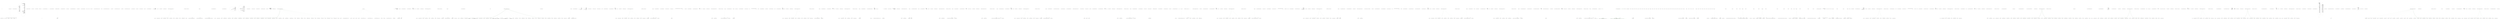 digraph  {
n38 [label=string, span=""];
n39 [label="Newtonsoft.Json.Tests.Schema.PerformanceTester", span=""];
n0 [cluster="Newtonsoft.Json.Tests.Schema.PerformanceTests.ReaderPerformance()", label="Entry Newtonsoft.Json.Tests.Schema.PerformanceTests.ReaderPerformance()", span="50-50"];
n1 [cluster="Newtonsoft.Json.Tests.Schema.PerformanceTests.ReaderPerformance()", label="string json = @''[\r\n    {\r\n        ''''id'''': 2,\r\n        ''''name'''': ''''An ice sculpture'''',\r\n        ''''price'''': 12.50,\r\n        ''''tags'''': [''''cold'''', ''''ice''''],\r\n        ''''dimensions'''': {\r\n            ''''length'''': 7.0,\r\n            ''''width'''': 12.0,\r\n            ''''height'''': 9.5\r\n        },\r\n        ''''warehouseLocation'''': {\r\n            ''''latitude'''': -78.75,\r\n            ''''longitude'''': 20.4\r\n        }\r\n    },\r\n    {\r\n        ''''id'''': 3,\r\n        ''''name'''': ''''A blue mouse'''',\r\n        ''''price'''': 25.50,\r\n        ''''dimensions'''': {\r\n            ''''length'''': 3.1,\r\n            ''''width'''': 1.0,\r\n            ''''height'''': 1.0\r\n        },\r\n        ''''warehouseLocation'''': {\r\n            ''''latitude'''': 54.4,\r\n            ''''longitude'''': -32.7\r\n        }\r\n    }\r\n]''", span="52-82"];
n2 [cluster="Newtonsoft.Json.Tests.Schema.PerformanceTests.ReaderPerformance()", label="JsonSchema schema = JsonSchema.Parse(@''{\r\n    ''''$schema'''': ''''http://json-schema.org/draft-04/schema#'''',\r\n    ''''title'''': ''''Product set'''',\r\n    ''''type'''': ''''array'''',\r\n    ''''items'''': {\r\n        ''''title'''': ''''Product'''',\r\n        ''''type'''': ''''object'''',\r\n        ''''properties'''': {\r\n            ''''id'''': {\r\n                ''''description'''': ''''The unique identifier for a product'''',\r\n                ''''type'''': ''''number'''',\r\n                ''''required'''': true\r\n            },\r\n            ''''name'''': {\r\n                ''''type'''': ''''string'''',\r\n                ''''required'''': true\r\n            },\r\n            ''''price'''': {\r\n                ''''type'''': ''''number'''',\r\n                ''''minimum'''': 0,\r\n                ''''exclusiveMinimum'''': true,\r\n                ''''required'''': true\r\n            },\r\n            ''''tags'''': {\r\n                ''''type'''': ''''array'''',\r\n                ''''items'''': {\r\n                    ''''type'''': ''''string''''\r\n                },\r\n                ''''minItems'''': 1,\r\n                ''''uniqueItems'''': true\r\n            },\r\n            ''''dimensions'''': {\r\n                ''''type'''': ''''object'''',\r\n                ''''properties'''': {\r\n                    ''''length'''': {''''type'''': ''''number'''',''''required'''': true},\r\n                    ''''width'''': {''''type'''': ''''number'''',''''required'''': true},\r\n                    ''''height'''': {''''type'''': ''''number'''',''''required'''': true}\r\n                }\r\n            },\r\n            ''''warehouseLocation'''': {\r\n                ''''description'''': ''''A geographical coordinate'''',\r\n                ''''type'''': ''''object'''',\r\n                ''''properties'''': {\r\n                    ''''latitude'''': { ''''type'''': ''''number'''' },\r\n                    ''''longitude'''': { ''''type'''': ''''number'''' }\r\n                }\r\n            }\r\n        }\r\n    }\r\n}'')", span="84-133"];
n6 [cluster="Newtonsoft.Json.Tests.Schema.PerformanceTests.ReaderPerformance()", label="JsonTextReader reader = new JsonTextReader(new StringReader(json))", span="139-139"];
n3 [cluster="Newtonsoft.Json.Tests.Schema.PerformanceTests.ReaderPerformance()", label="var tester = new PerformanceTester(''Reader'')", span="135-135"];
n12 [cluster="Newtonsoft.Json.Schema.JsonSchema.Parse(string)", label="Entry Newtonsoft.Json.Schema.JsonSchema.Parse(string)", span="294-294"];
n8 [cluster="Newtonsoft.Json.Tests.Schema.PerformanceTests.ReaderPerformance()", label="validatingReader.Schema = schema", span="141-141"];
n4 [cluster="Newtonsoft.Json.Tests.Schema.PerformanceTests.ReaderPerformance()", label="int i = 0", span="137-137"];
n13 [cluster="Newtonsoft.Json.Tests.Schema.PerformanceTester.PerformanceTester(string)", label="Entry Newtonsoft.Json.Tests.Schema.PerformanceTester.PerformanceTester(string)", span="156-156"];
n5 [cluster="Newtonsoft.Json.Tests.Schema.PerformanceTests.ReaderPerformance()", label="i < 5000", span="137-137"];
n10 [cluster="Newtonsoft.Json.Tests.Schema.PerformanceTests.ReaderPerformance()", label="i++", span="137-137"];
n11 [cluster="Newtonsoft.Json.Tests.Schema.PerformanceTests.ReaderPerformance()", label="Exit Newtonsoft.Json.Tests.Schema.PerformanceTests.ReaderPerformance()", span="50-50"];
n7 [cluster="Newtonsoft.Json.Tests.Schema.PerformanceTests.ReaderPerformance()", label="JsonValidatingReader validatingReader = new JsonValidatingReader(reader)", span="140-140"];
n14 [cluster="Newtonsoft.Json.JsonTextReader.JsonTextReader(System.IO.TextReader)", label="Entry Newtonsoft.Json.JsonTextReader.JsonTextReader(System.IO.TextReader)", span="72-72"];
n15 [cluster="System.IO.StringReader.StringReader(string)", label="Entry System.IO.StringReader.StringReader(string)", span="0-0"];
n16 [cluster="Newtonsoft.Json.JsonValidatingReader.JsonValidatingReader(Newtonsoft.Json.JsonReader)", label="Entry Newtonsoft.Json.JsonValidatingReader.JsonValidatingReader(Newtonsoft.Json.JsonReader)", span="297-297"];
n9 [cluster="Newtonsoft.Json.Tests.Schema.PerformanceTests.ReaderPerformance()", label="validatingReader.Read()", span="143-143"];
n17 [cluster="Newtonsoft.Json.JsonValidatingReader.Read()", label="Entry Newtonsoft.Json.JsonValidatingReader.Read()", span="448-448"];
n18 [cluster="Newtonsoft.Json.Tests.Schema.PerformanceTester.PerformanceTester(string)", label="Exit Newtonsoft.Json.Tests.Schema.PerformanceTester.PerformanceTester(string)", span="156-156"];
n19 [cluster="lambda expression", label="Entry lambda expression", span="157-157"];
n20 [cluster="lambda expression", label="Console.WriteLine(description + '': '' + ts.TotalSeconds)", span="157-157"];
n21 [cluster="lambda expression", label="Exit lambda expression", span="157-157"];
n22 [cluster="System.Console.WriteLine(string)", label="Entry System.Console.WriteLine(string)", span="0-0"];
n23 [cluster="Newtonsoft.Json.Tests.Schema.PerformanceTester.PerformanceTester(System.Action<System.TimeSpan>)", label="Entry Newtonsoft.Json.Tests.Schema.PerformanceTester.PerformanceTester(System.Action<System.TimeSpan>)", span="161-161"];
n24 [cluster="Newtonsoft.Json.Tests.Schema.PerformanceTester.PerformanceTester(System.Action<System.TimeSpan>)", label="_callback = callback", span="163-163"];
n25 [cluster="Newtonsoft.Json.Tests.Schema.PerformanceTester.PerformanceTester(System.Action<System.TimeSpan>)", label="_stopwatch.Start()", span="164-164"];
n26 [cluster="Newtonsoft.Json.Tests.Schema.PerformanceTester.PerformanceTester(System.Action<System.TimeSpan>)", label="Exit Newtonsoft.Json.Tests.Schema.PerformanceTester.PerformanceTester(System.Action<System.TimeSpan>)", span="161-161"];
n27 [cluster="System.Diagnostics.Stopwatch.Start()", label="Entry System.Diagnostics.Stopwatch.Start()", span="0-0"];
n28 [cluster="Newtonsoft.Json.Tests.Schema.PerformanceTester.Start(System.Action<System.TimeSpan>)", label="Entry Newtonsoft.Json.Tests.Schema.PerformanceTester.Start(System.Action<System.TimeSpan>)", span="167-167"];
n29 [cluster="Newtonsoft.Json.Tests.Schema.PerformanceTester.Start(System.Action<System.TimeSpan>)", label="return new PerformanceTester(callback);", span="169-169"];
n30 [cluster="Newtonsoft.Json.Tests.Schema.PerformanceTester.Start(System.Action<System.TimeSpan>)", label="Exit Newtonsoft.Json.Tests.Schema.PerformanceTester.Start(System.Action<System.TimeSpan>)", span="167-167"];
n31 [cluster="Newtonsoft.Json.Tests.Schema.PerformanceTester.Dispose()", label="Entry Newtonsoft.Json.Tests.Schema.PerformanceTester.Dispose()", span="172-172"];
n32 [cluster="Newtonsoft.Json.Tests.Schema.PerformanceTester.Dispose()", label="_stopwatch.Stop()", span="174-174"];
n33 [cluster="Newtonsoft.Json.Tests.Schema.PerformanceTester.Dispose()", label="_callback != null", span="175-175"];
n36 [cluster="System.Diagnostics.Stopwatch.Stop()", label="Entry System.Diagnostics.Stopwatch.Stop()", span="0-0"];
n34 [cluster="Newtonsoft.Json.Tests.Schema.PerformanceTester.Dispose()", label="_callback(Result)", span="176-176"];
n35 [cluster="Newtonsoft.Json.Tests.Schema.PerformanceTester.Dispose()", label="Exit Newtonsoft.Json.Tests.Schema.PerformanceTester.Dispose()", span="172-172"];
n37 [cluster="System.Action<T>.Invoke(T)", label="Entry System.Action<T>.Invoke(T)", span="0-0"];
m1_633 [cluster="Newtonsoft.Json.Tests.JsonValidatingReaderTests.NoAdditionalProperties()", file="TestFixtureBase.cs", label="Entry Newtonsoft.Json.Tests.JsonValidatingReaderTests.NoAdditionalProperties()", span="1014-1014"];
m1_634 [cluster="Newtonsoft.Json.Tests.JsonValidatingReaderTests.NoAdditionalProperties()", file="TestFixtureBase.cs", label="string schemaJson = @''{\r\n  ''''type'''':''''array'''',\r\n  ''''items'''': [{''''type'''':''''string''''},{''''type'''':''''integer''''}],\r\n  ''''additionalProperties'''': false\r\n}''", span="1016-1020"];
m1_635 [cluster="Newtonsoft.Json.Tests.JsonValidatingReaderTests.NoAdditionalProperties()", file="TestFixtureBase.cs", label="string json = @''[1, 'a', null]''", span="1022-1022"];
m1_639 [cluster="Newtonsoft.Json.Tests.JsonValidatingReaderTests.NoAdditionalProperties()", file="TestFixtureBase.cs", label="reader.Schema = JsonSchema.Parse(schemaJson)", span="1028-1028"];
m1_636 [cluster="Newtonsoft.Json.Tests.JsonValidatingReaderTests.NoAdditionalProperties()", file="TestFixtureBase.cs", label="Json.Schema.ValidationEventArgs validationEventArgs = null", span="1024-1024"];
m1_637 [cluster="Newtonsoft.Json.Tests.JsonValidatingReaderTests.NoAdditionalProperties()", file="TestFixtureBase.cs", label="JsonValidatingReader reader = new JsonValidatingReader(new JsonTextReader(new StringReader(json)))", span="1026-1026"];
m1_638 [cluster="Newtonsoft.Json.Tests.JsonValidatingReaderTests.NoAdditionalProperties()", file="TestFixtureBase.cs", label="reader.ValidationEventHandler += (sender, args) => { validationEventArgs = args; }", span="1027-1027"];
m1_640 [cluster="Newtonsoft.Json.Tests.JsonValidatingReaderTests.NoAdditionalProperties()", file="TestFixtureBase.cs", label="Assert.IsTrue(reader.Read())", span="1030-1030"];
m1_641 [cluster="Newtonsoft.Json.Tests.JsonValidatingReaderTests.NoAdditionalProperties()", file="TestFixtureBase.cs", label="Assert.AreEqual(JsonToken.StartArray, reader.TokenType)", span="1031-1031"];
m1_642 [cluster="Newtonsoft.Json.Tests.JsonValidatingReaderTests.NoAdditionalProperties()", file="TestFixtureBase.cs", label="Assert.IsTrue(reader.Read())", span="1033-1033"];
m1_643 [cluster="Newtonsoft.Json.Tests.JsonValidatingReaderTests.NoAdditionalProperties()", file="TestFixtureBase.cs", label="Assert.AreEqual(JsonToken.Integer, reader.TokenType)", span="1034-1034"];
m1_645 [cluster="Newtonsoft.Json.Tests.JsonValidatingReaderTests.NoAdditionalProperties()", file="TestFixtureBase.cs", label="Assert.IsTrue(reader.Read())", span="1037-1037"];
m1_646 [cluster="Newtonsoft.Json.Tests.JsonValidatingReaderTests.NoAdditionalProperties()", file="TestFixtureBase.cs", label="Assert.AreEqual(JsonToken.String, reader.TokenType)", span="1038-1038"];
m1_648 [cluster="Newtonsoft.Json.Tests.JsonValidatingReaderTests.NoAdditionalProperties()", file="TestFixtureBase.cs", label="Assert.IsTrue(reader.Read())", span="1041-1041"];
m1_649 [cluster="Newtonsoft.Json.Tests.JsonValidatingReaderTests.NoAdditionalProperties()", file="TestFixtureBase.cs", label="Assert.AreEqual(JsonToken.Null, reader.TokenType)", span="1042-1042"];
m1_651 [cluster="Newtonsoft.Json.Tests.JsonValidatingReaderTests.NoAdditionalProperties()", file="TestFixtureBase.cs", label="Assert.IsTrue(reader.Read())", span="1045-1045"];
m1_652 [cluster="Newtonsoft.Json.Tests.JsonValidatingReaderTests.NoAdditionalProperties()", file="TestFixtureBase.cs", label="Assert.AreEqual(JsonToken.EndArray, reader.TokenType)", span="1046-1046"];
m1_653 [cluster="Newtonsoft.Json.Tests.JsonValidatingReaderTests.NoAdditionalProperties()", file="TestFixtureBase.cs", label="Assert.IsFalse(reader.Read())", span="1048-1048"];
m1_644 [cluster="Newtonsoft.Json.Tests.JsonValidatingReaderTests.NoAdditionalProperties()", file="TestFixtureBase.cs", label="Assert.AreEqual(''Invalid type. Expected String but got Integer. Line 1, position 2.'', validationEventArgs.Message)", span="1035-1035"];
m1_647 [cluster="Newtonsoft.Json.Tests.JsonValidatingReaderTests.NoAdditionalProperties()", file="TestFixtureBase.cs", label="Assert.AreEqual(''Invalid type. Expected Integer but got String. Line 1, position 7.'', validationEventArgs.Message)", span="1039-1039"];
m1_650 [cluster="Newtonsoft.Json.Tests.JsonValidatingReaderTests.NoAdditionalProperties()", file="TestFixtureBase.cs", label="Assert.AreEqual(''Index 3 has not been defined and the schema does not allow additional items. Line 1, position 13.'', validationEventArgs.Message)", span="1043-1043"];
m1_654 [cluster="Newtonsoft.Json.Tests.JsonValidatingReaderTests.NoAdditionalProperties()", file="TestFixtureBase.cs", label="Exit Newtonsoft.Json.Tests.JsonValidatingReaderTests.NoAdditionalProperties()", span="1014-1014"];
m1_695 [cluster="Newtonsoft.Json.Tests.JsonValidatingReaderTests.ExtendedComplex()", file="TestFixtureBase.cs", label="Entry Newtonsoft.Json.Tests.JsonValidatingReaderTests.ExtendedComplex()", span="1115-1115"];
m1_696 [cluster="Newtonsoft.Json.Tests.JsonValidatingReaderTests.ExtendedComplex()", file="TestFixtureBase.cs", label="string first = @''{\r\n  ''''id'''':''''first'''',\r\n  ''''type'''':''''object'''',\r\n  ''''properties'''':\r\n  {\r\n    ''''firstproperty'''':{''''type'''':''''string''''},\r\n    ''''secondproperty'''':{''''type'''':''''string'''',''''maxLength'''':10},\r\n    ''''thirdproperty'''':{\r\n      ''''type'''':''''object'''',\r\n      ''''properties'''':\r\n      {\r\n        ''''thirdproperty_firstproperty'''':{''''type'''':''''string'''',''''maxLength'''':10,''''minLength'''':7}\r\n      }\r\n    }\r\n  },\r\n  ''''additionalProperties'''':{}\r\n}''", span="1117-1133"];
m1_697 [cluster="Newtonsoft.Json.Tests.JsonValidatingReaderTests.ExtendedComplex()", file="TestFixtureBase.cs", label="string second = @''{\r\n  ''''id'''':''''second'''',\r\n  ''''type'''':''''object'''',\r\n  ''''extends'''':{''''$ref'''':''''first''''},\r\n  ''''properties'''':\r\n  {\r\n    ''''secondproperty'''':{''''type'''':''''any''''},\r\n    ''''thirdproperty'''':{\r\n      ''''extends'''':{\r\n        ''''properties'''':\r\n        {\r\n          ''''thirdproperty_firstproperty'''':{''''maxLength'''':9,''''minLength'''':6,''''pattern'''':''''hi2u''''}\r\n        },\r\n        ''''additionalProperties'''':{''''maxLength'''':9,''''minLength'''':6,''''enum'''':[''''one'''',''''two'''']}\r\n      },\r\n      ''''type'''':''''object'''',\r\n      ''''properties'''':\r\n      {\r\n        ''''thirdproperty_firstproperty'''':{''''pattern'''':''''hi''''}\r\n      },\r\n      ''''additionalProperties'''':{''''type'''':''''string'''',''''enum'''':[''''two'''',''''three'''']}\r\n    },\r\n    ''''fourthproperty'''':{''''type'''':''''string''''}\r\n  },\r\n  ''''additionalProperties'''':false\r\n}''", span="1135-1160"];
m1_699 [cluster="Newtonsoft.Json.Tests.JsonValidatingReaderTests.ExtendedComplex()", file="TestFixtureBase.cs", label="JsonSchema firstSchema = JsonSchema.Parse(first, resolver)", span="1163-1163"];
m1_698 [cluster="Newtonsoft.Json.Tests.JsonValidatingReaderTests.ExtendedComplex()", file="TestFixtureBase.cs", label="JsonSchemaResolver resolver = new JsonSchemaResolver()", span="1162-1162"];
m1_700 [cluster="Newtonsoft.Json.Tests.JsonValidatingReaderTests.ExtendedComplex()", file="TestFixtureBase.cs", label="JsonSchema secondSchema = JsonSchema.Parse(second, resolver)", span="1164-1164"];
m1_701 [cluster="Newtonsoft.Json.Tests.JsonValidatingReaderTests.ExtendedComplex()", file="TestFixtureBase.cs", label="JsonSchemaModelBuilder modelBuilder = new JsonSchemaModelBuilder()", span="1166-1166"];
m1_707 [cluster="Newtonsoft.Json.Tests.JsonValidatingReaderTests.ExtendedComplex()", file="TestFixtureBase.cs", label="reader.Schema = secondSchema", span="1186-1186"];
m1_702 [cluster="Newtonsoft.Json.Tests.JsonValidatingReaderTests.ExtendedComplex()", file="TestFixtureBase.cs", label="string json = @''{\r\n  'firstproperty':'blahblahblahblahblahblah',\r\n  'secondproperty':'secasecasecasecaseca',\r\n  'thirdproperty':{\r\n    'thirdproperty_firstproperty':'aaa',\r\n    'additional':'three'\r\n  }\r\n}''", span="1168-1175"];
m1_703 [cluster="Newtonsoft.Json.Tests.JsonValidatingReaderTests.ExtendedComplex()", file="TestFixtureBase.cs", label="Json.Schema.ValidationEventArgs validationEventArgs = null", span="1177-1177"];
m1_705 [cluster="Newtonsoft.Json.Tests.JsonValidatingReaderTests.ExtendedComplex()", file="TestFixtureBase.cs", label="JsonValidatingReader reader = new JsonValidatingReader(new JsonTextReader(new StringReader(json)))", span="1180-1180"];
m1_704 [cluster="Newtonsoft.Json.Tests.JsonValidatingReaderTests.ExtendedComplex()", file="TestFixtureBase.cs", label="List<string> errors = new List<string>()", span="1178-1178"];
m1_706 [cluster="Newtonsoft.Json.Tests.JsonValidatingReaderTests.ExtendedComplex()", file="TestFixtureBase.cs", label="reader.ValidationEventHandler += (sender, args) =>\r\n        {\r\n          validationEventArgs = args;\r\n          errors.Add(validationEventArgs.Message);\r\n        }", span="1181-1185"];
m1_723 [cluster="Newtonsoft.Json.Tests.JsonValidatingReaderTests.ExtendedComplex()", file="TestFixtureBase.cs", label="Assert.AreEqual(1, errors.Count)", span="1207-1207"];
m1_724 [cluster="Newtonsoft.Json.Tests.JsonValidatingReaderTests.ExtendedComplex()", file="TestFixtureBase.cs", label="Assert.AreEqual(''String 'secasecasecasecaseca' exceeds maximum length of 10. Line 3, position 42.'', errors[0])", span="1208-1208"];
m1_728 [cluster="Newtonsoft.Json.Tests.JsonValidatingReaderTests.ExtendedComplex()", file="TestFixtureBase.cs", label="Assert.AreEqual(1, errors.Count)", span="1213-1213"];
m1_731 [cluster="Newtonsoft.Json.Tests.JsonValidatingReaderTests.ExtendedComplex()", file="TestFixtureBase.cs", label="Assert.AreEqual(1, errors.Count)", span="1217-1217"];
m1_735 [cluster="Newtonsoft.Json.Tests.JsonValidatingReaderTests.ExtendedComplex()", file="TestFixtureBase.cs", label="Assert.AreEqual(1, errors.Count)", span="1222-1222"];
m1_739 [cluster="Newtonsoft.Json.Tests.JsonValidatingReaderTests.ExtendedComplex()", file="TestFixtureBase.cs", label="Assert.AreEqual(4, errors.Count)", span="1227-1227"];
m1_740 [cluster="Newtonsoft.Json.Tests.JsonValidatingReaderTests.ExtendedComplex()", file="TestFixtureBase.cs", label="Assert.AreEqual(''String 'aaa' is less than minimum length of 7. Line 5, position 40.'', errors[1])", span="1228-1228"];
m1_741 [cluster="Newtonsoft.Json.Tests.JsonValidatingReaderTests.ExtendedComplex()", file="TestFixtureBase.cs", label="Assert.AreEqual(''String 'aaa' does not match regex pattern 'hi'. Line 5, position 40.'', errors[2])", span="1229-1229"];
m1_742 [cluster="Newtonsoft.Json.Tests.JsonValidatingReaderTests.ExtendedComplex()", file="TestFixtureBase.cs", label="Assert.AreEqual(''String 'aaa' does not match regex pattern 'hi2u'. Line 5, position 40.'', errors[3])", span="1230-1230"];
m1_746 [cluster="Newtonsoft.Json.Tests.JsonValidatingReaderTests.ExtendedComplex()", file="TestFixtureBase.cs", label="Assert.AreEqual(4, errors.Count)", span="1235-1235"];
m1_750 [cluster="Newtonsoft.Json.Tests.JsonValidatingReaderTests.ExtendedComplex()", file="TestFixtureBase.cs", label="Assert.AreEqual(5, errors.Count)", span="1240-1240"];
m1_751 [cluster="Newtonsoft.Json.Tests.JsonValidatingReaderTests.ExtendedComplex()", file="TestFixtureBase.cs", label="Assert.AreEqual(''String 'three' is less than minimum length of 6. Line 6, position 25.'', errors[4])", span="1241-1241"];
m1_708 [cluster="Newtonsoft.Json.Tests.JsonValidatingReaderTests.ExtendedComplex()", file="TestFixtureBase.cs", label="Assert.IsTrue(reader.Read())", span="1188-1188"];
m1_709 [cluster="Newtonsoft.Json.Tests.JsonValidatingReaderTests.ExtendedComplex()", file="TestFixtureBase.cs", label="Assert.AreEqual(JsonToken.StartObject, reader.TokenType)", span="1189-1189"];
m1_710 [cluster="Newtonsoft.Json.Tests.JsonValidatingReaderTests.ExtendedComplex()", file="TestFixtureBase.cs", label="Assert.IsTrue(reader.Read())", span="1191-1191"];
m1_711 [cluster="Newtonsoft.Json.Tests.JsonValidatingReaderTests.ExtendedComplex()", file="TestFixtureBase.cs", label="Assert.AreEqual(JsonToken.PropertyName, reader.TokenType)", span="1192-1192"];
m1_712 [cluster="Newtonsoft.Json.Tests.JsonValidatingReaderTests.ExtendedComplex()", file="TestFixtureBase.cs", label="Assert.AreEqual(''firstproperty'', reader.Value.ToString())", span="1193-1193"];
m1_714 [cluster="Newtonsoft.Json.Tests.JsonValidatingReaderTests.ExtendedComplex()", file="TestFixtureBase.cs", label="Assert.IsTrue(reader.Read())", span="1196-1196"];
m1_715 [cluster="Newtonsoft.Json.Tests.JsonValidatingReaderTests.ExtendedComplex()", file="TestFixtureBase.cs", label="Assert.AreEqual(JsonToken.String, reader.TokenType)", span="1197-1197"];
m1_716 [cluster="Newtonsoft.Json.Tests.JsonValidatingReaderTests.ExtendedComplex()", file="TestFixtureBase.cs", label="Assert.AreEqual(''blahblahblahblahblahblah'', reader.Value.ToString())", span="1198-1198"];
m1_717 [cluster="Newtonsoft.Json.Tests.JsonValidatingReaderTests.ExtendedComplex()", file="TestFixtureBase.cs", label="Assert.IsTrue(reader.Read())", span="1200-1200"];
m1_718 [cluster="Newtonsoft.Json.Tests.JsonValidatingReaderTests.ExtendedComplex()", file="TestFixtureBase.cs", label="Assert.AreEqual(JsonToken.PropertyName, reader.TokenType)", span="1201-1201"];
m1_719 [cluster="Newtonsoft.Json.Tests.JsonValidatingReaderTests.ExtendedComplex()", file="TestFixtureBase.cs", label="Assert.AreEqual(''secondproperty'', reader.Value.ToString())", span="1202-1202"];
m1_720 [cluster="Newtonsoft.Json.Tests.JsonValidatingReaderTests.ExtendedComplex()", file="TestFixtureBase.cs", label="Assert.IsTrue(reader.Read())", span="1204-1204"];
m1_721 [cluster="Newtonsoft.Json.Tests.JsonValidatingReaderTests.ExtendedComplex()", file="TestFixtureBase.cs", label="Assert.AreEqual(JsonToken.String, reader.TokenType)", span="1205-1205"];
m1_722 [cluster="Newtonsoft.Json.Tests.JsonValidatingReaderTests.ExtendedComplex()", file="TestFixtureBase.cs", label="Assert.AreEqual(''secasecasecasecaseca'', reader.Value.ToString())", span="1206-1206"];
m1_725 [cluster="Newtonsoft.Json.Tests.JsonValidatingReaderTests.ExtendedComplex()", file="TestFixtureBase.cs", label="Assert.IsTrue(reader.Read())", span="1210-1210"];
m1_726 [cluster="Newtonsoft.Json.Tests.JsonValidatingReaderTests.ExtendedComplex()", file="TestFixtureBase.cs", label="Assert.AreEqual(JsonToken.PropertyName, reader.TokenType)", span="1211-1211"];
m1_727 [cluster="Newtonsoft.Json.Tests.JsonValidatingReaderTests.ExtendedComplex()", file="TestFixtureBase.cs", label="Assert.AreEqual(''thirdproperty'', reader.Value.ToString())", span="1212-1212"];
m1_729 [cluster="Newtonsoft.Json.Tests.JsonValidatingReaderTests.ExtendedComplex()", file="TestFixtureBase.cs", label="Assert.IsTrue(reader.Read())", span="1215-1215"];
m1_730 [cluster="Newtonsoft.Json.Tests.JsonValidatingReaderTests.ExtendedComplex()", file="TestFixtureBase.cs", label="Assert.AreEqual(JsonToken.StartObject, reader.TokenType)", span="1216-1216"];
m1_732 [cluster="Newtonsoft.Json.Tests.JsonValidatingReaderTests.ExtendedComplex()", file="TestFixtureBase.cs", label="Assert.IsTrue(reader.Read())", span="1219-1219"];
m1_733 [cluster="Newtonsoft.Json.Tests.JsonValidatingReaderTests.ExtendedComplex()", file="TestFixtureBase.cs", label="Assert.AreEqual(JsonToken.PropertyName, reader.TokenType)", span="1220-1220"];
m1_734 [cluster="Newtonsoft.Json.Tests.JsonValidatingReaderTests.ExtendedComplex()", file="TestFixtureBase.cs", label="Assert.AreEqual(''thirdproperty_firstproperty'', reader.Value.ToString())", span="1221-1221"];
m1_736 [cluster="Newtonsoft.Json.Tests.JsonValidatingReaderTests.ExtendedComplex()", file="TestFixtureBase.cs", label="Assert.IsTrue(reader.Read())", span="1224-1224"];
m1_737 [cluster="Newtonsoft.Json.Tests.JsonValidatingReaderTests.ExtendedComplex()", file="TestFixtureBase.cs", label="Assert.AreEqual(JsonToken.String, reader.TokenType)", span="1225-1225"];
m1_738 [cluster="Newtonsoft.Json.Tests.JsonValidatingReaderTests.ExtendedComplex()", file="TestFixtureBase.cs", label="Assert.AreEqual(''aaa'', reader.Value.ToString())", span="1226-1226"];
m1_743 [cluster="Newtonsoft.Json.Tests.JsonValidatingReaderTests.ExtendedComplex()", file="TestFixtureBase.cs", label="Assert.IsTrue(reader.Read())", span="1232-1232"];
m1_744 [cluster="Newtonsoft.Json.Tests.JsonValidatingReaderTests.ExtendedComplex()", file="TestFixtureBase.cs", label="Assert.AreEqual(JsonToken.PropertyName, reader.TokenType)", span="1233-1233"];
m1_745 [cluster="Newtonsoft.Json.Tests.JsonValidatingReaderTests.ExtendedComplex()", file="TestFixtureBase.cs", label="Assert.AreEqual(''additional'', reader.Value.ToString())", span="1234-1234"];
m1_747 [cluster="Newtonsoft.Json.Tests.JsonValidatingReaderTests.ExtendedComplex()", file="TestFixtureBase.cs", label="Assert.IsTrue(reader.Read())", span="1237-1237"];
m1_748 [cluster="Newtonsoft.Json.Tests.JsonValidatingReaderTests.ExtendedComplex()", file="TestFixtureBase.cs", label="Assert.AreEqual(JsonToken.String, reader.TokenType)", span="1238-1238"];
m1_749 [cluster="Newtonsoft.Json.Tests.JsonValidatingReaderTests.ExtendedComplex()", file="TestFixtureBase.cs", label="Assert.AreEqual(''three'', reader.Value.ToString())", span="1239-1239"];
m1_752 [cluster="Newtonsoft.Json.Tests.JsonValidatingReaderTests.ExtendedComplex()", file="TestFixtureBase.cs", label="Assert.IsTrue(reader.Read())", span="1243-1243"];
m1_753 [cluster="Newtonsoft.Json.Tests.JsonValidatingReaderTests.ExtendedComplex()", file="TestFixtureBase.cs", label="Assert.AreEqual(JsonToken.EndObject, reader.TokenType)", span="1244-1244"];
m1_754 [cluster="Newtonsoft.Json.Tests.JsonValidatingReaderTests.ExtendedComplex()", file="TestFixtureBase.cs", label="Assert.IsTrue(reader.Read())", span="1246-1246"];
m1_755 [cluster="Newtonsoft.Json.Tests.JsonValidatingReaderTests.ExtendedComplex()", file="TestFixtureBase.cs", label="Assert.AreEqual(JsonToken.EndObject, reader.TokenType)", span="1247-1247"];
m1_756 [cluster="Newtonsoft.Json.Tests.JsonValidatingReaderTests.ExtendedComplex()", file="TestFixtureBase.cs", label="Assert.IsFalse(reader.Read())", span="1249-1249"];
m1_713 [cluster="Newtonsoft.Json.Tests.JsonValidatingReaderTests.ExtendedComplex()", file="TestFixtureBase.cs", label="Assert.AreEqual(null, validationEventArgs)", span="1194-1194"];
m1_757 [cluster="Newtonsoft.Json.Tests.JsonValidatingReaderTests.ExtendedComplex()", file="TestFixtureBase.cs", label="Exit Newtonsoft.Json.Tests.JsonValidatingReaderTests.ExtendedComplex()", span="1115-1115"];
m1_435 [cluster="Newtonsoft.Json.Tests.JsonValidatingReaderTests.StringDisallowed()", file="TestFixtureBase.cs", label="Entry Newtonsoft.Json.Tests.JsonValidatingReaderTests.StringDisallowed()", span="698-698"];
m1_436 [cluster="Newtonsoft.Json.Tests.JsonValidatingReaderTests.StringDisallowed()", file="TestFixtureBase.cs", label="string schemaJson = @''{\r\n  ''''type'''':''''array'''',\r\n  ''''items'''':{\r\n    ''''disallow'''':[''''number'''']\r\n  },\r\n  ''''maxItems'''':3\r\n}''", span="700-706"];
m1_437 [cluster="Newtonsoft.Json.Tests.JsonValidatingReaderTests.StringDisallowed()", file="TestFixtureBase.cs", label="string json = ''['pie',1.1]''", span="708-708"];
m1_441 [cluster="Newtonsoft.Json.Tests.JsonValidatingReaderTests.StringDisallowed()", file="TestFixtureBase.cs", label="reader.Schema = JsonSchema.Parse(schemaJson)", span="714-714"];
m1_438 [cluster="Newtonsoft.Json.Tests.JsonValidatingReaderTests.StringDisallowed()", file="TestFixtureBase.cs", label="Json.Schema.ValidationEventArgs validationEventArgs = null", span="710-710"];
m1_439 [cluster="Newtonsoft.Json.Tests.JsonValidatingReaderTests.StringDisallowed()", file="TestFixtureBase.cs", label="JsonValidatingReader reader = new JsonValidatingReader(new JsonTextReader(new StringReader(json)))", span="712-712"];
m1_440 [cluster="Newtonsoft.Json.Tests.JsonValidatingReaderTests.StringDisallowed()", file="TestFixtureBase.cs", label="reader.ValidationEventHandler += (sender, args) => { validationEventArgs = args; }", span="713-713"];
m1_442 [cluster="Newtonsoft.Json.Tests.JsonValidatingReaderTests.StringDisallowed()", file="TestFixtureBase.cs", label="Assert.IsTrue(reader.Read())", span="716-716"];
m1_443 [cluster="Newtonsoft.Json.Tests.JsonValidatingReaderTests.StringDisallowed()", file="TestFixtureBase.cs", label="Assert.AreEqual(JsonToken.StartArray, reader.TokenType)", span="717-717"];
m1_444 [cluster="Newtonsoft.Json.Tests.JsonValidatingReaderTests.StringDisallowed()", file="TestFixtureBase.cs", label="Assert.IsTrue(reader.Read())", span="719-719"];
m1_445 [cluster="Newtonsoft.Json.Tests.JsonValidatingReaderTests.StringDisallowed()", file="TestFixtureBase.cs", label="Assert.AreEqual(JsonToken.String, reader.TokenType)", span="720-720"];
m1_447 [cluster="Newtonsoft.Json.Tests.JsonValidatingReaderTests.StringDisallowed()", file="TestFixtureBase.cs", label="Assert.IsTrue(reader.Read())", span="723-723"];
m1_448 [cluster="Newtonsoft.Json.Tests.JsonValidatingReaderTests.StringDisallowed()", file="TestFixtureBase.cs", label="Assert.AreEqual(JsonToken.Float, reader.TokenType)", span="724-724"];
m1_450 [cluster="Newtonsoft.Json.Tests.JsonValidatingReaderTests.StringDisallowed()", file="TestFixtureBase.cs", label="Assert.IsTrue(reader.Read())", span="727-727"];
m1_451 [cluster="Newtonsoft.Json.Tests.JsonValidatingReaderTests.StringDisallowed()", file="TestFixtureBase.cs", label="Assert.AreEqual(JsonToken.EndArray, reader.TokenType)", span="728-728"];
m1_446 [cluster="Newtonsoft.Json.Tests.JsonValidatingReaderTests.StringDisallowed()", file="TestFixtureBase.cs", label="Assert.AreEqual(null, validationEventArgs)", span="721-721"];
m1_449 [cluster="Newtonsoft.Json.Tests.JsonValidatingReaderTests.StringDisallowed()", file="TestFixtureBase.cs", label="Assert.AreEqual(@''Type Float is disallowed. Line 1, position 10.'', validationEventArgs.Message)", span="725-725"];
m1_452 [cluster="Newtonsoft.Json.Tests.JsonValidatingReaderTests.StringDisallowed()", file="TestFixtureBase.cs", label="Assert.IsNotNull(validationEventArgs)", span="730-730"];
m1_453 [cluster="Newtonsoft.Json.Tests.JsonValidatingReaderTests.StringDisallowed()", file="TestFixtureBase.cs", label="Exit Newtonsoft.Json.Tests.JsonValidatingReaderTests.StringDisallowed()", span="698-698"];
m1_54 [cluster="Unk.IsNull", file="TestFixtureBase.cs", label="Entry Unk.IsNull", span=""];
m1_80 [cluster="Newtonsoft.Json.Tests.JsonValidatingReaderTests.ValidateUnrestrictedArray()", file="TestFixtureBase.cs", label="Assert.AreEqual(''nested2'', reader.Value.ToString())", span="131-131"];
m1_81 [cluster="Newtonsoft.Json.Tests.JsonValidatingReaderTests.ValidateUnrestrictedArray()", file="TestFixtureBase.cs", label="Assert.IsTrue(reader.Read())", span="133-133"];
m1_82 [cluster="Newtonsoft.Json.Tests.JsonValidatingReaderTests.ValidateUnrestrictedArray()", file="TestFixtureBase.cs", label="Assert.AreEqual(JsonToken.EndArray, reader.TokenType)", span="134-134"];
m1_795 [cluster="Newtonsoft.Json.JsonReader.ReadAsInt32()", file="TestFixtureBase.cs", label="Entry Newtonsoft.Json.JsonReader.ReadAsInt32()", span="329-329"];
m1_119 [cluster="Newtonsoft.Json.Tests.JsonValidatingReaderTests.StringLessThanMinimumLength()", file="TestFixtureBase.cs", label="Assert.IsNotNull(validationEventArgs)", span="190-190"];
m1_561 [cluster="Newtonsoft.Json.Tests.JsonValidatingReaderTests.GetExtendedSchema()", file="TestFixtureBase.cs", label="Entry Newtonsoft.Json.Tests.JsonValidatingReaderTests.GetExtendedSchema()", span="904-904"];
m1_562 [cluster="Newtonsoft.Json.Tests.JsonValidatingReaderTests.GetExtendedSchema()", file="TestFixtureBase.cs", label="string first = @''{\r\n  ''''id'''':''''first'''',\r\n  ''''type'''':''''object'''',\r\n  ''''properties'''':\r\n  {\r\n    ''''firstproperty'''':{''''type'''':''''string'''',''''required'''':true}\r\n  },\r\n  ''''additionalProperties'''':{}\r\n}''", span="906-914"];
m1_563 [cluster="Newtonsoft.Json.Tests.JsonValidatingReaderTests.GetExtendedSchema()", file="TestFixtureBase.cs", label="string second = @''{\r\n  ''''id'''':''''second'''',\r\n  ''''type'''':''''object'''',\r\n  ''''extends'''':{''''$ref'''':''''first''''},\r\n  ''''properties'''':\r\n  {\r\n    ''''secondproperty'''':{''''type'''':''''string'''',''''required'''':true}\r\n  },\r\n  ''''additionalProperties'''':false\r\n}''", span="916-925"];
m1_565 [cluster="Newtonsoft.Json.Tests.JsonValidatingReaderTests.GetExtendedSchema()", file="TestFixtureBase.cs", label="JsonSchema firstSchema = JsonSchema.Parse(first, resolver)", span="928-928"];
m1_564 [cluster="Newtonsoft.Json.Tests.JsonValidatingReaderTests.GetExtendedSchema()", file="TestFixtureBase.cs", label="JsonSchemaResolver resolver = new JsonSchemaResolver()", span="927-927"];
m1_566 [cluster="Newtonsoft.Json.Tests.JsonValidatingReaderTests.GetExtendedSchema()", file="TestFixtureBase.cs", label="JsonSchema secondSchema = JsonSchema.Parse(second, resolver)", span="929-929"];
m1_567 [cluster="Newtonsoft.Json.Tests.JsonValidatingReaderTests.GetExtendedSchema()", file="TestFixtureBase.cs", label="return secondSchema;", span="931-931"];
m1_568 [cluster="Newtonsoft.Json.Tests.JsonValidatingReaderTests.GetExtendedSchema()", file="TestFixtureBase.cs", label="Exit Newtonsoft.Json.Tests.JsonValidatingReaderTests.GetExtendedSchema()", span="904-904"];
m1_269 [cluster="Newtonsoft.Json.Tests.JsonValidatingReaderTests.FloatIsNotInEnum()", file="TestFixtureBase.cs", label="Entry Newtonsoft.Json.Tests.JsonValidatingReaderTests.FloatIsNotInEnum()", span="428-428"];
m1_270 [cluster="Newtonsoft.Json.Tests.JsonValidatingReaderTests.FloatIsNotInEnum()", file="TestFixtureBase.cs", label="string schemaJson = @''{\r\n  ''''type'''':''''array'''',\r\n  ''''items'''':{\r\n    ''''type'''':''''number'''',\r\n    ''''enum'''':[1.1,2.2]\r\n  },\r\n  ''''maxItems'''':3\r\n}''", span="430-437"];
m1_271 [cluster="Newtonsoft.Json.Tests.JsonValidatingReaderTests.FloatIsNotInEnum()", file="TestFixtureBase.cs", label="string json = ''[1.1,2.2,3.0]''", span="439-439"];
m1_275 [cluster="Newtonsoft.Json.Tests.JsonValidatingReaderTests.FloatIsNotInEnum()", file="TestFixtureBase.cs", label="reader.Schema = JsonSchema.Parse(schemaJson)", span="445-445"];
m1_272 [cluster="Newtonsoft.Json.Tests.JsonValidatingReaderTests.FloatIsNotInEnum()", file="TestFixtureBase.cs", label="Json.Schema.ValidationEventArgs validationEventArgs = null", span="441-441"];
m1_273 [cluster="Newtonsoft.Json.Tests.JsonValidatingReaderTests.FloatIsNotInEnum()", file="TestFixtureBase.cs", label="JsonValidatingReader reader = new JsonValidatingReader(new JsonTextReader(new StringReader(json)))", span="443-443"];
m1_274 [cluster="Newtonsoft.Json.Tests.JsonValidatingReaderTests.FloatIsNotInEnum()", file="TestFixtureBase.cs", label="reader.ValidationEventHandler += (sender, args) => { validationEventArgs = args; }", span="444-444"];
m1_276 [cluster="Newtonsoft.Json.Tests.JsonValidatingReaderTests.FloatIsNotInEnum()", file="TestFixtureBase.cs", label="Assert.IsTrue(reader.Read())", span="447-447"];
m1_277 [cluster="Newtonsoft.Json.Tests.JsonValidatingReaderTests.FloatIsNotInEnum()", file="TestFixtureBase.cs", label="Assert.AreEqual(JsonToken.StartArray, reader.TokenType)", span="448-448"];
m1_278 [cluster="Newtonsoft.Json.Tests.JsonValidatingReaderTests.FloatIsNotInEnum()", file="TestFixtureBase.cs", label="Assert.IsTrue(reader.Read())", span="450-450"];
m1_279 [cluster="Newtonsoft.Json.Tests.JsonValidatingReaderTests.FloatIsNotInEnum()", file="TestFixtureBase.cs", label="Assert.AreEqual(JsonToken.Float, reader.TokenType)", span="451-451"];
m1_280 [cluster="Newtonsoft.Json.Tests.JsonValidatingReaderTests.FloatIsNotInEnum()", file="TestFixtureBase.cs", label="Assert.IsTrue(reader.Read())", span="453-453"];
m1_281 [cluster="Newtonsoft.Json.Tests.JsonValidatingReaderTests.FloatIsNotInEnum()", file="TestFixtureBase.cs", label="Assert.AreEqual(JsonToken.Float, reader.TokenType)", span="454-454"];
m1_283 [cluster="Newtonsoft.Json.Tests.JsonValidatingReaderTests.FloatIsNotInEnum()", file="TestFixtureBase.cs", label="Assert.IsTrue(reader.Read())", span="457-457"];
m1_284 [cluster="Newtonsoft.Json.Tests.JsonValidatingReaderTests.FloatIsNotInEnum()", file="TestFixtureBase.cs", label="Assert.AreEqual(JsonToken.Float, reader.TokenType)", span="458-458"];
m1_286 [cluster="Newtonsoft.Json.Tests.JsonValidatingReaderTests.FloatIsNotInEnum()", file="TestFixtureBase.cs", label="Assert.IsTrue(reader.Read())", span="461-461"];
m1_287 [cluster="Newtonsoft.Json.Tests.JsonValidatingReaderTests.FloatIsNotInEnum()", file="TestFixtureBase.cs", label="Assert.AreEqual(JsonToken.EndArray, reader.TokenType)", span="462-462"];
m1_282 [cluster="Newtonsoft.Json.Tests.JsonValidatingReaderTests.FloatIsNotInEnum()", file="TestFixtureBase.cs", label="Assert.AreEqual(null, validationEventArgs)", span="455-455"];
m1_285 [cluster="Newtonsoft.Json.Tests.JsonValidatingReaderTests.FloatIsNotInEnum()", file="TestFixtureBase.cs", label="Assert.AreEqual(@''Value 3.0 is not defined in enum. Line 1, position 12.'', validationEventArgs.Message)", span="459-459"];
m1_288 [cluster="Newtonsoft.Json.Tests.JsonValidatingReaderTests.FloatIsNotInEnum()", file="TestFixtureBase.cs", label="Assert.IsNotNull(validationEventArgs)", span="464-464"];
m1_289 [cluster="Newtonsoft.Json.Tests.JsonValidatingReaderTests.FloatIsNotInEnum()", file="TestFixtureBase.cs", label="Exit Newtonsoft.Json.Tests.JsonValidatingReaderTests.FloatIsNotInEnum()", span="428-428"];
m1_777 [cluster="Newtonsoft.Json.Tests.JsonValidatingReaderTests.ReadAsBytes()", file="TestFixtureBase.cs", label="Entry Newtonsoft.Json.Tests.JsonValidatingReaderTests.ReadAsBytes()", span="1372-1372"];
m1_778 [cluster="Newtonsoft.Json.Tests.JsonValidatingReaderTests.ReadAsBytes()", file="TestFixtureBase.cs", label="JsonSchema s = new JsonSchemaGenerator().Generate(typeof (byte[]))", span="1374-1374"];
m1_779 [cluster="Newtonsoft.Json.Tests.JsonValidatingReaderTests.ReadAsBytes()", file="TestFixtureBase.cs", label="byte[] data = Encoding.UTF8.GetBytes(''Hello world'')", span="1376-1376"];
m1_780 [cluster="Newtonsoft.Json.Tests.JsonValidatingReaderTests.ReadAsBytes()", file="TestFixtureBase.cs", label="JsonReader reader = new JsonValidatingReader(new JsonTextReader(new StringReader(@'''''''' + Convert.ToBase64String(data) + @'''''''')))\r\n        {\r\n          Schema = s\r\n        }", span="1378-1381"];
m1_782 [cluster="Newtonsoft.Json.Tests.JsonValidatingReaderTests.ReadAsBytes()", file="TestFixtureBase.cs", label="Assert.AreEqual(data, bytes)", span="1384-1384"];
m1_781 [cluster="Newtonsoft.Json.Tests.JsonValidatingReaderTests.ReadAsBytes()", file="TestFixtureBase.cs", label="byte[] bytes = reader.ReadAsBytes()", span="1382-1382"];
m1_783 [cluster="Newtonsoft.Json.Tests.JsonValidatingReaderTests.ReadAsBytes()", file="TestFixtureBase.cs", label="Exit Newtonsoft.Json.Tests.JsonValidatingReaderTests.ReadAsBytes()", span="1372-1372"];
m1_200 [cluster="Newtonsoft.Json.Tests.JsonValidatingReaderTests.IntegerLessThanMinimumValue()", file="TestFixtureBase.cs", label="Entry Newtonsoft.Json.Tests.JsonValidatingReaderTests.IntegerLessThanMinimumValue()", span="319-319"];
m1_201 [cluster="Newtonsoft.Json.Tests.JsonValidatingReaderTests.IntegerLessThanMinimumValue()", file="TestFixtureBase.cs", label="string schemaJson = @''{\r\n  ''''type'''':''''integer'''',\r\n  ''''minimum'''':5\r\n}''", span="321-324"];
m1_202 [cluster="Newtonsoft.Json.Tests.JsonValidatingReaderTests.IntegerLessThanMinimumValue()", file="TestFixtureBase.cs", label="string json = ''1''", span="326-326"];
m1_206 [cluster="Newtonsoft.Json.Tests.JsonValidatingReaderTests.IntegerLessThanMinimumValue()", file="TestFixtureBase.cs", label="reader.Schema = JsonSchema.Parse(schemaJson)", span="332-332"];
m1_203 [cluster="Newtonsoft.Json.Tests.JsonValidatingReaderTests.IntegerLessThanMinimumValue()", file="TestFixtureBase.cs", label="Json.Schema.ValidationEventArgs validationEventArgs = null", span="328-328"];
m1_204 [cluster="Newtonsoft.Json.Tests.JsonValidatingReaderTests.IntegerLessThanMinimumValue()", file="TestFixtureBase.cs", label="JsonValidatingReader reader = new JsonValidatingReader(new JsonTextReader(new StringReader(json)))", span="330-330"];
m1_205 [cluster="Newtonsoft.Json.Tests.JsonValidatingReaderTests.IntegerLessThanMinimumValue()", file="TestFixtureBase.cs", label="reader.ValidationEventHandler += (sender, args) => { validationEventArgs = args; }", span="331-331"];
m1_207 [cluster="Newtonsoft.Json.Tests.JsonValidatingReaderTests.IntegerLessThanMinimumValue()", file="TestFixtureBase.cs", label="Assert.IsTrue(reader.Read())", span="334-334"];
m1_208 [cluster="Newtonsoft.Json.Tests.JsonValidatingReaderTests.IntegerLessThanMinimumValue()", file="TestFixtureBase.cs", label="Assert.AreEqual(JsonToken.Integer, reader.TokenType)", span="335-335"];
m1_209 [cluster="Newtonsoft.Json.Tests.JsonValidatingReaderTests.IntegerLessThanMinimumValue()", file="TestFixtureBase.cs", label="Assert.AreEqual(''Integer 1 is less than minimum value of 5. Line 1, position 1.'', validationEventArgs.Message)", span="336-336"];
m1_210 [cluster="Newtonsoft.Json.Tests.JsonValidatingReaderTests.IntegerLessThanMinimumValue()", file="TestFixtureBase.cs", label="Assert.IsNotNull(validationEventArgs)", span="338-338"];
m1_211 [cluster="Newtonsoft.Json.Tests.JsonValidatingReaderTests.IntegerLessThanMinimumValue()", file="TestFixtureBase.cs", label="Exit Newtonsoft.Json.Tests.JsonValidatingReaderTests.IntegerLessThanMinimumValue()", span="319-319"];
m1_104 [cluster="Newtonsoft.Json.Tests.JsonValidatingReaderTests.ValidateUnrestrictedArray()", file="TestFixtureBase.cs", label="Assert.IsNull(validationEventArgs)", span="166-166"];
m1_560 [cluster="System.Collections.Generic.List<T>.Add(T)", file="TestFixtureBase.cs", label="Entry System.Collections.Generic.List<T>.Add(T)", span="0-0"];
m1_796 [cluster="Newtonsoft.Json.Tests.JsonValidatingReaderTests.ReadAsInt32Failure()", file="TestFixtureBase.cs", label="Entry Newtonsoft.Json.Tests.JsonValidatingReaderTests.ReadAsInt32Failure()", span="1403-1403"];
m1_797 [cluster="Newtonsoft.Json.Tests.JsonValidatingReaderTests.ReadAsInt32Failure()", file="TestFixtureBase.cs", label="JsonSchema s = new JsonSchemaGenerator().Generate(typeof (int))", span="1405-1405"];
m1_798 [cluster="Newtonsoft.Json.Tests.JsonValidatingReaderTests.ReadAsInt32Failure()", file="TestFixtureBase.cs", label="s.Maximum = 2", span="1406-1406"];
m1_799 [cluster="Newtonsoft.Json.Tests.JsonValidatingReaderTests.ReadAsInt32Failure()", file="TestFixtureBase.cs", label="JsonReader reader = new JsonValidatingReader(new JsonTextReader(new StringReader(@''5'')))\r\n        {\r\n          Schema = s\r\n        }", span="1408-1411"];
m1_800 [cluster="Newtonsoft.Json.Tests.JsonValidatingReaderTests.ReadAsInt32Failure()", file="TestFixtureBase.cs", label="reader.ReadAsInt32()", span="1412-1412"];
m1_801 [cluster="Newtonsoft.Json.Tests.JsonValidatingReaderTests.ReadAsInt32Failure()", file="TestFixtureBase.cs", label="Exit Newtonsoft.Json.Tests.JsonValidatingReaderTests.ReadAsInt32Failure()", span="1403-1403"];
m1_788 [cluster="Newtonsoft.Json.JsonReader.ReadAsBytes()", file="TestFixtureBase.cs", label="Entry Newtonsoft.Json.JsonReader.ReadAsBytes()", span="335-335"];
m1_99 [cluster="Newtonsoft.Json.Tests.JsonValidatingReaderTests.ValidateUnrestrictedArray()", file="TestFixtureBase.cs", label="Assert.AreEqual(JsonToken.EndArray, reader.TokenType)", span="158-158"];
m1_784 [cluster="Newtonsoft.Json.Schema.JsonSchemaGenerator.JsonSchemaGenerator()", file="TestFixtureBase.cs", label="Entry Newtonsoft.Json.Schema.JsonSchemaGenerator.JsonSchemaGenerator()", span="39-39"];
m1_53 [cluster="object.ToString()", file="TestFixtureBase.cs", label="Entry object.ToString()", span="0-0"];
m1_215 [cluster="Newtonsoft.Json.Tests.JsonValidatingReaderTests.IntegerIsNotInEnum()", file="TestFixtureBase.cs", label="Entry Newtonsoft.Json.Tests.JsonValidatingReaderTests.IntegerIsNotInEnum()", span="342-342"];
m1_216 [cluster="Newtonsoft.Json.Tests.JsonValidatingReaderTests.IntegerIsNotInEnum()", file="TestFixtureBase.cs", label="string schemaJson = @''{\r\n  ''''type'''':''''array'''',\r\n  ''''items'''':{\r\n    ''''type'''':''''integer'''',\r\n    ''''enum'''':[1,2]\r\n  },\r\n  ''''maxItems'''':3\r\n}''", span="344-351"];
m1_217 [cluster="Newtonsoft.Json.Tests.JsonValidatingReaderTests.IntegerIsNotInEnum()", file="TestFixtureBase.cs", label="string json = ''[1,2,3]''", span="353-353"];
m1_221 [cluster="Newtonsoft.Json.Tests.JsonValidatingReaderTests.IntegerIsNotInEnum()", file="TestFixtureBase.cs", label="reader.Schema = JsonSchema.Parse(schemaJson)", span="359-359"];
m1_218 [cluster="Newtonsoft.Json.Tests.JsonValidatingReaderTests.IntegerIsNotInEnum()", file="TestFixtureBase.cs", label="Json.Schema.ValidationEventArgs validationEventArgs = null", span="355-355"];
m1_219 [cluster="Newtonsoft.Json.Tests.JsonValidatingReaderTests.IntegerIsNotInEnum()", file="TestFixtureBase.cs", label="JsonValidatingReader reader = new JsonValidatingReader(new JsonTextReader(new StringReader(json)))", span="357-357"];
m1_220 [cluster="Newtonsoft.Json.Tests.JsonValidatingReaderTests.IntegerIsNotInEnum()", file="TestFixtureBase.cs", label="reader.ValidationEventHandler += (sender, args) => { validationEventArgs = args; }", span="358-358"];
m1_222 [cluster="Newtonsoft.Json.Tests.JsonValidatingReaderTests.IntegerIsNotInEnum()", file="TestFixtureBase.cs", label="Assert.IsTrue(reader.Read())", span="361-361"];
m1_223 [cluster="Newtonsoft.Json.Tests.JsonValidatingReaderTests.IntegerIsNotInEnum()", file="TestFixtureBase.cs", label="Assert.AreEqual(JsonToken.StartArray, reader.TokenType)", span="362-362"];
m1_224 [cluster="Newtonsoft.Json.Tests.JsonValidatingReaderTests.IntegerIsNotInEnum()", file="TestFixtureBase.cs", label="Assert.IsTrue(reader.Read())", span="364-364"];
m1_225 [cluster="Newtonsoft.Json.Tests.JsonValidatingReaderTests.IntegerIsNotInEnum()", file="TestFixtureBase.cs", label="Assert.AreEqual(JsonToken.Integer, reader.TokenType)", span="365-365"];
m1_226 [cluster="Newtonsoft.Json.Tests.JsonValidatingReaderTests.IntegerIsNotInEnum()", file="TestFixtureBase.cs", label="Assert.IsTrue(reader.Read())", span="367-367"];
m1_227 [cluster="Newtonsoft.Json.Tests.JsonValidatingReaderTests.IntegerIsNotInEnum()", file="TestFixtureBase.cs", label="Assert.AreEqual(JsonToken.Integer, reader.TokenType)", span="368-368"];
m1_229 [cluster="Newtonsoft.Json.Tests.JsonValidatingReaderTests.IntegerIsNotInEnum()", file="TestFixtureBase.cs", label="Assert.IsTrue(reader.Read())", span="371-371"];
m1_230 [cluster="Newtonsoft.Json.Tests.JsonValidatingReaderTests.IntegerIsNotInEnum()", file="TestFixtureBase.cs", label="Assert.AreEqual(JsonToken.Integer, reader.TokenType)", span="372-372"];
m1_232 [cluster="Newtonsoft.Json.Tests.JsonValidatingReaderTests.IntegerIsNotInEnum()", file="TestFixtureBase.cs", label="Assert.IsTrue(reader.Read())", span="375-375"];
m1_233 [cluster="Newtonsoft.Json.Tests.JsonValidatingReaderTests.IntegerIsNotInEnum()", file="TestFixtureBase.cs", label="Assert.AreEqual(JsonToken.EndArray, reader.TokenType)", span="376-376"];
m1_231 [cluster="Newtonsoft.Json.Tests.JsonValidatingReaderTests.IntegerIsNotInEnum()", file="TestFixtureBase.cs", label="Assert.AreEqual(@''Value 3 is not defined in enum. Line 1, position 6.'', validationEventArgs.Message)", span="373-373"];
m1_234 [cluster="Newtonsoft.Json.Tests.JsonValidatingReaderTests.IntegerIsNotInEnum()", file="TestFixtureBase.cs", label="Assert.IsNotNull(validationEventArgs)", span="378-378"];
m1_235 [cluster="Newtonsoft.Json.Tests.JsonValidatingReaderTests.IntegerIsNotInEnum()", file="TestFixtureBase.cs", label="Exit Newtonsoft.Json.Tests.JsonValidatingReaderTests.IntegerIsNotInEnum()", span="342-342"];
m1_317 [cluster="Newtonsoft.Json.Tests.JsonValidatingReaderTests.IntValidForNumber()", file="TestFixtureBase.cs", label="Entry Newtonsoft.Json.Tests.JsonValidatingReaderTests.IntValidForNumber()", span="507-507"];
m1_318 [cluster="Newtonsoft.Json.Tests.JsonValidatingReaderTests.IntValidForNumber()", file="TestFixtureBase.cs", label="string schemaJson = @''{\r\n  ''''type'''':''''array'''',\r\n  ''''items'''':{\r\n    ''''type'''':''''number''''\r\n  }\r\n}''", span="509-514"];
m1_319 [cluster="Newtonsoft.Json.Tests.JsonValidatingReaderTests.IntValidForNumber()", file="TestFixtureBase.cs", label="string json = ''[1]''", span="516-516"];
m1_323 [cluster="Newtonsoft.Json.Tests.JsonValidatingReaderTests.IntValidForNumber()", file="TestFixtureBase.cs", label="reader.Schema = JsonSchema.Parse(schemaJson)", span="522-522"];
m1_320 [cluster="Newtonsoft.Json.Tests.JsonValidatingReaderTests.IntValidForNumber()", file="TestFixtureBase.cs", label="Json.Schema.ValidationEventArgs validationEventArgs = null", span="518-518"];
m1_321 [cluster="Newtonsoft.Json.Tests.JsonValidatingReaderTests.IntValidForNumber()", file="TestFixtureBase.cs", label="JsonValidatingReader reader = new JsonValidatingReader(new JsonTextReader(new StringReader(json)))", span="520-520"];
m1_322 [cluster="Newtonsoft.Json.Tests.JsonValidatingReaderTests.IntValidForNumber()", file="TestFixtureBase.cs", label="reader.ValidationEventHandler += (sender, args) => { validationEventArgs = args; }", span="521-521"];
m1_324 [cluster="Newtonsoft.Json.Tests.JsonValidatingReaderTests.IntValidForNumber()", file="TestFixtureBase.cs", label="Assert.IsTrue(reader.Read())", span="524-524"];
m1_325 [cluster="Newtonsoft.Json.Tests.JsonValidatingReaderTests.IntValidForNumber()", file="TestFixtureBase.cs", label="Assert.AreEqual(JsonToken.StartArray, reader.TokenType)", span="525-525"];
m1_326 [cluster="Newtonsoft.Json.Tests.JsonValidatingReaderTests.IntValidForNumber()", file="TestFixtureBase.cs", label="Assert.IsTrue(reader.Read())", span="527-527"];
m1_327 [cluster="Newtonsoft.Json.Tests.JsonValidatingReaderTests.IntValidForNumber()", file="TestFixtureBase.cs", label="Assert.AreEqual(JsonToken.Integer, reader.TokenType)", span="528-528"];
m1_328 [cluster="Newtonsoft.Json.Tests.JsonValidatingReaderTests.IntValidForNumber()", file="TestFixtureBase.cs", label="Assert.IsTrue(reader.Read())", span="530-530"];
m1_329 [cluster="Newtonsoft.Json.Tests.JsonValidatingReaderTests.IntValidForNumber()", file="TestFixtureBase.cs", label="Assert.AreEqual(JsonToken.EndArray, reader.TokenType)", span="531-531"];
m1_330 [cluster="Newtonsoft.Json.Tests.JsonValidatingReaderTests.IntValidForNumber()", file="TestFixtureBase.cs", label="Assert.IsNull(validationEventArgs)", span="533-533"];
m1_331 [cluster="Newtonsoft.Json.Tests.JsonValidatingReaderTests.IntValidForNumber()", file="TestFixtureBase.cs", label="Exit Newtonsoft.Json.Tests.JsonValidatingReaderTests.IntValidForNumber()", span="507-507"];
m1_541 [cluster="Newtonsoft.Json.Tests.JsonValidatingReaderTests.ExtendsStringGreaterThanMaximumLength()", file="TestFixtureBase.cs", label="Entry Newtonsoft.Json.Tests.JsonValidatingReaderTests.ExtendsStringGreaterThanMaximumLength()", span="872-872"];
m1_542 [cluster="Newtonsoft.Json.Tests.JsonValidatingReaderTests.ExtendsStringGreaterThanMaximumLength()", file="TestFixtureBase.cs", label="string schemaJson = @''{\r\n  ''''extends'''':{\r\n    ''''type'''':''''string'''',\r\n    ''''minLength'''':5,\r\n    ''''maxLength'''':10\r\n  },\r\n  ''''maxLength'''':9\r\n}''", span="874-881"];
m1_543 [cluster="Newtonsoft.Json.Tests.JsonValidatingReaderTests.ExtendsStringGreaterThanMaximumLength()", file="TestFixtureBase.cs", label="List<string> errors = new List<string>()", span="883-883"];
m1_548 [cluster="Newtonsoft.Json.Tests.JsonValidatingReaderTests.ExtendsStringGreaterThanMaximumLength()", file="TestFixtureBase.cs", label="reader.Schema = JsonSchema.Parse(schemaJson)", span="894-894"];
m1_544 [cluster="Newtonsoft.Json.Tests.JsonValidatingReaderTests.ExtendsStringGreaterThanMaximumLength()", file="TestFixtureBase.cs", label="string json = '''The quick brown fox jumps over the lazy dog.'''", span="884-884"];
m1_547 [cluster="Newtonsoft.Json.Tests.JsonValidatingReaderTests.ExtendsStringGreaterThanMaximumLength()", file="TestFixtureBase.cs", label="reader.ValidationEventHandler += (sender, args) =>\r\n        {\r\n          validationEventArgs = args;\r\n          errors.Add(validationEventArgs.Message);\r\n        }", span="889-893"];
m1_551 [cluster="Newtonsoft.Json.Tests.JsonValidatingReaderTests.ExtendsStringGreaterThanMaximumLength()", file="TestFixtureBase.cs", label="Assert.AreEqual(1, errors.Count)", span="898-898"];
m1_552 [cluster="Newtonsoft.Json.Tests.JsonValidatingReaderTests.ExtendsStringGreaterThanMaximumLength()", file="TestFixtureBase.cs", label="Assert.AreEqual(''String 'The quick brown fox jumps over the lazy dog.' exceeds maximum length of 9. Line 1, position 46.'', errors[0])", span="899-899"];
m1_545 [cluster="Newtonsoft.Json.Tests.JsonValidatingReaderTests.ExtendsStringGreaterThanMaximumLength()", file="TestFixtureBase.cs", label="Json.Schema.ValidationEventArgs validationEventArgs = null", span="886-886"];
m1_546 [cluster="Newtonsoft.Json.Tests.JsonValidatingReaderTests.ExtendsStringGreaterThanMaximumLength()", file="TestFixtureBase.cs", label="JsonValidatingReader reader = new JsonValidatingReader(new JsonTextReader(new StringReader(json)))", span="888-888"];
m1_549 [cluster="Newtonsoft.Json.Tests.JsonValidatingReaderTests.ExtendsStringGreaterThanMaximumLength()", file="TestFixtureBase.cs", label="Assert.IsTrue(reader.Read())", span="896-896"];
m1_550 [cluster="Newtonsoft.Json.Tests.JsonValidatingReaderTests.ExtendsStringGreaterThanMaximumLength()", file="TestFixtureBase.cs", label="Assert.AreEqual(JsonToken.String, reader.TokenType)", span="897-897"];
m1_553 [cluster="Newtonsoft.Json.Tests.JsonValidatingReaderTests.ExtendsStringGreaterThanMaximumLength()", file="TestFixtureBase.cs", label="Assert.IsNotNull(validationEventArgs)", span="901-901"];
m1_554 [cluster="Newtonsoft.Json.Tests.JsonValidatingReaderTests.ExtendsStringGreaterThanMaximumLength()", file="TestFixtureBase.cs", label="Exit Newtonsoft.Json.Tests.JsonValidatingReaderTests.ExtendsStringGreaterThanMaximumLength()", span="872-872"];
m1_122 [cluster="lambda expression", file="TestFixtureBase.cs", label="Entry lambda expression", span="183-183"];
m1_94 [cluster="Newtonsoft.Json.Tests.JsonValidatingReaderTests.ValidateUnrestrictedArray()", file="TestFixtureBase.cs", label="Assert.IsTrue(reader.Read())", span="151-151"];
m1_95 [cluster="Newtonsoft.Json.Tests.JsonValidatingReaderTests.ValidateUnrestrictedArray()", file="TestFixtureBase.cs", label="Assert.AreEqual(JsonToken.StartArray, reader.TokenType)", span="152-152"];
m1_96 [cluster="Newtonsoft.Json.Tests.JsonValidatingReaderTests.ValidateUnrestrictedArray()", file="TestFixtureBase.cs", label="Assert.IsTrue(reader.Read())", span="154-154"];
m1_97 [cluster="Newtonsoft.Json.Tests.JsonValidatingReaderTests.ValidateUnrestrictedArray()", file="TestFixtureBase.cs", label="Assert.AreEqual(JsonToken.Null, reader.TokenType)", span="155-155"];
m1_98 [cluster="Newtonsoft.Json.Tests.JsonValidatingReaderTests.ValidateUnrestrictedArray()", file="TestFixtureBase.cs", label="Assert.IsTrue(reader.Read())", span="157-157"];
m1_420 [cluster="Newtonsoft.Json.Tests.JsonValidatingReaderTests.InvalidDataType()", file="TestFixtureBase.cs", label="Entry Newtonsoft.Json.Tests.JsonValidatingReaderTests.InvalidDataType()", span="673-673"];
m1_421 [cluster="Newtonsoft.Json.Tests.JsonValidatingReaderTests.InvalidDataType()", file="TestFixtureBase.cs", label="string schemaJson = @''{\r\n  ''''type'''':''''string'''',\r\n  ''''minItems'''':2,\r\n  ''''maxItems'''':3,\r\n  ''''items'''':{}\r\n}''", span="675-680"];
m1_422 [cluster="Newtonsoft.Json.Tests.JsonValidatingReaderTests.InvalidDataType()", file="TestFixtureBase.cs", label="string json = ''[null,null,null,null]''", span="682-682"];
m1_426 [cluster="Newtonsoft.Json.Tests.JsonValidatingReaderTests.InvalidDataType()", file="TestFixtureBase.cs", label="reader.Schema = JsonSchema.Parse(schemaJson)", span="688-688"];
m1_423 [cluster="Newtonsoft.Json.Tests.JsonValidatingReaderTests.InvalidDataType()", file="TestFixtureBase.cs", label="Json.Schema.ValidationEventArgs validationEventArgs = null", span="684-684"];
m1_424 [cluster="Newtonsoft.Json.Tests.JsonValidatingReaderTests.InvalidDataType()", file="TestFixtureBase.cs", label="JsonValidatingReader reader = new JsonValidatingReader(new JsonTextReader(new StringReader(json)))", span="686-686"];
m1_425 [cluster="Newtonsoft.Json.Tests.JsonValidatingReaderTests.InvalidDataType()", file="TestFixtureBase.cs", label="reader.ValidationEventHandler += (sender, args) => { validationEventArgs = args; }", span="687-687"];
m1_427 [cluster="Newtonsoft.Json.Tests.JsonValidatingReaderTests.InvalidDataType()", file="TestFixtureBase.cs", label="Assert.IsTrue(reader.Read())", span="690-690"];
m1_428 [cluster="Newtonsoft.Json.Tests.JsonValidatingReaderTests.InvalidDataType()", file="TestFixtureBase.cs", label="Assert.AreEqual(JsonToken.StartArray, reader.TokenType)", span="691-691"];
m1_429 [cluster="Newtonsoft.Json.Tests.JsonValidatingReaderTests.InvalidDataType()", file="TestFixtureBase.cs", label="Assert.AreEqual(@''Invalid type. Expected String but got Array. Line 1, position 1.'', validationEventArgs.Message)", span="692-692"];
m1_430 [cluster="Newtonsoft.Json.Tests.JsonValidatingReaderTests.InvalidDataType()", file="TestFixtureBase.cs", label="Assert.IsNotNull(validationEventArgs)", span="694-694"];
m1_431 [cluster="Newtonsoft.Json.Tests.JsonValidatingReaderTests.InvalidDataType()", file="TestFixtureBase.cs", label="Exit Newtonsoft.Json.Tests.JsonValidatingReaderTests.InvalidDataType()", span="673-673"];
m1_164 [cluster="Newtonsoft.Json.Tests.JsonValidatingReaderTests.StringDoesNotMatchPattern()", file="TestFixtureBase.cs", label="Entry Newtonsoft.Json.Tests.JsonValidatingReaderTests.StringDoesNotMatchPattern()", span="258-258"];
m1_165 [cluster="Newtonsoft.Json.Tests.JsonValidatingReaderTests.StringDoesNotMatchPattern()", file="TestFixtureBase.cs", label="string schemaJson = @''{\r\n  ''''type'''':''''string'''',\r\n  ''''pattern'''':''''foo''''\r\n}''", span="260-263"];
m1_166 [cluster="Newtonsoft.Json.Tests.JsonValidatingReaderTests.StringDoesNotMatchPattern()", file="TestFixtureBase.cs", label="string json = '''The quick brown fox jumps over the lazy dog.'''", span="265-265"];
m1_170 [cluster="Newtonsoft.Json.Tests.JsonValidatingReaderTests.StringDoesNotMatchPattern()", file="TestFixtureBase.cs", label="reader.Schema = JsonSchema.Parse(schemaJson)", span="271-271"];
m1_167 [cluster="Newtonsoft.Json.Tests.JsonValidatingReaderTests.StringDoesNotMatchPattern()", file="TestFixtureBase.cs", label="Json.Schema.ValidationEventArgs validationEventArgs = null", span="267-267"];
m1_168 [cluster="Newtonsoft.Json.Tests.JsonValidatingReaderTests.StringDoesNotMatchPattern()", file="TestFixtureBase.cs", label="JsonValidatingReader reader = new JsonValidatingReader(new JsonTextReader(new StringReader(json)))", span="269-269"];
m1_169 [cluster="Newtonsoft.Json.Tests.JsonValidatingReaderTests.StringDoesNotMatchPattern()", file="TestFixtureBase.cs", label="reader.ValidationEventHandler += (sender, args) => { validationEventArgs = args; }", span="270-270"];
m1_171 [cluster="Newtonsoft.Json.Tests.JsonValidatingReaderTests.StringDoesNotMatchPattern()", file="TestFixtureBase.cs", label="Assert.IsTrue(reader.Read())", span="273-273"];
m1_172 [cluster="Newtonsoft.Json.Tests.JsonValidatingReaderTests.StringDoesNotMatchPattern()", file="TestFixtureBase.cs", label="Assert.AreEqual(JsonToken.String, reader.TokenType)", span="274-274"];
m1_173 [cluster="Newtonsoft.Json.Tests.JsonValidatingReaderTests.StringDoesNotMatchPattern()", file="TestFixtureBase.cs", label="Assert.AreEqual(''String 'The quick brown fox jumps over the lazy dog.' does not match regex pattern 'foo'. Line 1, position 46.'', validationEventArgs.Message)", span="275-275"];
m1_174 [cluster="Newtonsoft.Json.Tests.JsonValidatingReaderTests.StringDoesNotMatchPattern()", file="TestFixtureBase.cs", label="Assert.IsNotNull(validationEventArgs)", span="277-277"];
m1_175 [cluster="Newtonsoft.Json.Tests.JsonValidatingReaderTests.StringDoesNotMatchPattern()", file="TestFixtureBase.cs", label="Exit Newtonsoft.Json.Tests.JsonValidatingReaderTests.StringDoesNotMatchPattern()", span="258-258"];
m1_354 [cluster="Newtonsoft.Json.Tests.JsonValidatingReaderTests.BooleanNotInEnum()", file="TestFixtureBase.cs", label="Entry Newtonsoft.Json.Tests.JsonValidatingReaderTests.BooleanNotInEnum()", span="570-570"];
m1_355 [cluster="Newtonsoft.Json.Tests.JsonValidatingReaderTests.BooleanNotInEnum()", file="TestFixtureBase.cs", label="string schemaJson = @''{\r\n  ''''type'''':''''array'''',\r\n  ''''items'''':{\r\n    ''''type'''':''''boolean'''',\r\n    ''''enum'''':[true]\r\n  },\r\n  ''''maxItems'''':3\r\n}''", span="572-579"];
m1_356 [cluster="Newtonsoft.Json.Tests.JsonValidatingReaderTests.BooleanNotInEnum()", file="TestFixtureBase.cs", label="string json = ''[true,false]''", span="581-581"];
m1_360 [cluster="Newtonsoft.Json.Tests.JsonValidatingReaderTests.BooleanNotInEnum()", file="TestFixtureBase.cs", label="reader.Schema = JsonSchema.Parse(schemaJson)", span="587-587"];
m1_357 [cluster="Newtonsoft.Json.Tests.JsonValidatingReaderTests.BooleanNotInEnum()", file="TestFixtureBase.cs", label="Json.Schema.ValidationEventArgs validationEventArgs = null", span="583-583"];
m1_358 [cluster="Newtonsoft.Json.Tests.JsonValidatingReaderTests.BooleanNotInEnum()", file="TestFixtureBase.cs", label="JsonValidatingReader reader = new JsonValidatingReader(new JsonTextReader(new StringReader(json)))", span="585-585"];
m1_359 [cluster="Newtonsoft.Json.Tests.JsonValidatingReaderTests.BooleanNotInEnum()", file="TestFixtureBase.cs", label="reader.ValidationEventHandler += (sender, args) => { validationEventArgs = args; }", span="586-586"];
m1_361 [cluster="Newtonsoft.Json.Tests.JsonValidatingReaderTests.BooleanNotInEnum()", file="TestFixtureBase.cs", label="Assert.IsTrue(reader.Read())", span="589-589"];
m1_362 [cluster="Newtonsoft.Json.Tests.JsonValidatingReaderTests.BooleanNotInEnum()", file="TestFixtureBase.cs", label="Assert.AreEqual(JsonToken.StartArray, reader.TokenType)", span="590-590"];
m1_363 [cluster="Newtonsoft.Json.Tests.JsonValidatingReaderTests.BooleanNotInEnum()", file="TestFixtureBase.cs", label="Assert.IsTrue(reader.Read())", span="592-592"];
m1_364 [cluster="Newtonsoft.Json.Tests.JsonValidatingReaderTests.BooleanNotInEnum()", file="TestFixtureBase.cs", label="Assert.AreEqual(JsonToken.Boolean, reader.TokenType)", span="593-593"];
m1_366 [cluster="Newtonsoft.Json.Tests.JsonValidatingReaderTests.BooleanNotInEnum()", file="TestFixtureBase.cs", label="Assert.IsTrue(reader.Read())", span="596-596"];
m1_367 [cluster="Newtonsoft.Json.Tests.JsonValidatingReaderTests.BooleanNotInEnum()", file="TestFixtureBase.cs", label="Assert.AreEqual(JsonToken.Boolean, reader.TokenType)", span="597-597"];
m1_369 [cluster="Newtonsoft.Json.Tests.JsonValidatingReaderTests.BooleanNotInEnum()", file="TestFixtureBase.cs", label="Assert.IsTrue(reader.Read())", span="600-600"];
m1_370 [cluster="Newtonsoft.Json.Tests.JsonValidatingReaderTests.BooleanNotInEnum()", file="TestFixtureBase.cs", label="Assert.AreEqual(JsonToken.EndArray, reader.TokenType)", span="601-601"];
m1_365 [cluster="Newtonsoft.Json.Tests.JsonValidatingReaderTests.BooleanNotInEnum()", file="TestFixtureBase.cs", label="Assert.AreEqual(null, validationEventArgs)", span="594-594"];
m1_368 [cluster="Newtonsoft.Json.Tests.JsonValidatingReaderTests.BooleanNotInEnum()", file="TestFixtureBase.cs", label="Assert.AreEqual(@''Value false is not defined in enum. Line 1, position 11.'', validationEventArgs.Message)", span="598-598"];
m1_371 [cluster="Newtonsoft.Json.Tests.JsonValidatingReaderTests.BooleanNotInEnum()", file="TestFixtureBase.cs", label="Assert.IsNotNull(validationEventArgs)", span="603-603"];
m1_372 [cluster="Newtonsoft.Json.Tests.JsonValidatingReaderTests.BooleanNotInEnum()", file="TestFixtureBase.cs", label="Exit Newtonsoft.Json.Tests.JsonValidatingReaderTests.BooleanNotInEnum()", span="570-570"];
m1_123 [cluster="lambda expression", file="TestFixtureBase.cs", label="validationEventArgs = args", span="183-183"];
m1_570 [cluster="Newtonsoft.Json.Schema.JsonSchema.Parse(string, Newtonsoft.Json.Schema.JsonSchemaResolver)", file="TestFixtureBase.cs", label="Entry Newtonsoft.Json.Schema.JsonSchema.Parse(string, Newtonsoft.Json.Schema.JsonSchemaResolver)", span="249-249"];
m1_785 [cluster="Newtonsoft.Json.Schema.JsonSchemaGenerator.Generate(System.Type)", file="TestFixtureBase.cs", label="Entry Newtonsoft.Json.Schema.JsonSchemaGenerator.Generate(System.Type)", span="116-116"];
m1_815 [cluster="Newtonsoft.Json.Tests.JsonValidatingReaderTests.ReadAsInt32FromSerializer()", file="TestFixtureBase.cs", label="Entry Newtonsoft.Json.Tests.JsonValidatingReaderTests.ReadAsInt32FromSerializer()", span="1444-1444"];
m1_816 [cluster="Newtonsoft.Json.Tests.JsonValidatingReaderTests.ReadAsInt32FromSerializer()", file="TestFixtureBase.cs", label="JsonValidatingReader reader = new JsonValidatingReader(new JsonTextReader(new StringReader(''[1,2,3]'')))", span="1446-1446"];
m1_817 [cluster="Newtonsoft.Json.Tests.JsonValidatingReaderTests.ReadAsInt32FromSerializer()", file="TestFixtureBase.cs", label="reader.Schema = new JsonSchemaGenerator().Generate(typeof(int[]))", span="1447-1447"];
m1_818 [cluster="Newtonsoft.Json.Tests.JsonValidatingReaderTests.ReadAsInt32FromSerializer()", file="TestFixtureBase.cs", label="int[] values = new JsonSerializer().Deserialize<int[]>(reader)", span="1448-1448"];
m1_819 [cluster="Newtonsoft.Json.Tests.JsonValidatingReaderTests.ReadAsInt32FromSerializer()", file="TestFixtureBase.cs", label="Assert.AreEqual(3, values.Length)", span="1450-1450"];
m1_820 [cluster="Newtonsoft.Json.Tests.JsonValidatingReaderTests.ReadAsInt32FromSerializer()", file="TestFixtureBase.cs", label="Assert.AreEqual(1, values[0])", span="1451-1451"];
m1_821 [cluster="Newtonsoft.Json.Tests.JsonValidatingReaderTests.ReadAsInt32FromSerializer()", file="TestFixtureBase.cs", label="Assert.AreEqual(2, values[1])", span="1452-1452"];
m1_822 [cluster="Newtonsoft.Json.Tests.JsonValidatingReaderTests.ReadAsInt32FromSerializer()", file="TestFixtureBase.cs", label="Assert.AreEqual(3, values[2])", span="1453-1453"];
m1_823 [cluster="Newtonsoft.Json.Tests.JsonValidatingReaderTests.ReadAsInt32FromSerializer()", file="TestFixtureBase.cs", label="Exit Newtonsoft.Json.Tests.JsonValidatingReaderTests.ReadAsInt32FromSerializer()", span="1444-1444"];
m1_254 [cluster="Newtonsoft.Json.Tests.JsonValidatingReaderTests.FloatLessThanMinimumValue()", file="TestFixtureBase.cs", label="Entry Newtonsoft.Json.Tests.JsonValidatingReaderTests.FloatLessThanMinimumValue()", span="405-405"];
m1_255 [cluster="Newtonsoft.Json.Tests.JsonValidatingReaderTests.FloatLessThanMinimumValue()", file="TestFixtureBase.cs", label="string schemaJson = @''{\r\n  ''''type'''':''''number'''',\r\n  ''''minimum'''':5\r\n}''", span="407-410"];
m1_256 [cluster="Newtonsoft.Json.Tests.JsonValidatingReaderTests.FloatLessThanMinimumValue()", file="TestFixtureBase.cs", label="string json = ''1.1''", span="412-412"];
m1_260 [cluster="Newtonsoft.Json.Tests.JsonValidatingReaderTests.FloatLessThanMinimumValue()", file="TestFixtureBase.cs", label="reader.Schema = JsonSchema.Parse(schemaJson)", span="418-418"];
m1_257 [cluster="Newtonsoft.Json.Tests.JsonValidatingReaderTests.FloatLessThanMinimumValue()", file="TestFixtureBase.cs", label="Json.Schema.ValidationEventArgs validationEventArgs = null", span="414-414"];
m1_258 [cluster="Newtonsoft.Json.Tests.JsonValidatingReaderTests.FloatLessThanMinimumValue()", file="TestFixtureBase.cs", label="JsonValidatingReader reader = new JsonValidatingReader(new JsonTextReader(new StringReader(json)))", span="416-416"];
m1_259 [cluster="Newtonsoft.Json.Tests.JsonValidatingReaderTests.FloatLessThanMinimumValue()", file="TestFixtureBase.cs", label="reader.ValidationEventHandler += (sender, args) => { validationEventArgs = args; }", span="417-417"];
m1_261 [cluster="Newtonsoft.Json.Tests.JsonValidatingReaderTests.FloatLessThanMinimumValue()", file="TestFixtureBase.cs", label="Assert.IsTrue(reader.Read())", span="420-420"];
m1_262 [cluster="Newtonsoft.Json.Tests.JsonValidatingReaderTests.FloatLessThanMinimumValue()", file="TestFixtureBase.cs", label="Assert.AreEqual(JsonToken.Float, reader.TokenType)", span="421-421"];
m1_263 [cluster="Newtonsoft.Json.Tests.JsonValidatingReaderTests.FloatLessThanMinimumValue()", file="TestFixtureBase.cs", label="Assert.AreEqual(''Float 1.1 is less than minimum value of 5. Line 1, position 3.'', validationEventArgs.Message)", span="422-422"];
m1_264 [cluster="Newtonsoft.Json.Tests.JsonValidatingReaderTests.FloatLessThanMinimumValue()", file="TestFixtureBase.cs", label="Assert.IsNotNull(validationEventArgs)", span="424-424"];
m1_265 [cluster="Newtonsoft.Json.Tests.JsonValidatingReaderTests.FloatLessThanMinimumValue()", file="TestFixtureBase.cs", label="Exit Newtonsoft.Json.Tests.JsonValidatingReaderTests.FloatLessThanMinimumValue()", span="405-405"];
m1_0 [cluster="Newtonsoft.Json.Tests.JsonValidatingReaderTests.CheckInnerReader()", file="TestFixtureBase.cs", label="Entry Newtonsoft.Json.Tests.JsonValidatingReaderTests.CheckInnerReader()", span="17-17"];
m1_1 [cluster="Newtonsoft.Json.Tests.JsonValidatingReaderTests.CheckInnerReader()", file="TestFixtureBase.cs", label="string json = ''{'name':'James','hobbies':['pie','cake']}''", span="19-19"];
m1_2 [cluster="Newtonsoft.Json.Tests.JsonValidatingReaderTests.CheckInnerReader()", file="TestFixtureBase.cs", label="JsonReader reader = new JsonTextReader(new StringReader(json))", span="20-20"];
m1_3 [cluster="Newtonsoft.Json.Tests.JsonValidatingReaderTests.CheckInnerReader()", file="TestFixtureBase.cs", label="JsonValidatingReader validatingReader = new JsonValidatingReader(reader)", span="22-22"];
m1_4 [cluster="Newtonsoft.Json.Tests.JsonValidatingReaderTests.CheckInnerReader()", file="TestFixtureBase.cs", label="Assert.AreEqual(reader, validatingReader.Reader)", span="23-23"];
m1_5 [cluster="Newtonsoft.Json.Tests.JsonValidatingReaderTests.CheckInnerReader()", file="TestFixtureBase.cs", label="Exit Newtonsoft.Json.Tests.JsonValidatingReaderTests.CheckInnerReader()", span="17-17"];
m1_6 [cluster="Newtonsoft.Json.JsonTextReader.JsonTextReader(System.IO.TextReader)", file="TestFixtureBase.cs", label="Entry Newtonsoft.Json.JsonTextReader.JsonTextReader(System.IO.TextReader)", span="69-69"];
m1_121 [cluster="System.Exception.Exception(string)", file="TestFixtureBase.cs", label="Entry System.Exception.Exception(string)", span="0-0"];
m1_617 [cluster="Newtonsoft.Json.Tests.JsonValidatingReaderTests.ExtendsMissingRequiredProperties()", file="TestFixtureBase.cs", label="Entry Newtonsoft.Json.Tests.JsonValidatingReaderTests.ExtendsMissingRequiredProperties()", span="993-993"];
m1_618 [cluster="Newtonsoft.Json.Tests.JsonValidatingReaderTests.ExtendsMissingRequiredProperties()", file="TestFixtureBase.cs", label="string json = ''{}''", span="995-995"];
m1_619 [cluster="Newtonsoft.Json.Tests.JsonValidatingReaderTests.ExtendsMissingRequiredProperties()", file="TestFixtureBase.cs", label="List<string> errors = new List<string>()", span="997-997"];
m1_620 [cluster="Newtonsoft.Json.Tests.JsonValidatingReaderTests.ExtendsMissingRequiredProperties()", file="TestFixtureBase.cs", label="JsonValidatingReader reader = new JsonValidatingReader(new JsonTextReader(new StringReader(json)))", span="999-999"];
m1_621 [cluster="Newtonsoft.Json.Tests.JsonValidatingReaderTests.ExtendsMissingRequiredProperties()", file="TestFixtureBase.cs", label="reader.ValidationEventHandler += (sender, args) => { errors.Add(args.Message); }", span="1000-1000"];
m1_627 [cluster="Newtonsoft.Json.Tests.JsonValidatingReaderTests.ExtendsMissingRequiredProperties()", file="TestFixtureBase.cs", label="Assert.AreEqual(1, errors.Count)", span="1009-1009"];
m1_628 [cluster="Newtonsoft.Json.Tests.JsonValidatingReaderTests.ExtendsMissingRequiredProperties()", file="TestFixtureBase.cs", label="Assert.AreEqual(''Required properties are missing from object: secondproperty, firstproperty. Line 1, position 2.'', errors[0])", span="1010-1010"];
m1_622 [cluster="Newtonsoft.Json.Tests.JsonValidatingReaderTests.ExtendsMissingRequiredProperties()", file="TestFixtureBase.cs", label="reader.Schema = GetExtendedSchema()", span="1001-1001"];
m1_623 [cluster="Newtonsoft.Json.Tests.JsonValidatingReaderTests.ExtendsMissingRequiredProperties()", file="TestFixtureBase.cs", label="Assert.IsTrue(reader.Read())", span="1003-1003"];
m1_624 [cluster="Newtonsoft.Json.Tests.JsonValidatingReaderTests.ExtendsMissingRequiredProperties()", file="TestFixtureBase.cs", label="Assert.AreEqual(JsonToken.StartObject, reader.TokenType)", span="1004-1004"];
m1_625 [cluster="Newtonsoft.Json.Tests.JsonValidatingReaderTests.ExtendsMissingRequiredProperties()", file="TestFixtureBase.cs", label="Assert.IsTrue(reader.Read())", span="1006-1006"];
m1_626 [cluster="Newtonsoft.Json.Tests.JsonValidatingReaderTests.ExtendsMissingRequiredProperties()", file="TestFixtureBase.cs", label="Assert.AreEqual(JsonToken.EndObject, reader.TokenType)", span="1007-1007"];
m1_629 [cluster="Newtonsoft.Json.Tests.JsonValidatingReaderTests.ExtendsMissingRequiredProperties()", file="TestFixtureBase.cs", label="Exit Newtonsoft.Json.Tests.JsonValidatingReaderTests.ExtendsMissingRequiredProperties()", span="993-993"];
m1_293 [cluster="Newtonsoft.Json.Tests.JsonValidatingReaderTests.FloatExceedsMaxDecimalPlaces()", file="TestFixtureBase.cs", label="Entry Newtonsoft.Json.Tests.JsonValidatingReaderTests.FloatExceedsMaxDecimalPlaces()", span="468-468"];
m1_294 [cluster="Newtonsoft.Json.Tests.JsonValidatingReaderTests.FloatExceedsMaxDecimalPlaces()", file="TestFixtureBase.cs", label="string schemaJson = @''{\r\n  ''''type'''':''''array'''',\r\n  ''''items'''':{\r\n    ''''type'''':''''number'''',\r\n    ''''divisibleBy'''':0.1\r\n  }\r\n}''", span="470-476"];
m1_295 [cluster="Newtonsoft.Json.Tests.JsonValidatingReaderTests.FloatExceedsMaxDecimalPlaces()", file="TestFixtureBase.cs", label="string json = ''[1.1,2.2,4.001]''", span="478-478"];
m1_299 [cluster="Newtonsoft.Json.Tests.JsonValidatingReaderTests.FloatExceedsMaxDecimalPlaces()", file="TestFixtureBase.cs", label="reader.Schema = JsonSchema.Parse(schemaJson)", span="484-484"];
m1_296 [cluster="Newtonsoft.Json.Tests.JsonValidatingReaderTests.FloatExceedsMaxDecimalPlaces()", file="TestFixtureBase.cs", label="Json.Schema.ValidationEventArgs validationEventArgs = null", span="480-480"];
m1_297 [cluster="Newtonsoft.Json.Tests.JsonValidatingReaderTests.FloatExceedsMaxDecimalPlaces()", file="TestFixtureBase.cs", label="JsonValidatingReader reader = new JsonValidatingReader(new JsonTextReader(new StringReader(json)))", span="482-482"];
m1_298 [cluster="Newtonsoft.Json.Tests.JsonValidatingReaderTests.FloatExceedsMaxDecimalPlaces()", file="TestFixtureBase.cs", label="reader.ValidationEventHandler += (sender, args) => { validationEventArgs = args; }", span="483-483"];
m1_300 [cluster="Newtonsoft.Json.Tests.JsonValidatingReaderTests.FloatExceedsMaxDecimalPlaces()", file="TestFixtureBase.cs", label="Assert.IsTrue(reader.Read())", span="486-486"];
m1_301 [cluster="Newtonsoft.Json.Tests.JsonValidatingReaderTests.FloatExceedsMaxDecimalPlaces()", file="TestFixtureBase.cs", label="Assert.AreEqual(JsonToken.StartArray, reader.TokenType)", span="487-487"];
m1_302 [cluster="Newtonsoft.Json.Tests.JsonValidatingReaderTests.FloatExceedsMaxDecimalPlaces()", file="TestFixtureBase.cs", label="Assert.IsTrue(reader.Read())", span="489-489"];
m1_303 [cluster="Newtonsoft.Json.Tests.JsonValidatingReaderTests.FloatExceedsMaxDecimalPlaces()", file="TestFixtureBase.cs", label="Assert.AreEqual(JsonToken.Float, reader.TokenType)", span="490-490"];
m1_304 [cluster="Newtonsoft.Json.Tests.JsonValidatingReaderTests.FloatExceedsMaxDecimalPlaces()", file="TestFixtureBase.cs", label="Assert.IsTrue(reader.Read())", span="492-492"];
m1_305 [cluster="Newtonsoft.Json.Tests.JsonValidatingReaderTests.FloatExceedsMaxDecimalPlaces()", file="TestFixtureBase.cs", label="Assert.AreEqual(JsonToken.Float, reader.TokenType)", span="493-493"];
m1_307 [cluster="Newtonsoft.Json.Tests.JsonValidatingReaderTests.FloatExceedsMaxDecimalPlaces()", file="TestFixtureBase.cs", label="Assert.IsTrue(reader.Read())", span="496-496"];
m1_308 [cluster="Newtonsoft.Json.Tests.JsonValidatingReaderTests.FloatExceedsMaxDecimalPlaces()", file="TestFixtureBase.cs", label="Assert.AreEqual(JsonToken.Float, reader.TokenType)", span="497-497"];
m1_310 [cluster="Newtonsoft.Json.Tests.JsonValidatingReaderTests.FloatExceedsMaxDecimalPlaces()", file="TestFixtureBase.cs", label="Assert.IsTrue(reader.Read())", span="500-500"];
m1_311 [cluster="Newtonsoft.Json.Tests.JsonValidatingReaderTests.FloatExceedsMaxDecimalPlaces()", file="TestFixtureBase.cs", label="Assert.AreEqual(JsonToken.EndArray, reader.TokenType)", span="501-501"];
m1_306 [cluster="Newtonsoft.Json.Tests.JsonValidatingReaderTests.FloatExceedsMaxDecimalPlaces()", file="TestFixtureBase.cs", label="Assert.AreEqual(null, validationEventArgs)", span="494-494"];
m1_309 [cluster="Newtonsoft.Json.Tests.JsonValidatingReaderTests.FloatExceedsMaxDecimalPlaces()", file="TestFixtureBase.cs", label="Assert.AreEqual(@''Float 4.001 is not evenly divisible by 0.1. Line 1, position 14.'', validationEventArgs.Message)", span="498-498"];
m1_312 [cluster="Newtonsoft.Json.Tests.JsonValidatingReaderTests.FloatExceedsMaxDecimalPlaces()", file="TestFixtureBase.cs", label="Assert.IsNotNull(validationEventArgs)", span="503-503"];
m1_313 [cluster="Newtonsoft.Json.Tests.JsonValidatingReaderTests.FloatExceedsMaxDecimalPlaces()", file="TestFixtureBase.cs", label="Exit Newtonsoft.Json.Tests.JsonValidatingReaderTests.FloatExceedsMaxDecimalPlaces()", span="468-468"];
m1_776 [cluster="System.Collections.Generic.ICollection<T>.Add(T)", file="TestFixtureBase.cs", label="Entry System.Collections.Generic.ICollection<T>.Add(T)", span="0-0"];
m1_802 [cluster="Newtonsoft.Json.Tests.JsonValidatingReaderTests.ReadAsDecimal()", file="TestFixtureBase.cs", label="Entry Newtonsoft.Json.Tests.JsonValidatingReaderTests.ReadAsDecimal()", span="1416-1416"];
m1_803 [cluster="Newtonsoft.Json.Tests.JsonValidatingReaderTests.ReadAsDecimal()", file="TestFixtureBase.cs", label="JsonSchema s = new JsonSchemaGenerator().Generate(typeof (decimal))", span="1418-1418"];
m1_804 [cluster="Newtonsoft.Json.Tests.JsonValidatingReaderTests.ReadAsDecimal()", file="TestFixtureBase.cs", label="JsonReader reader = new JsonValidatingReader(new JsonTextReader(new StringReader(@''1.5'')))\r\n        {\r\n          Schema = s\r\n        }", span="1420-1423"];
m1_805 [cluster="Newtonsoft.Json.Tests.JsonValidatingReaderTests.ReadAsDecimal()", file="TestFixtureBase.cs", label="decimal? d = reader.ReadAsDecimal()", span="1424-1424"];
m1_806 [cluster="Newtonsoft.Json.Tests.JsonValidatingReaderTests.ReadAsDecimal()", file="TestFixtureBase.cs", label="Assert.AreEqual(1.5, d)", span="1426-1426"];
m1_807 [cluster="Newtonsoft.Json.Tests.JsonValidatingReaderTests.ReadAsDecimal()", file="TestFixtureBase.cs", label="Exit Newtonsoft.Json.Tests.JsonValidatingReaderTests.ReadAsDecimal()", span="1416-1416"];
m1_481 [cluster="Newtonsoft.Json.Tests.JsonValidatingReaderTests.MissingNonRequiredProperties()", file="TestFixtureBase.cs", label="Entry Newtonsoft.Json.Tests.JsonValidatingReaderTests.MissingNonRequiredProperties()", span="775-775"];
m1_482 [cluster="Newtonsoft.Json.Tests.JsonValidatingReaderTests.MissingNonRequiredProperties()", file="TestFixtureBase.cs", label="string schemaJson = @''{\r\n  ''''description'''':''''A person'''',\r\n  ''''type'''':''''object'''',\r\n  ''''properties'''':\r\n  {\r\n    ''''name'''':{''''type'''':''''string'''',''''required'''':true},\r\n    ''''hobbies'''':{''''type'''':''''string'''',''''required'''':false},\r\n    ''''age'''':{''''type'''':''''integer''''}\r\n  }\r\n}''", span="777-786"];
m1_483 [cluster="Newtonsoft.Json.Tests.JsonValidatingReaderTests.MissingNonRequiredProperties()", file="TestFixtureBase.cs", label="string json = ''{'name':'James'}''", span="788-788"];
m1_487 [cluster="Newtonsoft.Json.Tests.JsonValidatingReaderTests.MissingNonRequiredProperties()", file="TestFixtureBase.cs", label="reader.Schema = JsonSchema.Parse(schemaJson)", span="794-794"];
m1_484 [cluster="Newtonsoft.Json.Tests.JsonValidatingReaderTests.MissingNonRequiredProperties()", file="TestFixtureBase.cs", label="Json.Schema.ValidationEventArgs validationEventArgs = null", span="790-790"];
m1_485 [cluster="Newtonsoft.Json.Tests.JsonValidatingReaderTests.MissingNonRequiredProperties()", file="TestFixtureBase.cs", label="JsonValidatingReader reader = new JsonValidatingReader(new JsonTextReader(new StringReader(json)))", span="792-792"];
m1_486 [cluster="Newtonsoft.Json.Tests.JsonValidatingReaderTests.MissingNonRequiredProperties()", file="TestFixtureBase.cs", label="reader.ValidationEventHandler += (sender, args) => { validationEventArgs = args; }", span="793-793"];
m1_488 [cluster="Newtonsoft.Json.Tests.JsonValidatingReaderTests.MissingNonRequiredProperties()", file="TestFixtureBase.cs", label="Assert.IsTrue(reader.Read())", span="796-796"];
m1_489 [cluster="Newtonsoft.Json.Tests.JsonValidatingReaderTests.MissingNonRequiredProperties()", file="TestFixtureBase.cs", label="Assert.AreEqual(JsonToken.StartObject, reader.TokenType)", span="797-797"];
m1_490 [cluster="Newtonsoft.Json.Tests.JsonValidatingReaderTests.MissingNonRequiredProperties()", file="TestFixtureBase.cs", label="Assert.IsTrue(reader.Read())", span="799-799"];
m1_491 [cluster="Newtonsoft.Json.Tests.JsonValidatingReaderTests.MissingNonRequiredProperties()", file="TestFixtureBase.cs", label="Assert.AreEqual(JsonToken.PropertyName, reader.TokenType)", span="800-800"];
m1_492 [cluster="Newtonsoft.Json.Tests.JsonValidatingReaderTests.MissingNonRequiredProperties()", file="TestFixtureBase.cs", label="Assert.AreEqual(''name'', reader.Value.ToString())", span="801-801"];
m1_493 [cluster="Newtonsoft.Json.Tests.JsonValidatingReaderTests.MissingNonRequiredProperties()", file="TestFixtureBase.cs", label="Assert.IsTrue(reader.Read())", span="803-803"];
m1_494 [cluster="Newtonsoft.Json.Tests.JsonValidatingReaderTests.MissingNonRequiredProperties()", file="TestFixtureBase.cs", label="Assert.AreEqual(JsonToken.String, reader.TokenType)", span="804-804"];
m1_495 [cluster="Newtonsoft.Json.Tests.JsonValidatingReaderTests.MissingNonRequiredProperties()", file="TestFixtureBase.cs", label="Assert.AreEqual(''James'', reader.Value.ToString())", span="805-805"];
m1_497 [cluster="Newtonsoft.Json.Tests.JsonValidatingReaderTests.MissingNonRequiredProperties()", file="TestFixtureBase.cs", label="Assert.IsTrue(reader.Read())", span="808-808"];
m1_498 [cluster="Newtonsoft.Json.Tests.JsonValidatingReaderTests.MissingNonRequiredProperties()", file="TestFixtureBase.cs", label="Assert.AreEqual(JsonToken.EndObject, reader.TokenType)", span="809-809"];
m1_496 [cluster="Newtonsoft.Json.Tests.JsonValidatingReaderTests.MissingNonRequiredProperties()", file="TestFixtureBase.cs", label="Assert.IsNull(validationEventArgs)", span="806-806"];
m1_499 [cluster="Newtonsoft.Json.Tests.JsonValidatingReaderTests.MissingNonRequiredProperties()", file="TestFixtureBase.cs", label="Assert.IsNull(validationEventArgs)", span="811-811"];
m1_500 [cluster="Newtonsoft.Json.Tests.JsonValidatingReaderTests.MissingNonRequiredProperties()", file="TestFixtureBase.cs", label="Exit Newtonsoft.Json.Tests.JsonValidatingReaderTests.MissingNonRequiredProperties()", span="775-775"];
m1_239 [cluster="Newtonsoft.Json.Tests.JsonValidatingReaderTests.FloatGreaterThanMaximumValue()", file="TestFixtureBase.cs", label="Entry Newtonsoft.Json.Tests.JsonValidatingReaderTests.FloatGreaterThanMaximumValue()", span="382-382"];
m1_245 [cluster="Newtonsoft.Json.Tests.JsonValidatingReaderTests.FloatGreaterThanMaximumValue()", file="TestFixtureBase.cs", label="reader.Schema = JsonSchema.Parse(schemaJson)", span="395-395"];
m1_243 [cluster="Newtonsoft.Json.Tests.JsonValidatingReaderTests.FloatGreaterThanMaximumValue()", file="TestFixtureBase.cs", label="JsonValidatingReader reader = new JsonValidatingReader(new JsonTextReader(new StringReader(json)))", span="393-393"];
m1_246 [cluster="Newtonsoft.Json.Tests.JsonValidatingReaderTests.FloatGreaterThanMaximumValue()", file="TestFixtureBase.cs", label="Assert.IsTrue(reader.Read())", span="397-397"];
m1_247 [cluster="Newtonsoft.Json.Tests.JsonValidatingReaderTests.FloatGreaterThanMaximumValue()", file="TestFixtureBase.cs", label="Assert.AreEqual(JsonToken.Float, reader.TokenType)", span="398-398"];
m1_248 [cluster="Newtonsoft.Json.Tests.JsonValidatingReaderTests.FloatGreaterThanMaximumValue()", file="TestFixtureBase.cs", label="Assert.AreEqual(''Float 10.0 exceeds maximum value of 5. Line 1, position 4.'', validationEventArgs.Message)", span="399-399"];
m1_249 [cluster="Newtonsoft.Json.Tests.JsonValidatingReaderTests.FloatGreaterThanMaximumValue()", file="TestFixtureBase.cs", label="Assert.IsNotNull(validationEventArgs)", span="401-401"];
m1_250 [cluster="Newtonsoft.Json.Tests.JsonValidatingReaderTests.FloatGreaterThanMaximumValue()", file="TestFixtureBase.cs", label="Exit Newtonsoft.Json.Tests.JsonValidatingReaderTests.FloatGreaterThanMaximumValue()", span="382-382"];
m1_809 [cluster="Newtonsoft.Json.Tests.JsonValidatingReaderTests.ReadAsDecimalFailure()", file="TestFixtureBase.cs", label="Entry Newtonsoft.Json.Tests.JsonValidatingReaderTests.ReadAsDecimalFailure()", span="1431-1431"];
m1_810 [cluster="Newtonsoft.Json.Tests.JsonValidatingReaderTests.ReadAsDecimalFailure()", file="TestFixtureBase.cs", label="JsonSchema s = new JsonSchemaGenerator().Generate(typeof (decimal))", span="1433-1433"];
m1_811 [cluster="Newtonsoft.Json.Tests.JsonValidatingReaderTests.ReadAsDecimalFailure()", file="TestFixtureBase.cs", label="s.DivisibleBy = 1", span="1434-1434"];
m1_812 [cluster="Newtonsoft.Json.Tests.JsonValidatingReaderTests.ReadAsDecimalFailure()", file="TestFixtureBase.cs", label="JsonReader reader = new JsonValidatingReader(new JsonTextReader(new StringReader(@''5.5'')))\r\n        {\r\n          Schema = s\r\n        }", span="1436-1439"];
m1_813 [cluster="Newtonsoft.Json.Tests.JsonValidatingReaderTests.ReadAsDecimalFailure()", file="TestFixtureBase.cs", label="reader.ReadAsDecimal()", span="1440-1440"];
m1_814 [cluster="Newtonsoft.Json.Tests.JsonValidatingReaderTests.ReadAsDecimalFailure()", file="TestFixtureBase.cs", label="Exit Newtonsoft.Json.Tests.JsonValidatingReaderTests.ReadAsDecimalFailure()", span="1431-1431"];
m1_120 [cluster="Newtonsoft.Json.Tests.JsonValidatingReaderTests.StringLessThanMinimumLength()", file="TestFixtureBase.cs", label="Exit Newtonsoft.Json.Tests.JsonValidatingReaderTests.StringLessThanMinimumLength()", span="170-170"];
m1_125 [cluster="Newtonsoft.Json.Tests.JsonValidatingReaderTests.StringGreaterThanMaximumLength()", file="TestFixtureBase.cs", label="Entry Newtonsoft.Json.Tests.JsonValidatingReaderTests.StringGreaterThanMaximumLength()", span="194-194"];
m1_140 [cluster="Newtonsoft.Json.Tests.JsonValidatingReaderTests.StringIsNotInEnum()", file="TestFixtureBase.cs", label="Entry Newtonsoft.Json.Tests.JsonValidatingReaderTests.StringIsNotInEnum()", span="218-218"];
m1_141 [cluster="Newtonsoft.Json.Tests.JsonValidatingReaderTests.StringIsNotInEnum()", file="TestFixtureBase.cs", label="string schemaJson = @''{\r\n  ''''type'''':''''array'''',\r\n  ''''items'''':{\r\n    ''''type'''':''''string'''',\r\n    ''''enum'''':[''''one'''',''''two'''']\r\n  },\r\n  ''''maxItems'''':3\r\n}''", span="220-227"];
m1_142 [cluster="Newtonsoft.Json.Tests.JsonValidatingReaderTests.StringIsNotInEnum()", file="TestFixtureBase.cs", label="string json = ''['one','two','THREE']''", span="229-229"];
m1_146 [cluster="Newtonsoft.Json.Tests.JsonValidatingReaderTests.StringIsNotInEnum()", file="TestFixtureBase.cs", label="reader.Schema = JsonSchema.Parse(schemaJson)", span="235-235"];
m1_143 [cluster="Newtonsoft.Json.Tests.JsonValidatingReaderTests.StringIsNotInEnum()", file="TestFixtureBase.cs", label="Json.Schema.ValidationEventArgs validationEventArgs = null", span="231-231"];
m1_144 [cluster="Newtonsoft.Json.Tests.JsonValidatingReaderTests.StringIsNotInEnum()", file="TestFixtureBase.cs", label="JsonValidatingReader reader = new JsonValidatingReader(new JsonTextReader(new StringReader(json)))", span="233-233"];
m1_145 [cluster="Newtonsoft.Json.Tests.JsonValidatingReaderTests.StringIsNotInEnum()", file="TestFixtureBase.cs", label="reader.ValidationEventHandler += (sender, args) => { validationEventArgs = args; }", span="234-234"];
m1_147 [cluster="Newtonsoft.Json.Tests.JsonValidatingReaderTests.StringIsNotInEnum()", file="TestFixtureBase.cs", label="Assert.IsTrue(reader.Read())", span="237-237"];
m1_148 [cluster="Newtonsoft.Json.Tests.JsonValidatingReaderTests.StringIsNotInEnum()", file="TestFixtureBase.cs", label="Assert.AreEqual(JsonToken.StartArray, reader.TokenType)", span="238-238"];
m1_149 [cluster="Newtonsoft.Json.Tests.JsonValidatingReaderTests.StringIsNotInEnum()", file="TestFixtureBase.cs", label="Assert.IsTrue(reader.Read())", span="240-240"];
m1_150 [cluster="Newtonsoft.Json.Tests.JsonValidatingReaderTests.StringIsNotInEnum()", file="TestFixtureBase.cs", label="Assert.AreEqual(JsonToken.String, reader.TokenType)", span="241-241"];
m1_151 [cluster="Newtonsoft.Json.Tests.JsonValidatingReaderTests.StringIsNotInEnum()", file="TestFixtureBase.cs", label="Assert.IsTrue(reader.Read())", span="243-243"];
m1_152 [cluster="Newtonsoft.Json.Tests.JsonValidatingReaderTests.StringIsNotInEnum()", file="TestFixtureBase.cs", label="Assert.AreEqual(JsonToken.String, reader.TokenType)", span="244-244"];
m1_154 [cluster="Newtonsoft.Json.Tests.JsonValidatingReaderTests.StringIsNotInEnum()", file="TestFixtureBase.cs", label="Assert.IsTrue(reader.Read())", span="247-247"];
m1_155 [cluster="Newtonsoft.Json.Tests.JsonValidatingReaderTests.StringIsNotInEnum()", file="TestFixtureBase.cs", label="Assert.AreEqual(JsonToken.String, reader.TokenType)", span="248-248"];
m1_157 [cluster="Newtonsoft.Json.Tests.JsonValidatingReaderTests.StringIsNotInEnum()", file="TestFixtureBase.cs", label="Assert.IsTrue(reader.Read())", span="251-251"];
m1_158 [cluster="Newtonsoft.Json.Tests.JsonValidatingReaderTests.StringIsNotInEnum()", file="TestFixtureBase.cs", label="Assert.AreEqual(JsonToken.EndArray, reader.TokenType)", span="252-252"];
m1_153 [cluster="Newtonsoft.Json.Tests.JsonValidatingReaderTests.StringIsNotInEnum()", file="TestFixtureBase.cs", label="Assert.AreEqual(null, validationEventArgs)", span="245-245"];
m1_156 [cluster="Newtonsoft.Json.Tests.JsonValidatingReaderTests.StringIsNotInEnum()", file="TestFixtureBase.cs", label="Assert.AreEqual(@''Value ''''THREE'''' is not defined in enum. Line 1, position 20.'', validationEventArgs.Message)", span="249-249"];
m1_159 [cluster="Newtonsoft.Json.Tests.JsonValidatingReaderTests.StringIsNotInEnum()", file="TestFixtureBase.cs", label="Assert.IsNotNull(validationEventArgs)", span="254-254"];
m1_160 [cluster="Newtonsoft.Json.Tests.JsonValidatingReaderTests.StringIsNotInEnum()", file="TestFixtureBase.cs", label="Exit Newtonsoft.Json.Tests.JsonValidatingReaderTests.StringIsNotInEnum()", span="218-218"];
m1_124 [cluster="lambda expression", file="TestFixtureBase.cs", label="Exit lambda expression", span="183-183"];
m1_50 [cluster="Newtonsoft.Json.Schema.JsonSchema.Parse(string)", file="TestFixtureBase.cs", label="Entry Newtonsoft.Json.Schema.JsonSchema.Parse(string)", span="238-238"];
m1_401 [cluster="Newtonsoft.Json.Tests.JsonValidatingReaderTests.ArrayCountLessThanMinimumItems()", file="TestFixtureBase.cs", label="Entry Newtonsoft.Json.Tests.JsonValidatingReaderTests.ArrayCountLessThanMinimumItems()", span="643-643"];
m1_402 [cluster="Newtonsoft.Json.Tests.JsonValidatingReaderTests.ArrayCountLessThanMinimumItems()", file="TestFixtureBase.cs", label="string schemaJson = @''{\r\n  ''''type'''':''''array'''',\r\n  ''''minItems'''':2,\r\n  ''''maxItems'''':3\r\n}''", span="645-649"];
m1_403 [cluster="Newtonsoft.Json.Tests.JsonValidatingReaderTests.ArrayCountLessThanMinimumItems()", file="TestFixtureBase.cs", label="string json = ''[null]''", span="651-651"];
m1_407 [cluster="Newtonsoft.Json.Tests.JsonValidatingReaderTests.ArrayCountLessThanMinimumItems()", file="TestFixtureBase.cs", label="reader.Schema = JsonSchema.Parse(schemaJson)", span="657-657"];
m1_404 [cluster="Newtonsoft.Json.Tests.JsonValidatingReaderTests.ArrayCountLessThanMinimumItems()", file="TestFixtureBase.cs", label="Json.Schema.ValidationEventArgs validationEventArgs = null", span="653-653"];
m1_405 [cluster="Newtonsoft.Json.Tests.JsonValidatingReaderTests.ArrayCountLessThanMinimumItems()", file="TestFixtureBase.cs", label="JsonValidatingReader reader = new JsonValidatingReader(new JsonTextReader(new StringReader(json)))", span="655-655"];
m1_406 [cluster="Newtonsoft.Json.Tests.JsonValidatingReaderTests.ArrayCountLessThanMinimumItems()", file="TestFixtureBase.cs", label="reader.ValidationEventHandler += (sender, args) => { validationEventArgs = args; }", span="656-656"];
m1_408 [cluster="Newtonsoft.Json.Tests.JsonValidatingReaderTests.ArrayCountLessThanMinimumItems()", file="TestFixtureBase.cs", label="Assert.IsTrue(reader.Read())", span="659-659"];
m1_409 [cluster="Newtonsoft.Json.Tests.JsonValidatingReaderTests.ArrayCountLessThanMinimumItems()", file="TestFixtureBase.cs", label="Assert.AreEqual(JsonToken.StartArray, reader.TokenType)", span="660-660"];
m1_410 [cluster="Newtonsoft.Json.Tests.JsonValidatingReaderTests.ArrayCountLessThanMinimumItems()", file="TestFixtureBase.cs", label="Assert.IsTrue(reader.Read())", span="662-662"];
m1_411 [cluster="Newtonsoft.Json.Tests.JsonValidatingReaderTests.ArrayCountLessThanMinimumItems()", file="TestFixtureBase.cs", label="Assert.AreEqual(JsonToken.Null, reader.TokenType)", span="663-663"];
m1_412 [cluster="Newtonsoft.Json.Tests.JsonValidatingReaderTests.ArrayCountLessThanMinimumItems()", file="TestFixtureBase.cs", label="Assert.IsTrue(reader.Read())", span="665-665"];
m1_413 [cluster="Newtonsoft.Json.Tests.JsonValidatingReaderTests.ArrayCountLessThanMinimumItems()", file="TestFixtureBase.cs", label="Assert.AreEqual(JsonToken.EndArray, reader.TokenType)", span="666-666"];
m1_414 [cluster="Newtonsoft.Json.Tests.JsonValidatingReaderTests.ArrayCountLessThanMinimumItems()", file="TestFixtureBase.cs", label="Assert.AreEqual(''Array item count 1 is less than minimum count of 2. Line 1, position 6.'', validationEventArgs.Message)", span="667-667"];
m1_415 [cluster="Newtonsoft.Json.Tests.JsonValidatingReaderTests.ArrayCountLessThanMinimumItems()", file="TestFixtureBase.cs", label="Assert.IsNotNull(validationEventArgs)", span="669-669"];
m1_416 [cluster="Newtonsoft.Json.Tests.JsonValidatingReaderTests.ArrayCountLessThanMinimumItems()", file="TestFixtureBase.cs", label="Exit Newtonsoft.Json.Tests.JsonValidatingReaderTests.ArrayCountLessThanMinimumItems()", span="643-643"];
m1_758 [cluster="Newtonsoft.Json.Schema.JsonSchemaModelBuilder.JsonSchemaModelBuilder()", file="TestFixtureBase.cs", label="Entry Newtonsoft.Json.Schema.JsonSchemaModelBuilder.JsonSchemaModelBuilder()", span="32-32"];
m1_194 [cluster="Newtonsoft.Json.Tests.JsonValidatingReaderTests.ThrowExceptionWhenNoValidationEventHandler()", file="TestFixtureBase.cs", label="Entry Newtonsoft.Json.Tests.JsonValidatingReaderTests.ThrowExceptionWhenNoValidationEventHandler()", span="305-305"];
m1_195 [cluster="Newtonsoft.Json.Tests.JsonValidatingReaderTests.ThrowExceptionWhenNoValidationEventHandler()", file="TestFixtureBase.cs", label="string schemaJson = @''{\r\n  ''''type'''':''''integer'''',\r\n  ''''maximum'''':5\r\n}''", span="307-310"];
m1_196 [cluster="Newtonsoft.Json.Tests.JsonValidatingReaderTests.ThrowExceptionWhenNoValidationEventHandler()", file="TestFixtureBase.cs", label="JsonValidatingReader reader = new JsonValidatingReader(new JsonTextReader(new StringReader(''10'')))", span="312-312"];
m1_197 [cluster="Newtonsoft.Json.Tests.JsonValidatingReaderTests.ThrowExceptionWhenNoValidationEventHandler()", file="TestFixtureBase.cs", label="reader.Schema = JsonSchema.Parse(schemaJson)", span="313-313"];
m1_198 [cluster="Newtonsoft.Json.Tests.JsonValidatingReaderTests.ThrowExceptionWhenNoValidationEventHandler()", file="TestFixtureBase.cs", label="Assert.IsTrue(reader.Read())", span="315-315"];
m1_199 [cluster="Newtonsoft.Json.Tests.JsonValidatingReaderTests.ThrowExceptionWhenNoValidationEventHandler()", file="TestFixtureBase.cs", label="Exit Newtonsoft.Json.Tests.JsonValidatingReaderTests.ThrowExceptionWhenNoValidationEventHandler()", span="305-305"];
m1_86 [cluster="Newtonsoft.Json.Tests.JsonValidatingReaderTests.ValidateUnrestrictedArray()", file="TestFixtureBase.cs", label="Assert.AreEqual(JsonToken.PropertyName, reader.TokenType)", span="140-140"];
m1_126 [cluster="Newtonsoft.Json.Tests.JsonValidatingReaderTests.StringGreaterThanMaximumLength()", file="TestFixtureBase.cs", label="string schemaJson = @''{\r\n  ''''type'''':''''string'''',\r\n  ''''minLength'''':5,\r\n  ''''maxLength'''':10\r\n}''", span="196-200"];
m1_127 [cluster="Newtonsoft.Json.Tests.JsonValidatingReaderTests.StringGreaterThanMaximumLength()", file="TestFixtureBase.cs", label="string json = '''The quick brown fox jumps over the lazy dog.'''", span="202-202"];
m1_131 [cluster="Newtonsoft.Json.Tests.JsonValidatingReaderTests.StringGreaterThanMaximumLength()", file="TestFixtureBase.cs", label="reader.Schema = JsonSchema.Parse(schemaJson)", span="208-208"];
m1_128 [cluster="Newtonsoft.Json.Tests.JsonValidatingReaderTests.StringGreaterThanMaximumLength()", file="TestFixtureBase.cs", label="Json.Schema.ValidationEventArgs validationEventArgs = null", span="204-204"];
m1_129 [cluster="Newtonsoft.Json.Tests.JsonValidatingReaderTests.StringGreaterThanMaximumLength()", file="TestFixtureBase.cs", label="JsonValidatingReader reader = new JsonValidatingReader(new JsonTextReader(new StringReader(json)))", span="206-206"];
m1_130 [cluster="Newtonsoft.Json.Tests.JsonValidatingReaderTests.StringGreaterThanMaximumLength()", file="TestFixtureBase.cs", label="reader.ValidationEventHandler += (sender, args) => { validationEventArgs = args; }", span="207-207"];
m1_132 [cluster="Newtonsoft.Json.Tests.JsonValidatingReaderTests.StringGreaterThanMaximumLength()", file="TestFixtureBase.cs", label="Assert.IsTrue(reader.Read())", span="210-210"];
m1_133 [cluster="Newtonsoft.Json.Tests.JsonValidatingReaderTests.StringGreaterThanMaximumLength()", file="TestFixtureBase.cs", label="Assert.AreEqual(JsonToken.String, reader.TokenType)", span="211-211"];
m1_134 [cluster="Newtonsoft.Json.Tests.JsonValidatingReaderTests.StringGreaterThanMaximumLength()", file="TestFixtureBase.cs", label="Assert.AreEqual(''String 'The quick brown fox jumps over the lazy dog.' exceeds maximum length of 10. Line 1, position 46.'', validationEventArgs.Message)", span="212-212"];
m1_135 [cluster="Newtonsoft.Json.Tests.JsonValidatingReaderTests.StringGreaterThanMaximumLength()", file="TestFixtureBase.cs", label="Assert.IsNotNull(validationEventArgs)", span="214-214"];
m1_136 [cluster="Newtonsoft.Json.Tests.JsonValidatingReaderTests.StringGreaterThanMaximumLength()", file="TestFixtureBase.cs", label="Exit Newtonsoft.Json.Tests.JsonValidatingReaderTests.StringGreaterThanMaximumLength()", span="194-194"];
m1_787 [cluster="System.Convert.ToBase64String(byte[])", file="TestFixtureBase.cs", label="Entry System.Convert.ToBase64String(byte[])", span="0-0"];
m1_83 [cluster="Newtonsoft.Json.Tests.JsonValidatingReaderTests.ValidateUnrestrictedArray()", file="TestFixtureBase.cs", label="Assert.IsTrue(reader.Read())", span="136-136"];
m1_84 [cluster="Newtonsoft.Json.Tests.JsonValidatingReaderTests.ValidateUnrestrictedArray()", file="TestFixtureBase.cs", label="Assert.AreEqual(JsonToken.StartObject, reader.TokenType)", span="137-137"];
m1_85 [cluster="Newtonsoft.Json.Tests.JsonValidatingReaderTests.ValidateUnrestrictedArray()", file="TestFixtureBase.cs", label="Assert.IsTrue(reader.Read())", span="139-139"];
m1_109 [cluster="Newtonsoft.Json.Tests.ExceptionAssert.Throws<TException>(System.Action, params string[])", file="TestFixtureBase.cs", label=TException, span="379-379"];
m1_110 [cluster="Newtonsoft.Json.Tests.ExceptionAssert.Throws<TException>(System.Action, params string[])", color=green, community=0, file="TestFixtureBase.cs", label="possibleMessages == null || possibleMessages.Length == 0", prediction=0, span="381-381"];
m1_111 [cluster="Newtonsoft.Json.Tests.ExceptionAssert.Throws<TException>(System.Action, params string[])", color=green, community=0, file="TestFixtureBase.cs", label="return ex;", prediction=0, span="383-383"];
m1_115 [cluster="Newtonsoft.Json.Tests.ExceptionAssert.Throws<TException>(System.Action, params string[])", color=green, community=0, file="TestFixtureBase.cs", label="throw new Exception(''Unexpected exception message.'' + Environment.NewLine + ''Expected one of: '' + string.Join(Environment.NewLine, possibleMessages) + Environment.NewLine + ''Got: '' + ex.Message + Environment.NewLine + Environment.NewLine + ex);", prediction=0, span="393-393"];
m1_112 [cluster="Newtonsoft.Json.Tests.ExceptionAssert.Throws<TException>(System.Action, params string[])", color=green, community=0, file="TestFixtureBase.cs", label=possibleMessages, prediction=0, span="385-385"];
m1_113 [cluster="Newtonsoft.Json.Tests.ExceptionAssert.Throws<TException>(System.Action, params string[])", color=green, community=0, file="TestFixtureBase.cs", label="StringAssert.Equals(possibleMessage, ex.Message)", prediction=0, span="387-387"];
m1_114 [cluster="Newtonsoft.Json.Tests.ExceptionAssert.Throws<TException>(System.Action, params string[])", color=green, community=0, file="TestFixtureBase.cs", label="return ex;", prediction=5, span="389-389"];
m1_116 [cluster="Newtonsoft.Json.Tests.ExceptionAssert.Throws<TException>(System.Action, params string[])", file="TestFixtureBase.cs", label=Exception, span="395-395"];
m1_117 [cluster="Newtonsoft.Json.Tests.ExceptionAssert.Throws<TException>(System.Action, params string[])", file="TestFixtureBase.cs", label="throw new Exception(string.Format(''Exception of type {0} expected; got exception of type {1}.'', typeof(TException).Name, ex.GetType().Name), ex);", span="397-397"];
m1_118 [cluster="Newtonsoft.Json.Tests.ExceptionAssert.Throws<TException>(System.Action, params string[])", file="TestFixtureBase.cs", label="Exit Newtonsoft.Json.Tests.ExceptionAssert.Throws<TException>(System.Action, params string[])", span="369-369"];
m1_105 [cluster="Newtonsoft.Json.Tests.JsonValidatingReaderTests.ValidateUnrestrictedArray()", file="TestFixtureBase.cs", label="Exit Newtonsoft.Json.Tests.JsonValidatingReaderTests.ValidateUnrestrictedArray()", span="97-97"];
m1_108 [cluster="lambda expression", color=green, community=0, file="TestFixtureBase.cs", label="Exit lambda expression", prediction=6, span="108-108"];
m1_107 [cluster="lambda expression", file="TestFixtureBase.cs", label="validationEventArgs = args", span="108-108"];
m1_106 [cluster="lambda expression", file="TestFixtureBase.cs", label="Entry lambda expression", span="108-108"];
m1_7 [cluster="System.IO.StringReader.StringReader(string)", file="TestFixtureBase.cs", label="Entry System.IO.StringReader.StringReader(string)", span="0-0"];
m1_868 [cluster="lambda expression", file="TestFixtureBase.cs", label="Entry lambda expression", span="1507-1507"];
m1_56 [cluster="lambda expression", file="TestFixtureBase.cs", label="validationEventArgs = args", span="48-48"];
m1_55 [cluster="lambda expression", file="TestFixtureBase.cs", label="Entry lambda expression", span="48-48"];
m1_57 [cluster="lambda expression", file="TestFixtureBase.cs", label="Exit lambda expression", span="48-48"];
m1_138 [cluster="lambda expression", file="TestFixtureBase.cs", label="validationEventArgs = args", span="207-207"];
m1_137 [cluster="lambda expression", file="TestFixtureBase.cs", label="Entry lambda expression", span="207-207"];
m1_139 [cluster="lambda expression", file="TestFixtureBase.cs", label="Exit lambda expression", span="207-207"];
m1_162 [cluster="lambda expression", file="TestFixtureBase.cs", label="validationEventArgs = args", span="234-234"];
m1_161 [cluster="lambda expression", file="TestFixtureBase.cs", label="Entry lambda expression", span="234-234"];
m1_163 [cluster="lambda expression", file="TestFixtureBase.cs", label="Exit lambda expression", span="234-234"];
m1_177 [cluster="lambda expression", file="TestFixtureBase.cs", label="validationEventArgs = args", span="270-270"];
m1_176 [cluster="lambda expression", file="TestFixtureBase.cs", label="Entry lambda expression", span="270-270"];
m1_178 [cluster="lambda expression", file="TestFixtureBase.cs", label="Exit lambda expression", span="270-270"];
m1_192 [cluster="lambda expression", file="TestFixtureBase.cs", label="validationEventArgs = args", span="293-293"];
m1_191 [cluster="lambda expression", file="TestFixtureBase.cs", label="Entry lambda expression", span="293-293"];
m1_193 [cluster="lambda expression", file="TestFixtureBase.cs", label="Exit lambda expression", span="293-293"];
m1_213 [cluster="lambda expression", file="TestFixtureBase.cs", label="validationEventArgs = args", span="331-331"];
m1_212 [cluster="lambda expression", file="TestFixtureBase.cs", label="Entry lambda expression", span="331-331"];
m1_214 [cluster="lambda expression", file="TestFixtureBase.cs", label="Exit lambda expression", span="331-331"];
m1_237 [cluster="lambda expression", file="TestFixtureBase.cs", label="validationEventArgs = args", span="358-358"];
m1_236 [cluster="lambda expression", file="TestFixtureBase.cs", label="Entry lambda expression", span="358-358"];
m1_238 [cluster="lambda expression", file="TestFixtureBase.cs", label="Exit lambda expression", span="358-358"];
m1_251 [cluster="lambda expression", file="TestFixtureBase.cs", label="Entry lambda expression", span="394-394"];
m1_253 [cluster="lambda expression", file="TestFixtureBase.cs", label="Exit lambda expression", span="394-394"];
m1_267 [cluster="lambda expression", file="TestFixtureBase.cs", label="validationEventArgs = args", span="417-417"];
m1_266 [cluster="lambda expression", file="TestFixtureBase.cs", label="Entry lambda expression", span="417-417"];
m1_268 [cluster="lambda expression", file="TestFixtureBase.cs", label="Exit lambda expression", span="417-417"];
m1_291 [cluster="lambda expression", file="TestFixtureBase.cs", label="validationEventArgs = args", span="444-444"];
m1_290 [cluster="lambda expression", file="TestFixtureBase.cs", label="Entry lambda expression", span="444-444"];
m1_292 [cluster="lambda expression", file="TestFixtureBase.cs", label="Exit lambda expression", span="444-444"];
m1_315 [cluster="lambda expression", file="TestFixtureBase.cs", label="validationEventArgs = args", span="483-483"];
m1_314 [cluster="lambda expression", file="TestFixtureBase.cs", label="Entry lambda expression", span="483-483"];
m1_316 [cluster="lambda expression", file="TestFixtureBase.cs", label="Exit lambda expression", span="483-483"];
m1_333 [cluster="lambda expression", file="TestFixtureBase.cs", label="validationEventArgs = args", span="521-521"];
m1_332 [cluster="lambda expression", file="TestFixtureBase.cs", label="Entry lambda expression", span="521-521"];
m1_334 [cluster="lambda expression", file="TestFixtureBase.cs", label="Exit lambda expression", span="521-521"];
m1_352 [cluster="lambda expression", file="TestFixtureBase.cs", label="validationEventArgs = args", span="553-553"];
m1_351 [cluster="lambda expression", file="TestFixtureBase.cs", label="Entry lambda expression", span="553-553"];
m1_353 [cluster="lambda expression", file="TestFixtureBase.cs", label="Exit lambda expression", span="553-553"];
m1_374 [cluster="lambda expression", file="TestFixtureBase.cs", label="validationEventArgs = args", span="586-586"];
m1_373 [cluster="lambda expression", file="TestFixtureBase.cs", label="Entry lambda expression", span="586-586"];
m1_375 [cluster="lambda expression", file="TestFixtureBase.cs", label="Exit lambda expression", span="586-586"];
m1_399 [cluster="lambda expression", file="TestFixtureBase.cs", label="validationEventArgs = args", span="620-620"];
m1_398 [cluster="lambda expression", file="TestFixtureBase.cs", label="Entry lambda expression", span="620-620"];
m1_400 [cluster="lambda expression", file="TestFixtureBase.cs", label="Exit lambda expression", span="620-620"];
m1_418 [cluster="lambda expression", file="TestFixtureBase.cs", label="validationEventArgs = args", span="656-656"];
m1_417 [cluster="lambda expression", file="TestFixtureBase.cs", label="Entry lambda expression", span="656-656"];
m1_419 [cluster="lambda expression", file="TestFixtureBase.cs", label="Exit lambda expression", span="656-656"];
m1_433 [cluster="lambda expression", file="TestFixtureBase.cs", label="validationEventArgs = args", span="687-687"];
m1_432 [cluster="lambda expression", file="TestFixtureBase.cs", label="Entry lambda expression", span="687-687"];
m1_434 [cluster="lambda expression", file="TestFixtureBase.cs", label="Exit lambda expression", span="687-687"];
m1_455 [cluster="lambda expression", file="TestFixtureBase.cs", label="validationEventArgs = args", span="713-713"];
m1_454 [cluster="lambda expression", file="TestFixtureBase.cs", label="Entry lambda expression", span="713-713"];
m1_456 [cluster="lambda expression", file="TestFixtureBase.cs", label="Exit lambda expression", span="713-713"];
m1_479 [cluster="lambda expression", file="TestFixtureBase.cs", label="validationEventArgs = args", span="752-752"];
m1_478 [cluster="lambda expression", file="TestFixtureBase.cs", label="Entry lambda expression", span="752-752"];
m1_480 [cluster="lambda expression", file="TestFixtureBase.cs", label="Exit lambda expression", span="752-752"];
m1_502 [cluster="lambda expression", file="TestFixtureBase.cs", label="validationEventArgs = args", span="793-793"];
m1_501 [cluster="lambda expression", file="TestFixtureBase.cs", label="Entry lambda expression", span="793-793"];
m1_503 [cluster="lambda expression", file="TestFixtureBase.cs", label="Exit lambda expression", span="793-793"];
m1_539 [cluster="lambda expression", file="TestFixtureBase.cs", label="validationEventArgs = args", span="832-832"];
m1_538 [cluster="lambda expression", file="TestFixtureBase.cs", label="Entry lambda expression", span="832-832"];
m1_540 [cluster="lambda expression", file="TestFixtureBase.cs", label="Exit lambda expression", span="832-832"];
m1_558 [cluster="lambda expression", file="TestFixtureBase.cs", label="errors.Add(validationEventArgs.Message)", span="892-892"];
m1_557 [cluster="lambda expression", file="TestFixtureBase.cs", label="validationEventArgs = args", span="891-891"];
m1_556 [cluster="lambda expression", file="TestFixtureBase.cs", label="Entry lambda expression", span="889-893"];
m1_559 [cluster="lambda expression", file="TestFixtureBase.cs", label="Exit lambda expression", span="889-893"];
m1_615 [cluster="lambda expression", file="TestFixtureBase.cs", label="validationEventArgs = args", span="942-942"];
m1_614 [cluster="lambda expression", file="TestFixtureBase.cs", label="Entry lambda expression", span="942-942"];
m1_616 [cluster="lambda expression", file="TestFixtureBase.cs", label="Exit lambda expression", span="942-942"];
m1_631 [cluster="lambda expression", file="TestFixtureBase.cs", label="errors.Add(args.Message)", span="1000-1000"];
m1_630 [cluster="lambda expression", file="TestFixtureBase.cs", label="Entry lambda expression", span="1000-1000"];
m1_632 [cluster="lambda expression", file="TestFixtureBase.cs", label="Exit lambda expression", span="1000-1000"];
m1_656 [cluster="lambda expression", file="TestFixtureBase.cs", label="validationEventArgs = args", span="1027-1027"];
m1_655 [cluster="lambda expression", file="TestFixtureBase.cs", label="Entry lambda expression", span="1027-1027"];
m1_657 [cluster="lambda expression", file="TestFixtureBase.cs", label="Exit lambda expression", span="1027-1027"];
m1_693 [cluster="lambda expression", file="TestFixtureBase.cs", label="validationEventArgs = args", span="1073-1073"];
m1_692 [cluster="lambda expression", file="TestFixtureBase.cs", label="Entry lambda expression", span="1073-1073"];
m1_694 [cluster="lambda expression", file="TestFixtureBase.cs", label="Exit lambda expression", span="1073-1073"];
m1_761 [cluster="lambda expression", file="TestFixtureBase.cs", label="errors.Add(validationEventArgs.Message)", span="1184-1184"];
m1_760 [cluster="lambda expression", file="TestFixtureBase.cs", label="validationEventArgs = args", span="1183-1183"];
m1_759 [cluster="lambda expression", file="TestFixtureBase.cs", label="Entry lambda expression", span="1181-1185"];
m1_762 [cluster="lambda expression", file="TestFixtureBase.cs", label="Exit lambda expression", span="1181-1185"];
m1_774 [cluster="lambda expression", file="TestFixtureBase.cs", label="validationEventArgs.Add(args)", span="1360-1360"];
m1_773 [cluster="lambda expression", file="TestFixtureBase.cs", label="Entry lambda expression", span="1358-1361"];
m1_775 [cluster="lambda expression", file="TestFixtureBase.cs", label="Exit lambda expression", span="1358-1361"];
m1_847 [cluster="lambda expression", file="TestFixtureBase.cs", label="validationEventArgs = args", span="1472-1472"];
m1_846 [cluster="lambda expression", file="TestFixtureBase.cs", label="Entry lambda expression", span="1472-1472"];
m1_848 [cluster="lambda expression", file="TestFixtureBase.cs", label="Exit lambda expression", span="1472-1472"];
m1_869 [cluster="lambda expression", file="TestFixtureBase.cs", label="validationEventArgs = args", span="1507-1507"];
m1_870 [cluster="lambda expression", file="TestFixtureBase.cs", label="Exit lambda expression", span="1507-1507"];
m1_808 [cluster="Newtonsoft.Json.JsonReader.ReadAsDecimal()", file="TestFixtureBase.cs", label="Entry Newtonsoft.Json.JsonReader.ReadAsDecimal()", span="341-341"];
m1_457 [cluster="Newtonsoft.Json.Tests.JsonValidatingReaderTests.MissingRequiredProperties()", file="TestFixtureBase.cs", label="Entry Newtonsoft.Json.Tests.JsonValidatingReaderTests.MissingRequiredProperties()", span="734-734"];
m1_458 [cluster="Newtonsoft.Json.Tests.JsonValidatingReaderTests.MissingRequiredProperties()", file="TestFixtureBase.cs", label="string schemaJson = @''{\r\n  ''''description'''':''''A person'''',\r\n  ''''type'''':''''object'''',\r\n  ''''properties'''':\r\n  {\r\n    ''''name'''':{''''type'''':''''string''''},\r\n    ''''hobbies'''':{''''type'''':''''string'''',''''required'''':true},\r\n    ''''age'''':{''''type'''':''''integer'''',''''required'''':true}\r\n  }\r\n}''", span="736-745"];
m1_459 [cluster="Newtonsoft.Json.Tests.JsonValidatingReaderTests.MissingRequiredProperties()", file="TestFixtureBase.cs", label="string json = ''{'name':'James'}''", span="747-747"];
m1_463 [cluster="Newtonsoft.Json.Tests.JsonValidatingReaderTests.MissingRequiredProperties()", file="TestFixtureBase.cs", label="reader.Schema = JsonSchema.Parse(schemaJson)", span="753-753"];
m1_460 [cluster="Newtonsoft.Json.Tests.JsonValidatingReaderTests.MissingRequiredProperties()", file="TestFixtureBase.cs", label="Json.Schema.ValidationEventArgs validationEventArgs = null", span="749-749"];
m1_461 [cluster="Newtonsoft.Json.Tests.JsonValidatingReaderTests.MissingRequiredProperties()", file="TestFixtureBase.cs", label="JsonValidatingReader reader = new JsonValidatingReader(new JsonTextReader(new StringReader(json)))", span="751-751"];
m1_462 [cluster="Newtonsoft.Json.Tests.JsonValidatingReaderTests.MissingRequiredProperties()", file="TestFixtureBase.cs", label="reader.ValidationEventHandler += (sender, args) => { validationEventArgs = args; }", span="752-752"];
m1_464 [cluster="Newtonsoft.Json.Tests.JsonValidatingReaderTests.MissingRequiredProperties()", file="TestFixtureBase.cs", label="Assert.IsTrue(reader.Read())", span="755-755"];
m1_465 [cluster="Newtonsoft.Json.Tests.JsonValidatingReaderTests.MissingRequiredProperties()", file="TestFixtureBase.cs", label="Assert.AreEqual(JsonToken.StartObject, reader.TokenType)", span="756-756"];
m1_466 [cluster="Newtonsoft.Json.Tests.JsonValidatingReaderTests.MissingRequiredProperties()", file="TestFixtureBase.cs", label="Assert.IsTrue(reader.Read())", span="758-758"];
m1_467 [cluster="Newtonsoft.Json.Tests.JsonValidatingReaderTests.MissingRequiredProperties()", file="TestFixtureBase.cs", label="Assert.AreEqual(JsonToken.PropertyName, reader.TokenType)", span="759-759"];
m1_468 [cluster="Newtonsoft.Json.Tests.JsonValidatingReaderTests.MissingRequiredProperties()", file="TestFixtureBase.cs", label="Assert.AreEqual(''name'', reader.Value.ToString())", span="760-760"];
m1_469 [cluster="Newtonsoft.Json.Tests.JsonValidatingReaderTests.MissingRequiredProperties()", file="TestFixtureBase.cs", label="Assert.IsTrue(reader.Read())", span="762-762"];
m1_470 [cluster="Newtonsoft.Json.Tests.JsonValidatingReaderTests.MissingRequiredProperties()", file="TestFixtureBase.cs", label="Assert.AreEqual(JsonToken.String, reader.TokenType)", span="763-763"];
m1_471 [cluster="Newtonsoft.Json.Tests.JsonValidatingReaderTests.MissingRequiredProperties()", file="TestFixtureBase.cs", label="Assert.AreEqual(''James'', reader.Value.ToString())", span="764-764"];
m1_473 [cluster="Newtonsoft.Json.Tests.JsonValidatingReaderTests.MissingRequiredProperties()", file="TestFixtureBase.cs", label="Assert.IsTrue(reader.Read())", span="767-767"];
m1_474 [cluster="Newtonsoft.Json.Tests.JsonValidatingReaderTests.MissingRequiredProperties()", file="TestFixtureBase.cs", label="Assert.AreEqual(JsonToken.EndObject, reader.TokenType)", span="768-768"];
m1_472 [cluster="Newtonsoft.Json.Tests.JsonValidatingReaderTests.MissingRequiredProperties()", file="TestFixtureBase.cs", label="Assert.AreEqual(null, validationEventArgs)", span="765-765"];
m1_475 [cluster="Newtonsoft.Json.Tests.JsonValidatingReaderTests.MissingRequiredProperties()", file="TestFixtureBase.cs", label="Assert.AreEqual(''Required properties are missing from object: hobbies, age. Line 1, position 16.'', validationEventArgs.Message)", span="769-769"];
m1_476 [cluster="Newtonsoft.Json.Tests.JsonValidatingReaderTests.MissingRequiredProperties()", file="TestFixtureBase.cs", label="Assert.IsNotNull(validationEventArgs)", span="771-771"];
m1_477 [cluster="Newtonsoft.Json.Tests.JsonValidatingReaderTests.MissingRequiredProperties()", file="TestFixtureBase.cs", label="Exit Newtonsoft.Json.Tests.JsonValidatingReaderTests.MissingRequiredProperties()", span="734-734"];
m1_613 [cluster="Unk.IsFalse", file="TestFixtureBase.cs", label="Entry Unk.IsFalse", span=""];
m1_92 [cluster="Newtonsoft.Json.Tests.JsonValidatingReaderTests.ValidateUnrestrictedArray()", file="TestFixtureBase.cs", label="Assert.AreEqual(JsonToken.PropertyName, reader.TokenType)", span="148-148"];
m1_100 [cluster="Newtonsoft.Json.Tests.JsonValidatingReaderTests.ValidateUnrestrictedArray()", file="TestFixtureBase.cs", label="Assert.IsTrue(reader.Read())", span="160-160"];
m1_101 [cluster="Newtonsoft.Json.Tests.JsonValidatingReaderTests.ValidateUnrestrictedArray()", file="TestFixtureBase.cs", label="Assert.AreEqual(JsonToken.EndObject, reader.TokenType)", span="161-161"];
m1_102 [cluster="Newtonsoft.Json.Tests.JsonValidatingReaderTests.ValidateUnrestrictedArray()", file="TestFixtureBase.cs", label="Assert.IsTrue(reader.Read())", span="163-163"];
m1_103 [cluster="Newtonsoft.Json.Tests.JsonValidatingReaderTests.ValidateUnrestrictedArray()", file="TestFixtureBase.cs", label="Assert.AreEqual(JsonToken.EndArray, reader.TokenType)", span="164-164"];
m1_789 [cluster="Newtonsoft.Json.Tests.JsonValidatingReaderTests.ReadAsInt32()", file="TestFixtureBase.cs", label="Entry Newtonsoft.Json.Tests.JsonValidatingReaderTests.ReadAsInt32()", span="1388-1388"];
m1_790 [cluster="Newtonsoft.Json.Tests.JsonValidatingReaderTests.ReadAsInt32()", file="TestFixtureBase.cs", label="JsonSchema s = new JsonSchemaGenerator().Generate(typeof (int))", span="1390-1390"];
m1_791 [cluster="Newtonsoft.Json.Tests.JsonValidatingReaderTests.ReadAsInt32()", file="TestFixtureBase.cs", label="JsonReader reader = new JsonValidatingReader(new JsonTextReader(new StringReader(@''1'')))\r\n        {\r\n          Schema = s\r\n        }", span="1392-1395"];
m1_792 [cluster="Newtonsoft.Json.Tests.JsonValidatingReaderTests.ReadAsInt32()", file="TestFixtureBase.cs", label="int? i = reader.ReadAsInt32()", span="1396-1396"];
m1_793 [cluster="Newtonsoft.Json.Tests.JsonValidatingReaderTests.ReadAsInt32()", file="TestFixtureBase.cs", label="Assert.AreEqual(1, i)", span="1398-1398"];
m1_794 [cluster="Newtonsoft.Json.Tests.JsonValidatingReaderTests.ReadAsInt32()", file="TestFixtureBase.cs", label="Exit Newtonsoft.Json.Tests.JsonValidatingReaderTests.ReadAsInt32()", span="1388-1388"];
m1_825 [cluster="Newtonsoft.Json.JsonSerializer.Deserialize<T>(Newtonsoft.Json.JsonReader)", file="TestFixtureBase.cs", label="Entry Newtonsoft.Json.JsonSerializer.Deserialize<T>(Newtonsoft.Json.JsonReader)", span="398-398"];
m1_826 [cluster="Newtonsoft.Json.Tests.JsonValidatingReaderTests.ReadAsInt32InArray()", file="TestFixtureBase.cs", label="Entry Newtonsoft.Json.Tests.JsonValidatingReaderTests.ReadAsInt32InArray()", span="1457-1457"];
m1_827 [cluster="Newtonsoft.Json.Tests.JsonValidatingReaderTests.ReadAsInt32InArray()", file="TestFixtureBase.cs", label="string schemaJson = @''{\r\n  ''''type'''':''''array'''',\r\n  ''''items'''':{\r\n    ''''type'''':''''integer''''\r\n  },\r\n  ''''maxItems'''':1\r\n}''", span="1459-1465"];
m1_828 [cluster="Newtonsoft.Json.Tests.JsonValidatingReaderTests.ReadAsInt32InArray()", file="TestFixtureBase.cs", label="string json = ''[1,2]''", span="1467-1467"];
m1_832 [cluster="Newtonsoft.Json.Tests.JsonValidatingReaderTests.ReadAsInt32InArray()", file="TestFixtureBase.cs", label="reader.Schema = JsonSchema.Parse(schemaJson)", span="1473-1473"];
m1_829 [cluster="Newtonsoft.Json.Tests.JsonValidatingReaderTests.ReadAsInt32InArray()", file="TestFixtureBase.cs", label="Json.Schema.ValidationEventArgs validationEventArgs = null", span="1469-1469"];
m1_830 [cluster="Newtonsoft.Json.Tests.JsonValidatingReaderTests.ReadAsInt32InArray()", file="TestFixtureBase.cs", label="JsonValidatingReader reader = new JsonValidatingReader(new JsonTextReader(new StringReader(json)))", span="1471-1471"];
m1_831 [cluster="Newtonsoft.Json.Tests.JsonValidatingReaderTests.ReadAsInt32InArray()", file="TestFixtureBase.cs", label="reader.ValidationEventHandler += (sender, args) => { validationEventArgs = args; }", span="1472-1472"];
m1_833 [cluster="Newtonsoft.Json.Tests.JsonValidatingReaderTests.ReadAsInt32InArray()", file="TestFixtureBase.cs", label="reader.Read()", span="1475-1475"];
m1_834 [cluster="Newtonsoft.Json.Tests.JsonValidatingReaderTests.ReadAsInt32InArray()", file="TestFixtureBase.cs", label="Assert.AreEqual(JsonToken.StartArray, reader.TokenType)", span="1476-1476"];
m1_835 [cluster="Newtonsoft.Json.Tests.JsonValidatingReaderTests.ReadAsInt32InArray()", file="TestFixtureBase.cs", label="reader.ReadAsInt32()", span="1478-1478"];
m1_836 [cluster="Newtonsoft.Json.Tests.JsonValidatingReaderTests.ReadAsInt32InArray()", file="TestFixtureBase.cs", label="Assert.AreEqual(JsonToken.Integer, reader.TokenType)", span="1479-1479"];
m1_838 [cluster="Newtonsoft.Json.Tests.JsonValidatingReaderTests.ReadAsInt32InArray()", file="TestFixtureBase.cs", label="reader.ReadAsInt32()", span="1482-1482"];
m1_839 [cluster="Newtonsoft.Json.Tests.JsonValidatingReaderTests.ReadAsInt32InArray()", file="TestFixtureBase.cs", label="Assert.AreEqual(JsonToken.Integer, reader.TokenType)", span="1483-1483"];
m1_841 [cluster="Newtonsoft.Json.Tests.JsonValidatingReaderTests.ReadAsInt32InArray()", file="TestFixtureBase.cs", label="reader.ReadAsInt32()", span="1486-1486"];
m1_842 [cluster="Newtonsoft.Json.Tests.JsonValidatingReaderTests.ReadAsInt32InArray()", file="TestFixtureBase.cs", label="Assert.AreEqual(JsonToken.EndArray, reader.TokenType)", span="1487-1487"];
m1_837 [cluster="Newtonsoft.Json.Tests.JsonValidatingReaderTests.ReadAsInt32InArray()", file="TestFixtureBase.cs", label="Assert.AreEqual(null, validationEventArgs)", span="1480-1480"];
m1_840 [cluster="Newtonsoft.Json.Tests.JsonValidatingReaderTests.ReadAsInt32InArray()", file="TestFixtureBase.cs", label="Assert.AreEqual(null, validationEventArgs)", span="1484-1484"];
m1_843 [cluster="Newtonsoft.Json.Tests.JsonValidatingReaderTests.ReadAsInt32InArray()", file="TestFixtureBase.cs", label="Assert.AreEqual(''Array item count 2 exceeds maximum count of 1. Line 1, position 5.'', validationEventArgs.Message)", span="1488-1488"];
m1_844 [cluster="Newtonsoft.Json.Tests.JsonValidatingReaderTests.ReadAsInt32InArray()", file="TestFixtureBase.cs", label="Exit Newtonsoft.Json.Tests.JsonValidatingReaderTests.ReadAsInt32InArray()", span="1457-1457"];
m1_52 [cluster="Unk.IsTrue", file="TestFixtureBase.cs", label="Entry Unk.IsTrue", span=""];
m1_179 [cluster="Newtonsoft.Json.Tests.JsonValidatingReaderTests.IntegerGreaterThanMaximumValue()", file="TestFixtureBase.cs", label="Entry Newtonsoft.Json.Tests.JsonValidatingReaderTests.IntegerGreaterThanMaximumValue()", span="281-281"];
m1_180 [cluster="Newtonsoft.Json.Tests.JsonValidatingReaderTests.IntegerGreaterThanMaximumValue()", file="TestFixtureBase.cs", label="string schemaJson = @''{\r\n  ''''type'''':''''integer'''',\r\n  ''''maximum'''':5\r\n}''", span="283-286"];
m1_181 [cluster="Newtonsoft.Json.Tests.JsonValidatingReaderTests.IntegerGreaterThanMaximumValue()", file="TestFixtureBase.cs", label="string json = ''10''", span="288-288"];
m1_185 [cluster="Newtonsoft.Json.Tests.JsonValidatingReaderTests.IntegerGreaterThanMaximumValue()", file="TestFixtureBase.cs", label="reader.Schema = JsonSchema.Parse(schemaJson)", span="294-294"];
m1_182 [cluster="Newtonsoft.Json.Tests.JsonValidatingReaderTests.IntegerGreaterThanMaximumValue()", file="TestFixtureBase.cs", label="Json.Schema.ValidationEventArgs validationEventArgs = null", span="290-290"];
m1_183 [cluster="Newtonsoft.Json.Tests.JsonValidatingReaderTests.IntegerGreaterThanMaximumValue()", file="TestFixtureBase.cs", label="JsonValidatingReader reader = new JsonValidatingReader(new JsonTextReader(new StringReader(json)))", span="292-292"];
m1_184 [cluster="Newtonsoft.Json.Tests.JsonValidatingReaderTests.IntegerGreaterThanMaximumValue()", file="TestFixtureBase.cs", label="reader.ValidationEventHandler += (sender, args) => { validationEventArgs = args; }", span="293-293"];
m1_186 [cluster="Newtonsoft.Json.Tests.JsonValidatingReaderTests.IntegerGreaterThanMaximumValue()", file="TestFixtureBase.cs", label="Assert.IsTrue(reader.Read())", span="296-296"];
m1_187 [cluster="Newtonsoft.Json.Tests.JsonValidatingReaderTests.IntegerGreaterThanMaximumValue()", file="TestFixtureBase.cs", label="Assert.AreEqual(JsonToken.Integer, reader.TokenType)", span="297-297"];
m1_188 [cluster="Newtonsoft.Json.Tests.JsonValidatingReaderTests.IntegerGreaterThanMaximumValue()", file="TestFixtureBase.cs", label="Assert.AreEqual(''Integer 10 exceeds maximum value of 5. Line 1, position 2.'', validationEventArgs.Message)", span="298-298"];
m1_189 [cluster="Newtonsoft.Json.Tests.JsonValidatingReaderTests.IntegerGreaterThanMaximumValue()", file="TestFixtureBase.cs", label="Assert.IsNotNull(validationEventArgs)", span="300-300"];
m1_190 [cluster="Newtonsoft.Json.Tests.JsonValidatingReaderTests.IntegerGreaterThanMaximumValue()", file="TestFixtureBase.cs", label="Exit Newtonsoft.Json.Tests.JsonValidatingReaderTests.IntegerGreaterThanMaximumValue()", span="281-281"];
m1_786 [cluster="System.Text.Encoding.GetBytes(string)", file="TestFixtureBase.cs", label="Entry System.Text.Encoding.GetBytes(string)", span="0-0"];
m1_571 [cluster="Newtonsoft.Json.Tests.JsonValidatingReaderTests.ExtendsDisallowAdditionProperties()", file="TestFixtureBase.cs", label="Entry Newtonsoft.Json.Tests.JsonValidatingReaderTests.ExtendsDisallowAdditionProperties()", span="935-935"];
m1_572 [cluster="Newtonsoft.Json.Tests.JsonValidatingReaderTests.ExtendsDisallowAdditionProperties()", file="TestFixtureBase.cs", label="string json = ''{'firstproperty':'blah','secondproperty':'blah2','additional':'blah3','additional2':'blah4'}''", span="937-937"];
m1_573 [cluster="Newtonsoft.Json.Tests.JsonValidatingReaderTests.ExtendsDisallowAdditionProperties()", file="TestFixtureBase.cs", label="Json.Schema.ValidationEventArgs validationEventArgs = null", span="939-939"];
m1_574 [cluster="Newtonsoft.Json.Tests.JsonValidatingReaderTests.ExtendsDisallowAdditionProperties()", file="TestFixtureBase.cs", label="JsonValidatingReader reader = new JsonValidatingReader(new JsonTextReader(new StringReader(json)))", span="941-941"];
m1_575 [cluster="Newtonsoft.Json.Tests.JsonValidatingReaderTests.ExtendsDisallowAdditionProperties()", file="TestFixtureBase.cs", label="reader.ValidationEventHandler += (sender, args) => { validationEventArgs = args; }", span="942-942"];
m1_576 [cluster="Newtonsoft.Json.Tests.JsonValidatingReaderTests.ExtendsDisallowAdditionProperties()", file="TestFixtureBase.cs", label="reader.Schema = GetExtendedSchema()", span="943-943"];
m1_577 [cluster="Newtonsoft.Json.Tests.JsonValidatingReaderTests.ExtendsDisallowAdditionProperties()", file="TestFixtureBase.cs", label="Assert.IsTrue(reader.Read())", span="945-945"];
m1_578 [cluster="Newtonsoft.Json.Tests.JsonValidatingReaderTests.ExtendsDisallowAdditionProperties()", file="TestFixtureBase.cs", label="Assert.AreEqual(JsonToken.StartObject, reader.TokenType)", span="946-946"];
m1_579 [cluster="Newtonsoft.Json.Tests.JsonValidatingReaderTests.ExtendsDisallowAdditionProperties()", file="TestFixtureBase.cs", label="Assert.IsTrue(reader.Read())", span="948-948"];
m1_580 [cluster="Newtonsoft.Json.Tests.JsonValidatingReaderTests.ExtendsDisallowAdditionProperties()", file="TestFixtureBase.cs", label="Assert.AreEqual(JsonToken.PropertyName, reader.TokenType)", span="949-949"];
m1_581 [cluster="Newtonsoft.Json.Tests.JsonValidatingReaderTests.ExtendsDisallowAdditionProperties()", file="TestFixtureBase.cs", label="Assert.AreEqual(''firstproperty'', reader.Value.ToString())", span="950-950"];
m1_583 [cluster="Newtonsoft.Json.Tests.JsonValidatingReaderTests.ExtendsDisallowAdditionProperties()", file="TestFixtureBase.cs", label="Assert.IsTrue(reader.Read())", span="953-953"];
m1_584 [cluster="Newtonsoft.Json.Tests.JsonValidatingReaderTests.ExtendsDisallowAdditionProperties()", file="TestFixtureBase.cs", label="Assert.AreEqual(JsonToken.String, reader.TokenType)", span="954-954"];
m1_585 [cluster="Newtonsoft.Json.Tests.JsonValidatingReaderTests.ExtendsDisallowAdditionProperties()", file="TestFixtureBase.cs", label="Assert.AreEqual(''blah'', reader.Value.ToString())", span="955-955"];
m1_587 [cluster="Newtonsoft.Json.Tests.JsonValidatingReaderTests.ExtendsDisallowAdditionProperties()", file="TestFixtureBase.cs", label="Assert.IsTrue(reader.Read())", span="958-958"];
m1_588 [cluster="Newtonsoft.Json.Tests.JsonValidatingReaderTests.ExtendsDisallowAdditionProperties()", file="TestFixtureBase.cs", label="Assert.AreEqual(JsonToken.PropertyName, reader.TokenType)", span="959-959"];
m1_589 [cluster="Newtonsoft.Json.Tests.JsonValidatingReaderTests.ExtendsDisallowAdditionProperties()", file="TestFixtureBase.cs", label="Assert.AreEqual(''secondproperty'', reader.Value.ToString())", span="960-960"];
m1_591 [cluster="Newtonsoft.Json.Tests.JsonValidatingReaderTests.ExtendsDisallowAdditionProperties()", file="TestFixtureBase.cs", label="Assert.IsTrue(reader.Read())", span="963-963"];
m1_592 [cluster="Newtonsoft.Json.Tests.JsonValidatingReaderTests.ExtendsDisallowAdditionProperties()", file="TestFixtureBase.cs", label="Assert.AreEqual(JsonToken.String, reader.TokenType)", span="964-964"];
m1_593 [cluster="Newtonsoft.Json.Tests.JsonValidatingReaderTests.ExtendsDisallowAdditionProperties()", file="TestFixtureBase.cs", label="Assert.AreEqual(''blah2'', reader.Value.ToString())", span="965-965"];
m1_595 [cluster="Newtonsoft.Json.Tests.JsonValidatingReaderTests.ExtendsDisallowAdditionProperties()", file="TestFixtureBase.cs", label="Assert.IsTrue(reader.Read())", span="968-968"];
m1_596 [cluster="Newtonsoft.Json.Tests.JsonValidatingReaderTests.ExtendsDisallowAdditionProperties()", file="TestFixtureBase.cs", label="Assert.AreEqual(JsonToken.PropertyName, reader.TokenType)", span="969-969"];
m1_597 [cluster="Newtonsoft.Json.Tests.JsonValidatingReaderTests.ExtendsDisallowAdditionProperties()", file="TestFixtureBase.cs", label="Assert.AreEqual(''additional'', reader.Value.ToString())", span="970-970"];
m1_599 [cluster="Newtonsoft.Json.Tests.JsonValidatingReaderTests.ExtendsDisallowAdditionProperties()", file="TestFixtureBase.cs", label="Assert.IsTrue(reader.Read())", span="973-973"];
m1_600 [cluster="Newtonsoft.Json.Tests.JsonValidatingReaderTests.ExtendsDisallowAdditionProperties()", file="TestFixtureBase.cs", label="Assert.AreEqual(JsonToken.String, reader.TokenType)", span="974-974"];
m1_601 [cluster="Newtonsoft.Json.Tests.JsonValidatingReaderTests.ExtendsDisallowAdditionProperties()", file="TestFixtureBase.cs", label="Assert.AreEqual(''blah3'', reader.Value.ToString())", span="975-975"];
m1_602 [cluster="Newtonsoft.Json.Tests.JsonValidatingReaderTests.ExtendsDisallowAdditionProperties()", file="TestFixtureBase.cs", label="Assert.IsTrue(reader.Read())", span="977-977"];
m1_603 [cluster="Newtonsoft.Json.Tests.JsonValidatingReaderTests.ExtendsDisallowAdditionProperties()", file="TestFixtureBase.cs", label="Assert.AreEqual(JsonToken.PropertyName, reader.TokenType)", span="978-978"];
m1_604 [cluster="Newtonsoft.Json.Tests.JsonValidatingReaderTests.ExtendsDisallowAdditionProperties()", file="TestFixtureBase.cs", label="Assert.AreEqual(''additional2'', reader.Value.ToString())", span="979-979"];
m1_606 [cluster="Newtonsoft.Json.Tests.JsonValidatingReaderTests.ExtendsDisallowAdditionProperties()", file="TestFixtureBase.cs", label="Assert.IsTrue(reader.Read())", span="982-982"];
m1_607 [cluster="Newtonsoft.Json.Tests.JsonValidatingReaderTests.ExtendsDisallowAdditionProperties()", file="TestFixtureBase.cs", label="Assert.AreEqual(JsonToken.String, reader.TokenType)", span="983-983"];
m1_608 [cluster="Newtonsoft.Json.Tests.JsonValidatingReaderTests.ExtendsDisallowAdditionProperties()", file="TestFixtureBase.cs", label="Assert.AreEqual(''blah4'', reader.Value.ToString())", span="984-984"];
m1_609 [cluster="Newtonsoft.Json.Tests.JsonValidatingReaderTests.ExtendsDisallowAdditionProperties()", file="TestFixtureBase.cs", label="Assert.IsTrue(reader.Read())", span="986-986"];
m1_610 [cluster="Newtonsoft.Json.Tests.JsonValidatingReaderTests.ExtendsDisallowAdditionProperties()", file="TestFixtureBase.cs", label="Assert.AreEqual(JsonToken.EndObject, reader.TokenType)", span="987-987"];
m1_611 [cluster="Newtonsoft.Json.Tests.JsonValidatingReaderTests.ExtendsDisallowAdditionProperties()", file="TestFixtureBase.cs", label="Assert.IsFalse(reader.Read())", span="989-989"];
m1_582 [cluster="Newtonsoft.Json.Tests.JsonValidatingReaderTests.ExtendsDisallowAdditionProperties()", file="TestFixtureBase.cs", label="Assert.AreEqual(null, validationEventArgs)", span="951-951"];
m1_586 [cluster="Newtonsoft.Json.Tests.JsonValidatingReaderTests.ExtendsDisallowAdditionProperties()", file="TestFixtureBase.cs", label="Assert.AreEqual(null, validationEventArgs)", span="956-956"];
m1_590 [cluster="Newtonsoft.Json.Tests.JsonValidatingReaderTests.ExtendsDisallowAdditionProperties()", file="TestFixtureBase.cs", label="Assert.AreEqual(null, validationEventArgs)", span="961-961"];
m1_594 [cluster="Newtonsoft.Json.Tests.JsonValidatingReaderTests.ExtendsDisallowAdditionProperties()", file="TestFixtureBase.cs", label="Assert.AreEqual(null, validationEventArgs)", span="966-966"];
m1_598 [cluster="Newtonsoft.Json.Tests.JsonValidatingReaderTests.ExtendsDisallowAdditionProperties()", file="TestFixtureBase.cs", label="Assert.AreEqual(''Property 'additional' has not been defined and the schema does not allow additional properties. Line 1, position 62.'', validationEventArgs.Message)", span="971-971"];
m1_605 [cluster="Newtonsoft.Json.Tests.JsonValidatingReaderTests.ExtendsDisallowAdditionProperties()", file="TestFixtureBase.cs", label="Assert.AreEqual(''Property 'additional2' has not been defined and the schema does not allow additional properties. Line 1, position 84.'', validationEventArgs.Message)", span="980-980"];
m1_612 [cluster="Newtonsoft.Json.Tests.JsonValidatingReaderTests.ExtendsDisallowAdditionProperties()", file="TestFixtureBase.cs", label="Exit Newtonsoft.Json.Tests.JsonValidatingReaderTests.ExtendsDisallowAdditionProperties()", span="935-935"];
m1_504 [cluster="Newtonsoft.Json.Tests.JsonValidatingReaderTests.DisableAdditionalProperties()", file="TestFixtureBase.cs", label="Entry Newtonsoft.Json.Tests.JsonValidatingReaderTests.DisableAdditionalProperties()", span="815-815"];
m1_505 [cluster="Newtonsoft.Json.Tests.JsonValidatingReaderTests.DisableAdditionalProperties()", file="TestFixtureBase.cs", label="string schemaJson = @''{\r\n  ''''description'''':''''A person'''',\r\n  ''''type'''':''''object'''',\r\n  ''''properties'''':\r\n  {\r\n    ''''name'''':{''''type'''':''''string''''}\r\n  },\r\n  ''''additionalProperties'''':false\r\n}''", span="817-825"];
m1_506 [cluster="Newtonsoft.Json.Tests.JsonValidatingReaderTests.DisableAdditionalProperties()", file="TestFixtureBase.cs", label="string json = ''{'name':'James','additionalProperty1':null,'additionalProperty2':null}''", span="827-827"];
m1_510 [cluster="Newtonsoft.Json.Tests.JsonValidatingReaderTests.DisableAdditionalProperties()", file="TestFixtureBase.cs", label="reader.Schema = JsonSchema.Parse(schemaJson)", span="833-833"];
m1_507 [cluster="Newtonsoft.Json.Tests.JsonValidatingReaderTests.DisableAdditionalProperties()", file="TestFixtureBase.cs", label="Json.Schema.ValidationEventArgs validationEventArgs = null", span="829-829"];
m1_508 [cluster="Newtonsoft.Json.Tests.JsonValidatingReaderTests.DisableAdditionalProperties()", file="TestFixtureBase.cs", label="JsonValidatingReader reader = new JsonValidatingReader(new JsonTextReader(new StringReader(json)))", span="831-831"];
m1_509 [cluster="Newtonsoft.Json.Tests.JsonValidatingReaderTests.DisableAdditionalProperties()", file="TestFixtureBase.cs", label="reader.ValidationEventHandler += (sender, args) => { validationEventArgs = args; }", span="832-832"];
m1_511 [cluster="Newtonsoft.Json.Tests.JsonValidatingReaderTests.DisableAdditionalProperties()", file="TestFixtureBase.cs", label="Assert.IsTrue(reader.Read())", span="835-835"];
m1_512 [cluster="Newtonsoft.Json.Tests.JsonValidatingReaderTests.DisableAdditionalProperties()", file="TestFixtureBase.cs", label="Assert.AreEqual(JsonToken.StartObject, reader.TokenType)", span="836-836"];
m1_513 [cluster="Newtonsoft.Json.Tests.JsonValidatingReaderTests.DisableAdditionalProperties()", file="TestFixtureBase.cs", label="Assert.IsTrue(reader.Read())", span="838-838"];
m1_514 [cluster="Newtonsoft.Json.Tests.JsonValidatingReaderTests.DisableAdditionalProperties()", file="TestFixtureBase.cs", label="Assert.AreEqual(JsonToken.PropertyName, reader.TokenType)", span="839-839"];
m1_515 [cluster="Newtonsoft.Json.Tests.JsonValidatingReaderTests.DisableAdditionalProperties()", file="TestFixtureBase.cs", label="Assert.AreEqual(''name'', reader.Value.ToString())", span="840-840"];
m1_516 [cluster="Newtonsoft.Json.Tests.JsonValidatingReaderTests.DisableAdditionalProperties()", file="TestFixtureBase.cs", label="Assert.IsTrue(reader.Read())", span="842-842"];
m1_517 [cluster="Newtonsoft.Json.Tests.JsonValidatingReaderTests.DisableAdditionalProperties()", file="TestFixtureBase.cs", label="Assert.AreEqual(JsonToken.String, reader.TokenType)", span="843-843"];
m1_518 [cluster="Newtonsoft.Json.Tests.JsonValidatingReaderTests.DisableAdditionalProperties()", file="TestFixtureBase.cs", label="Assert.AreEqual(''James'', reader.Value.ToString())", span="844-844"];
m1_520 [cluster="Newtonsoft.Json.Tests.JsonValidatingReaderTests.DisableAdditionalProperties()", file="TestFixtureBase.cs", label="Assert.IsTrue(reader.Read())", span="847-847"];
m1_521 [cluster="Newtonsoft.Json.Tests.JsonValidatingReaderTests.DisableAdditionalProperties()", file="TestFixtureBase.cs", label="Assert.AreEqual(JsonToken.PropertyName, reader.TokenType)", span="848-848"];
m1_522 [cluster="Newtonsoft.Json.Tests.JsonValidatingReaderTests.DisableAdditionalProperties()", file="TestFixtureBase.cs", label="Assert.AreEqual(''additionalProperty1'', reader.Value.ToString())", span="849-849"];
m1_523 [cluster="Newtonsoft.Json.Tests.JsonValidatingReaderTests.DisableAdditionalProperties()", file="TestFixtureBase.cs", label="Assert.IsTrue(reader.Read())", span="851-851"];
m1_524 [cluster="Newtonsoft.Json.Tests.JsonValidatingReaderTests.DisableAdditionalProperties()", file="TestFixtureBase.cs", label="Assert.AreEqual(JsonToken.Null, reader.TokenType)", span="852-852"];
m1_525 [cluster="Newtonsoft.Json.Tests.JsonValidatingReaderTests.DisableAdditionalProperties()", file="TestFixtureBase.cs", label="Assert.AreEqual(null, reader.Value)", span="853-853"];
m1_527 [cluster="Newtonsoft.Json.Tests.JsonValidatingReaderTests.DisableAdditionalProperties()", file="TestFixtureBase.cs", label="Assert.IsTrue(reader.Read())", span="856-856"];
m1_528 [cluster="Newtonsoft.Json.Tests.JsonValidatingReaderTests.DisableAdditionalProperties()", file="TestFixtureBase.cs", label="Assert.AreEqual(JsonToken.PropertyName, reader.TokenType)", span="857-857"];
m1_529 [cluster="Newtonsoft.Json.Tests.JsonValidatingReaderTests.DisableAdditionalProperties()", file="TestFixtureBase.cs", label="Assert.AreEqual(''additionalProperty2'', reader.Value.ToString())", span="858-858"];
m1_530 [cluster="Newtonsoft.Json.Tests.JsonValidatingReaderTests.DisableAdditionalProperties()", file="TestFixtureBase.cs", label="Assert.IsTrue(reader.Read())", span="860-860"];
m1_531 [cluster="Newtonsoft.Json.Tests.JsonValidatingReaderTests.DisableAdditionalProperties()", file="TestFixtureBase.cs", label="Assert.AreEqual(JsonToken.Null, reader.TokenType)", span="861-861"];
m1_532 [cluster="Newtonsoft.Json.Tests.JsonValidatingReaderTests.DisableAdditionalProperties()", file="TestFixtureBase.cs", label="Assert.AreEqual(null, reader.Value)", span="862-862"];
m1_534 [cluster="Newtonsoft.Json.Tests.JsonValidatingReaderTests.DisableAdditionalProperties()", file="TestFixtureBase.cs", label="Assert.IsTrue(reader.Read())", span="865-865"];
m1_535 [cluster="Newtonsoft.Json.Tests.JsonValidatingReaderTests.DisableAdditionalProperties()", file="TestFixtureBase.cs", label="Assert.AreEqual(JsonToken.EndObject, reader.TokenType)", span="866-866"];
m1_519 [cluster="Newtonsoft.Json.Tests.JsonValidatingReaderTests.DisableAdditionalProperties()", file="TestFixtureBase.cs", label="Assert.AreEqual(null, validationEventArgs)", span="845-845"];
m1_526 [cluster="Newtonsoft.Json.Tests.JsonValidatingReaderTests.DisableAdditionalProperties()", file="TestFixtureBase.cs", label="Assert.AreEqual(''Property 'additionalProperty1' has not been defined and the schema does not allow additional properties. Line 1, position 38.'', validationEventArgs.Message)", span="854-854"];
m1_533 [cluster="Newtonsoft.Json.Tests.JsonValidatingReaderTests.DisableAdditionalProperties()", file="TestFixtureBase.cs", label="Assert.AreEqual(''Property 'additionalProperty2' has not been defined and the schema does not allow additional properties. Line 1, position 65.'', validationEventArgs.Message)", span="863-863"];
m1_536 [cluster="Newtonsoft.Json.Tests.JsonValidatingReaderTests.DisableAdditionalProperties()", file="TestFixtureBase.cs", label="Assert.IsNotNull(validationEventArgs)", span="868-868"];
m1_537 [cluster="Newtonsoft.Json.Tests.JsonValidatingReaderTests.DisableAdditionalProperties()", file="TestFixtureBase.cs", label="Exit Newtonsoft.Json.Tests.JsonValidatingReaderTests.DisableAdditionalProperties()", span="815-815"];
m1_87 [cluster="Newtonsoft.Json.Tests.JsonValidatingReaderTests.ValidateUnrestrictedArray()", file="TestFixtureBase.cs", label="Assert.AreEqual(''nestedproperty1'', reader.Value.ToString())", span="141-141"];
m1_88 [cluster="Newtonsoft.Json.Tests.JsonValidatingReaderTests.ValidateUnrestrictedArray()", file="TestFixtureBase.cs", label="Assert.IsTrue(reader.Read())", span="143-143"];
m1_89 [cluster="Newtonsoft.Json.Tests.JsonValidatingReaderTests.ValidateUnrestrictedArray()", file="TestFixtureBase.cs", label="Assert.AreEqual(JsonToken.Float, reader.TokenType)", span="144-144"];
m1_90 [cluster="Newtonsoft.Json.Tests.JsonValidatingReaderTests.ValidateUnrestrictedArray()", file="TestFixtureBase.cs", label="Assert.AreEqual(1.1, reader.Value)", span="145-145"];
m1_91 [cluster="Newtonsoft.Json.Tests.JsonValidatingReaderTests.ValidateUnrestrictedArray()", file="TestFixtureBase.cs", label="Assert.IsTrue(reader.Read())", span="147-147"];
m1_93 [cluster="Newtonsoft.Json.Tests.JsonValidatingReaderTests.ValidateUnrestrictedArray()", file="TestFixtureBase.cs", label="Assert.AreEqual(''nestedproperty2'', reader.Value.ToString())", span="149-149"];
m1_9 [cluster="Unk.AreEqual", file="TestFixtureBase.cs", label="Entry Unk.AreEqual", span=""];
m1_555 [cluster="System.Collections.Generic.List<T>.List()", file="TestFixtureBase.cs", label="Entry System.Collections.Generic.List<T>.List()", span="0-0"];
m1_58 [cluster="Newtonsoft.Json.Tests.JsonValidatingReaderTests.ValidateUnrestrictedArray()", file="TestFixtureBase.cs", label="Entry Newtonsoft.Json.Tests.JsonValidatingReaderTests.ValidateUnrestrictedArray()", span="97-97"];
m1_59 [cluster="Newtonsoft.Json.Tests.JsonValidatingReaderTests.ValidateUnrestrictedArray()", file="TestFixtureBase.cs", label="string schemaJson = @''{\r\n  ''''type'''':''''array''''\r\n}''", span="99-101"];
m1_60 [cluster="Newtonsoft.Json.Tests.JsonValidatingReaderTests.ValidateUnrestrictedArray()", file="TestFixtureBase.cs", label="string json = ''['pie','cake',['nested1','nested2'],{'nestedproperty1':1.1,'nestedproperty2':[null]}]''", span="103-103"];
m1_64 [cluster="Newtonsoft.Json.Tests.JsonValidatingReaderTests.ValidateUnrestrictedArray()", file="TestFixtureBase.cs", label="reader.Schema = JsonSchema.Parse(schemaJson)", span="109-109"];
m1_61 [cluster="Newtonsoft.Json.Tests.JsonValidatingReaderTests.ValidateUnrestrictedArray()", file="TestFixtureBase.cs", label="Json.Schema.ValidationEventArgs validationEventArgs = null", span="105-105"];
m1_62 [cluster="Newtonsoft.Json.Tests.JsonValidatingReaderTests.ValidateUnrestrictedArray()", file="TestFixtureBase.cs", label="JsonValidatingReader reader = new JsonValidatingReader(new JsonTextReader(new StringReader(json)))", span="107-107"];
m1_63 [cluster="Newtonsoft.Json.Tests.JsonValidatingReaderTests.ValidateUnrestrictedArray()", file="TestFixtureBase.cs", label="reader.ValidationEventHandler += (sender, args) => { validationEventArgs = args; }", span="108-108"];
m1_65 [cluster="Newtonsoft.Json.Tests.JsonValidatingReaderTests.ValidateUnrestrictedArray()", file="TestFixtureBase.cs", label="Assert.IsTrue(reader.Read())", span="111-111"];
m1_66 [cluster="Newtonsoft.Json.Tests.JsonValidatingReaderTests.ValidateUnrestrictedArray()", file="TestFixtureBase.cs", label="Assert.AreEqual(JsonToken.StartArray, reader.TokenType)", span="112-112"];
m1_67 [cluster="Newtonsoft.Json.Tests.JsonValidatingReaderTests.ValidateUnrestrictedArray()", file="TestFixtureBase.cs", label="Assert.IsTrue(reader.Read())", span="114-114"];
m1_68 [cluster="Newtonsoft.Json.Tests.JsonValidatingReaderTests.ValidateUnrestrictedArray()", file="TestFixtureBase.cs", label="Assert.AreEqual(JsonToken.String, reader.TokenType)", span="115-115"];
m1_69 [cluster="Newtonsoft.Json.Tests.JsonValidatingReaderTests.ValidateUnrestrictedArray()", file="TestFixtureBase.cs", label="Assert.AreEqual(''pie'', reader.Value.ToString())", span="116-116"];
m1_70 [cluster="Newtonsoft.Json.Tests.JsonValidatingReaderTests.ValidateUnrestrictedArray()", file="TestFixtureBase.cs", label="Assert.IsTrue(reader.Read())", span="118-118"];
m1_71 [cluster="Newtonsoft.Json.Tests.JsonValidatingReaderTests.ValidateUnrestrictedArray()", file="TestFixtureBase.cs", label="Assert.AreEqual(JsonToken.String, reader.TokenType)", span="119-119"];
m1_72 [cluster="Newtonsoft.Json.Tests.JsonValidatingReaderTests.ValidateUnrestrictedArray()", file="TestFixtureBase.cs", label="Assert.AreEqual(''cake'', reader.Value.ToString())", span="120-120"];
m1_73 [cluster="Newtonsoft.Json.Tests.JsonValidatingReaderTests.ValidateUnrestrictedArray()", file="TestFixtureBase.cs", label="Assert.IsTrue(reader.Read())", span="122-122"];
m1_74 [cluster="Newtonsoft.Json.Tests.JsonValidatingReaderTests.ValidateUnrestrictedArray()", file="TestFixtureBase.cs", label="Assert.AreEqual(JsonToken.StartArray, reader.TokenType)", span="123-123"];
m1_75 [cluster="Newtonsoft.Json.Tests.JsonValidatingReaderTests.ValidateUnrestrictedArray()", file="TestFixtureBase.cs", label="Assert.IsTrue(reader.Read())", span="125-125"];
m1_76 [cluster="Newtonsoft.Json.Tests.JsonValidatingReaderTests.ValidateUnrestrictedArray()", file="TestFixtureBase.cs", label="Assert.AreEqual(JsonToken.String, reader.TokenType)", span="126-126"];
m1_77 [cluster="Newtonsoft.Json.Tests.JsonValidatingReaderTests.ValidateUnrestrictedArray()", file="TestFixtureBase.cs", label="Assert.AreEqual(''nested1'', reader.Value.ToString())", span="127-127"];
m1_78 [cluster="Newtonsoft.Json.Tests.JsonValidatingReaderTests.ValidateUnrestrictedArray()", file="TestFixtureBase.cs", label="Assert.IsTrue(reader.Read())", span="129-129"];
m1_79 [cluster="Newtonsoft.Json.Tests.JsonValidatingReaderTests.ValidateUnrestrictedArray()", file="TestFixtureBase.cs", label="Assert.AreEqual(JsonToken.String, reader.TokenType)", span="130-130"];
m1_849 [cluster="Newtonsoft.Json.Tests.JsonValidatingReaderTests.ReadAsInt32InArrayIncomplete()", file="TestFixtureBase.cs", label="Entry Newtonsoft.Json.Tests.JsonValidatingReaderTests.ReadAsInt32InArrayIncomplete()", span="1492-1492"];
m1_850 [cluster="Newtonsoft.Json.Tests.JsonValidatingReaderTests.ReadAsInt32InArrayIncomplete()", file="TestFixtureBase.cs", label="string schemaJson = @''{\r\n  ''''type'''':''''array'''',\r\n  ''''items'''':{\r\n    ''''type'''':''''integer''''\r\n  },\r\n  ''''maxItems'''':1\r\n}''", span="1494-1500"];
m1_851 [cluster="Newtonsoft.Json.Tests.JsonValidatingReaderTests.ReadAsInt32InArrayIncomplete()", file="TestFixtureBase.cs", label="string json = ''[1,2''", span="1502-1502"];
m1_855 [cluster="Newtonsoft.Json.Tests.JsonValidatingReaderTests.ReadAsInt32InArrayIncomplete()", file="TestFixtureBase.cs", label="reader.Schema = JsonSchema.Parse(schemaJson)", span="1508-1508"];
m1_852 [cluster="Newtonsoft.Json.Tests.JsonValidatingReaderTests.ReadAsInt32InArrayIncomplete()", file="TestFixtureBase.cs", label="Json.Schema.ValidationEventArgs validationEventArgs = null", span="1504-1504"];
m1_853 [cluster="Newtonsoft.Json.Tests.JsonValidatingReaderTests.ReadAsInt32InArrayIncomplete()", file="TestFixtureBase.cs", label="JsonValidatingReader reader = new JsonValidatingReader(new JsonTextReader(new StringReader(json)))", span="1506-1506"];
m1_854 [cluster="Newtonsoft.Json.Tests.JsonValidatingReaderTests.ReadAsInt32InArrayIncomplete()", file="TestFixtureBase.cs", label="reader.ValidationEventHandler += (sender, args) => { validationEventArgs = args; }", span="1507-1507"];
m1_856 [cluster="Newtonsoft.Json.Tests.JsonValidatingReaderTests.ReadAsInt32InArrayIncomplete()", file="TestFixtureBase.cs", label="reader.Read()", span="1510-1510"];
m1_857 [cluster="Newtonsoft.Json.Tests.JsonValidatingReaderTests.ReadAsInt32InArrayIncomplete()", file="TestFixtureBase.cs", label="Assert.AreEqual(JsonToken.StartArray, reader.TokenType)", span="1511-1511"];
m1_858 [cluster="Newtonsoft.Json.Tests.JsonValidatingReaderTests.ReadAsInt32InArrayIncomplete()", file="TestFixtureBase.cs", label="reader.ReadAsInt32()", span="1513-1513"];
m1_859 [cluster="Newtonsoft.Json.Tests.JsonValidatingReaderTests.ReadAsInt32InArrayIncomplete()", file="TestFixtureBase.cs", label="Assert.AreEqual(JsonToken.Integer, reader.TokenType)", span="1514-1514"];
m1_861 [cluster="Newtonsoft.Json.Tests.JsonValidatingReaderTests.ReadAsInt32InArrayIncomplete()", file="TestFixtureBase.cs", label="reader.ReadAsInt32()", span="1517-1517"];
m1_862 [cluster="Newtonsoft.Json.Tests.JsonValidatingReaderTests.ReadAsInt32InArrayIncomplete()", file="TestFixtureBase.cs", label="Assert.AreEqual(JsonToken.Integer, reader.TokenType)", span="1518-1518"];
m1_864 [cluster="Newtonsoft.Json.Tests.JsonValidatingReaderTests.ReadAsInt32InArrayIncomplete()", file="TestFixtureBase.cs", label="reader.ReadAsInt32()", span="1521-1521"];
m1_865 [cluster="Newtonsoft.Json.Tests.JsonValidatingReaderTests.ReadAsInt32InArrayIncomplete()", file="TestFixtureBase.cs", label="Assert.AreEqual(JsonToken.None, reader.TokenType)", span="1522-1522"];
m1_860 [cluster="Newtonsoft.Json.Tests.JsonValidatingReaderTests.ReadAsInt32InArrayIncomplete()", file="TestFixtureBase.cs", label="Assert.AreEqual(null, validationEventArgs)", span="1515-1515"];
m1_863 [cluster="Newtonsoft.Json.Tests.JsonValidatingReaderTests.ReadAsInt32InArrayIncomplete()", file="TestFixtureBase.cs", label="Assert.AreEqual(null, validationEventArgs)", span="1519-1519"];
m1_866 [cluster="Newtonsoft.Json.Tests.JsonValidatingReaderTests.ReadAsInt32InArrayIncomplete()", file="TestFixtureBase.cs", label="Assert.AreEqual(null, validationEventArgs)", span="1523-1523"];
m1_867 [cluster="Newtonsoft.Json.Tests.JsonValidatingReaderTests.ReadAsInt32InArrayIncomplete()", file="TestFixtureBase.cs", label="Exit Newtonsoft.Json.Tests.JsonValidatingReaderTests.ReadAsInt32InArrayIncomplete()", span="1492-1492"];
m1_658 [cluster="Newtonsoft.Json.Tests.JsonValidatingReaderTests.PatternPropertiesNoAdditionalProperties()", file="TestFixtureBase.cs", label="Entry Newtonsoft.Json.Tests.JsonValidatingReaderTests.PatternPropertiesNoAdditionalProperties()", span="1052-1052"];
m1_659 [cluster="Newtonsoft.Json.Tests.JsonValidatingReaderTests.PatternPropertiesNoAdditionalProperties()", file="TestFixtureBase.cs", label="string schemaJson = @''{\r\n  ''''type'''':''''object'''',\r\n  ''''patternProperties'''': {\r\n     ''''hi'''': {''''type'''':''''string''''},\r\n     ''''ho'''': {''''type'''':''''string''''}\r\n  },\r\n  ''''additionalProperties'''': false\r\n}''", span="1054-1061"];
m1_660 [cluster="Newtonsoft.Json.Tests.JsonValidatingReaderTests.PatternPropertiesNoAdditionalProperties()", file="TestFixtureBase.cs", label="string json = @''{\r\n  ''''hi'''': ''''A string!'''',\r\n  ''''hide'''': ''''A string!'''',\r\n  ''''ho'''': 1,\r\n  ''''hey'''': ''''A string!''''\r\n}''", span="1063-1068"];
m1_664 [cluster="Newtonsoft.Json.Tests.JsonValidatingReaderTests.PatternPropertiesNoAdditionalProperties()", file="TestFixtureBase.cs", label="reader.Schema = JsonSchema.Parse(schemaJson)", span="1074-1074"];
m1_661 [cluster="Newtonsoft.Json.Tests.JsonValidatingReaderTests.PatternPropertiesNoAdditionalProperties()", file="TestFixtureBase.cs", label="Json.Schema.ValidationEventArgs validationEventArgs = null", span="1070-1070"];
m1_662 [cluster="Newtonsoft.Json.Tests.JsonValidatingReaderTests.PatternPropertiesNoAdditionalProperties()", file="TestFixtureBase.cs", label="JsonValidatingReader reader = new JsonValidatingReader(new JsonTextReader(new StringReader(json)))", span="1072-1072"];
m1_663 [cluster="Newtonsoft.Json.Tests.JsonValidatingReaderTests.PatternPropertiesNoAdditionalProperties()", file="TestFixtureBase.cs", label="reader.ValidationEventHandler += (sender, args) => { validationEventArgs = args; }", span="1073-1073"];
m1_665 [cluster="Newtonsoft.Json.Tests.JsonValidatingReaderTests.PatternPropertiesNoAdditionalProperties()", file="TestFixtureBase.cs", label="Assert.IsTrue(reader.Read())", span="1076-1076"];
m1_666 [cluster="Newtonsoft.Json.Tests.JsonValidatingReaderTests.PatternPropertiesNoAdditionalProperties()", file="TestFixtureBase.cs", label="Assert.AreEqual(JsonToken.StartObject, reader.TokenType)", span="1077-1077"];
m1_667 [cluster="Newtonsoft.Json.Tests.JsonValidatingReaderTests.PatternPropertiesNoAdditionalProperties()", file="TestFixtureBase.cs", label="Assert.IsTrue(reader.Read())", span="1079-1079"];
m1_668 [cluster="Newtonsoft.Json.Tests.JsonValidatingReaderTests.PatternPropertiesNoAdditionalProperties()", file="TestFixtureBase.cs", label="Assert.AreEqual(JsonToken.PropertyName, reader.TokenType)", span="1080-1080"];
m1_670 [cluster="Newtonsoft.Json.Tests.JsonValidatingReaderTests.PatternPropertiesNoAdditionalProperties()", file="TestFixtureBase.cs", label="Assert.IsTrue(reader.Read())", span="1083-1083"];
m1_671 [cluster="Newtonsoft.Json.Tests.JsonValidatingReaderTests.PatternPropertiesNoAdditionalProperties()", file="TestFixtureBase.cs", label="Assert.AreEqual(JsonToken.String, reader.TokenType)", span="1084-1084"];
m1_672 [cluster="Newtonsoft.Json.Tests.JsonValidatingReaderTests.PatternPropertiesNoAdditionalProperties()", file="TestFixtureBase.cs", label="Assert.IsTrue(reader.Read())", span="1086-1086"];
m1_673 [cluster="Newtonsoft.Json.Tests.JsonValidatingReaderTests.PatternPropertiesNoAdditionalProperties()", file="TestFixtureBase.cs", label="Assert.AreEqual(JsonToken.PropertyName, reader.TokenType)", span="1087-1087"];
m1_675 [cluster="Newtonsoft.Json.Tests.JsonValidatingReaderTests.PatternPropertiesNoAdditionalProperties()", file="TestFixtureBase.cs", label="Assert.IsTrue(reader.Read())", span="1090-1090"];
m1_676 [cluster="Newtonsoft.Json.Tests.JsonValidatingReaderTests.PatternPropertiesNoAdditionalProperties()", file="TestFixtureBase.cs", label="Assert.AreEqual(JsonToken.String, reader.TokenType)", span="1091-1091"];
m1_677 [cluster="Newtonsoft.Json.Tests.JsonValidatingReaderTests.PatternPropertiesNoAdditionalProperties()", file="TestFixtureBase.cs", label="Assert.IsTrue(reader.Read())", span="1093-1093"];
m1_678 [cluster="Newtonsoft.Json.Tests.JsonValidatingReaderTests.PatternPropertiesNoAdditionalProperties()", file="TestFixtureBase.cs", label="Assert.AreEqual(JsonToken.PropertyName, reader.TokenType)", span="1094-1094"];
m1_680 [cluster="Newtonsoft.Json.Tests.JsonValidatingReaderTests.PatternPropertiesNoAdditionalProperties()", file="TestFixtureBase.cs", label="Assert.IsTrue(reader.Read())", span="1097-1097"];
m1_681 [cluster="Newtonsoft.Json.Tests.JsonValidatingReaderTests.PatternPropertiesNoAdditionalProperties()", file="TestFixtureBase.cs", label="Assert.AreEqual(JsonToken.Integer, reader.TokenType)", span="1098-1098"];
m1_683 [cluster="Newtonsoft.Json.Tests.JsonValidatingReaderTests.PatternPropertiesNoAdditionalProperties()", file="TestFixtureBase.cs", label="Assert.IsTrue(reader.Read())", span="1101-1101"];
m1_684 [cluster="Newtonsoft.Json.Tests.JsonValidatingReaderTests.PatternPropertiesNoAdditionalProperties()", file="TestFixtureBase.cs", label="Assert.AreEqual(JsonToken.PropertyName, reader.TokenType)", span="1102-1102"];
m1_686 [cluster="Newtonsoft.Json.Tests.JsonValidatingReaderTests.PatternPropertiesNoAdditionalProperties()", file="TestFixtureBase.cs", label="Assert.IsTrue(reader.Read())", span="1105-1105"];
m1_687 [cluster="Newtonsoft.Json.Tests.JsonValidatingReaderTests.PatternPropertiesNoAdditionalProperties()", file="TestFixtureBase.cs", label="Assert.AreEqual(JsonToken.String, reader.TokenType)", span="1106-1106"];
m1_688 [cluster="Newtonsoft.Json.Tests.JsonValidatingReaderTests.PatternPropertiesNoAdditionalProperties()", file="TestFixtureBase.cs", label="Assert.IsTrue(reader.Read())", span="1108-1108"];
m1_689 [cluster="Newtonsoft.Json.Tests.JsonValidatingReaderTests.PatternPropertiesNoAdditionalProperties()", file="TestFixtureBase.cs", label="Assert.AreEqual(JsonToken.EndObject, reader.TokenType)", span="1109-1109"];
m1_690 [cluster="Newtonsoft.Json.Tests.JsonValidatingReaderTests.PatternPropertiesNoAdditionalProperties()", file="TestFixtureBase.cs", label="Assert.IsFalse(reader.Read())", span="1111-1111"];
m1_669 [cluster="Newtonsoft.Json.Tests.JsonValidatingReaderTests.PatternPropertiesNoAdditionalProperties()", file="TestFixtureBase.cs", label="Assert.AreEqual(null, validationEventArgs)", span="1081-1081"];
m1_674 [cluster="Newtonsoft.Json.Tests.JsonValidatingReaderTests.PatternPropertiesNoAdditionalProperties()", file="TestFixtureBase.cs", label="Assert.AreEqual(null, validationEventArgs)", span="1088-1088"];
m1_679 [cluster="Newtonsoft.Json.Tests.JsonValidatingReaderTests.PatternPropertiesNoAdditionalProperties()", file="TestFixtureBase.cs", label="Assert.AreEqual(null, validationEventArgs)", span="1095-1095"];
m1_682 [cluster="Newtonsoft.Json.Tests.JsonValidatingReaderTests.PatternPropertiesNoAdditionalProperties()", file="TestFixtureBase.cs", label="Assert.AreEqual(''Invalid type. Expected String but got Integer. Line 4, position 10.'', validationEventArgs.Message)", span="1099-1099"];
m1_685 [cluster="Newtonsoft.Json.Tests.JsonValidatingReaderTests.PatternPropertiesNoAdditionalProperties()", file="TestFixtureBase.cs", label="Assert.AreEqual(''Property 'hey' has not been defined and the schema does not allow additional properties. Line 5, position 9.'', validationEventArgs.Message)", span="1103-1103"];
m1_691 [cluster="Newtonsoft.Json.Tests.JsonValidatingReaderTests.PatternPropertiesNoAdditionalProperties()", file="TestFixtureBase.cs", label="Exit Newtonsoft.Json.Tests.JsonValidatingReaderTests.PatternPropertiesNoAdditionalProperties()", span="1052-1052"];
m1_335 [cluster="Newtonsoft.Json.Tests.JsonValidatingReaderTests.NullNotInEnum()", file="TestFixtureBase.cs", label="Entry Newtonsoft.Json.Tests.JsonValidatingReaderTests.NullNotInEnum()", span="537-537"];
m1_336 [cluster="Newtonsoft.Json.Tests.JsonValidatingReaderTests.NullNotInEnum()", file="TestFixtureBase.cs", label="string schemaJson = @''{\r\n  ''''type'''':''''array'''',\r\n  ''''items'''':{\r\n    ''''type'''':''''null'''',\r\n    ''''enum'''':[]\r\n  },\r\n  ''''maxItems'''':3\r\n}''", span="539-546"];
m1_337 [cluster="Newtonsoft.Json.Tests.JsonValidatingReaderTests.NullNotInEnum()", file="TestFixtureBase.cs", label="string json = ''[null]''", span="548-548"];
m1_341 [cluster="Newtonsoft.Json.Tests.JsonValidatingReaderTests.NullNotInEnum()", file="TestFixtureBase.cs", label="reader.Schema = JsonSchema.Parse(schemaJson)", span="554-554"];
m1_338 [cluster="Newtonsoft.Json.Tests.JsonValidatingReaderTests.NullNotInEnum()", file="TestFixtureBase.cs", label="Json.Schema.ValidationEventArgs validationEventArgs = null", span="550-550"];
m1_339 [cluster="Newtonsoft.Json.Tests.JsonValidatingReaderTests.NullNotInEnum()", file="TestFixtureBase.cs", label="JsonValidatingReader reader = new JsonValidatingReader(new JsonTextReader(new StringReader(json)))", span="552-552"];
m1_340 [cluster="Newtonsoft.Json.Tests.JsonValidatingReaderTests.NullNotInEnum()", file="TestFixtureBase.cs", label="reader.ValidationEventHandler += (sender, args) => { validationEventArgs = args; }", span="553-553"];
m1_342 [cluster="Newtonsoft.Json.Tests.JsonValidatingReaderTests.NullNotInEnum()", file="TestFixtureBase.cs", label="Assert.IsTrue(reader.Read())", span="556-556"];
m1_343 [cluster="Newtonsoft.Json.Tests.JsonValidatingReaderTests.NullNotInEnum()", file="TestFixtureBase.cs", label="Assert.AreEqual(JsonToken.StartArray, reader.TokenType)", span="557-557"];
m1_344 [cluster="Newtonsoft.Json.Tests.JsonValidatingReaderTests.NullNotInEnum()", file="TestFixtureBase.cs", label="Assert.IsTrue(reader.Read())", span="559-559"];
m1_345 [cluster="Newtonsoft.Json.Tests.JsonValidatingReaderTests.NullNotInEnum()", file="TestFixtureBase.cs", label="Assert.AreEqual(JsonToken.Null, reader.TokenType)", span="560-560"];
m1_347 [cluster="Newtonsoft.Json.Tests.JsonValidatingReaderTests.NullNotInEnum()", file="TestFixtureBase.cs", label="Assert.IsTrue(reader.Read())", span="563-563"];
m1_348 [cluster="Newtonsoft.Json.Tests.JsonValidatingReaderTests.NullNotInEnum()", file="TestFixtureBase.cs", label="Assert.AreEqual(JsonToken.EndArray, reader.TokenType)", span="564-564"];
m1_346 [cluster="Newtonsoft.Json.Tests.JsonValidatingReaderTests.NullNotInEnum()", file="TestFixtureBase.cs", label="Assert.AreEqual(@''Value null is not defined in enum. Line 1, position 5.'', validationEventArgs.Message)", span="561-561"];
m1_349 [cluster="Newtonsoft.Json.Tests.JsonValidatingReaderTests.NullNotInEnum()", file="TestFixtureBase.cs", label="Assert.IsNotNull(validationEventArgs)", span="566-566"];
m1_350 [cluster="Newtonsoft.Json.Tests.JsonValidatingReaderTests.NullNotInEnum()", file="TestFixtureBase.cs", label="Exit Newtonsoft.Json.Tests.JsonValidatingReaderTests.NullNotInEnum()", span="537-537"];
m1_569 [cluster="Newtonsoft.Json.Schema.JsonSchemaResolver.JsonSchemaResolver()", file="TestFixtureBase.cs", label="Entry Newtonsoft.Json.Schema.JsonSchemaResolver.JsonSchemaResolver()", span="49-49"];
m1_763 [cluster="Newtonsoft.Json.Tests.JsonValidatingReaderTests.DuplicateErrorsTest()", file="TestFixtureBase.cs", label="Entry Newtonsoft.Json.Tests.JsonValidatingReaderTests.DuplicateErrorsTest()", span="1253-1253"];
m1_764 [cluster="Newtonsoft.Json.Tests.JsonValidatingReaderTests.DuplicateErrorsTest()", file="TestFixtureBase.cs", label="string schema = @''{\r\n  ''''id'''':''''ErrorDemo.Database'''',\r\n  ''''properties'''':{\r\n    ''''ErrorDemoDatabase'''':{\r\n      ''''type'''':''''object'''',\r\n      ''''required'''':true,\r\n      ''''properties'''':{\r\n        ''''URL'''':{\r\n          ''''type'''':''''string'''',\r\n          ''''required'''':true\r\n        },\r\n        ''''Version'''':{\r\n          ''''type'''':''''string'''',\r\n          ''''required'''':true\r\n        },\r\n        ''''Date'''':{\r\n          ''''type'''':''''string'''',\r\n          ''''format'''':''''date-time'''',\r\n          ''''required'''':true\r\n        },\r\n        ''''MACLevels'''':{\r\n          ''''type'''':''''object'''',\r\n          ''''required'''':true,\r\n          ''''properties'''':{\r\n            ''''MACLevel'''':{\r\n              ''''type'''':''''array'''',\r\n              ''''required'''':true,\r\n              ''''items'''':[\r\n                {\r\n                  ''''required'''':true,\r\n                  ''''properties'''':{\r\n                    ''''IDName'''':{\r\n                      ''''type'''':''''string'''',\r\n                      ''''required'''':true\r\n                    },\r\n                    ''''Order'''':{\r\n                      ''''type'''':''''string'''',\r\n                      ''''required'''':true\r\n                    },\r\n                    ''''IDDesc'''':{\r\n                      ''''type'''':''''string'''',\r\n                      ''''required'''':true\r\n                    },\r\n                    ''''IsActive'''':{\r\n                      ''''type'''':''''string'''',\r\n                      ''''required'''':true\r\n                    }\r\n                  }\r\n                }\r\n              ]\r\n            }\r\n          }\r\n        }\r\n      }\r\n    }\r\n  }\r\n}''", span="1255-1311"];
m1_765 [cluster="Newtonsoft.Json.Tests.JsonValidatingReaderTests.DuplicateErrorsTest()", file="TestFixtureBase.cs", label="string json = @''{\r\n  ''''ErrorDemoDatabase'''':{\r\n    ''''URL'''':''''localhost:3164'''',\r\n    ''''Version'''':''''1.0'''',\r\n    ''''Date'''':''''6.23.2010, 9:35:18.121'''',\r\n    ''''MACLevels'''':{\r\n      ''''MACLevel'''':[\r\n        {\r\n          ''''@IDName'''':''''Developer'''',\r\n          ''''Order'''':''''0'''',\r\n          ''''IDDesc'''':''''DeveloperDesc'''',\r\n          ''''IsActive'''':''''True''''\r\n        },\r\n        {\r\n          ''''IDName'''':''''Technician'''',\r\n          ''''Order'''':''''1'''',\r\n          ''''IDDesc'''':''''TechnicianDesc'''',\r\n          ''''IsActive'''':''''True''''\r\n        },\r\n        {\r\n          ''''IDName'''':''''Administrator'''',\r\n          ''''Order'''':''''2'''',\r\n          ''''IDDesc'''':''''AdministratorDesc'''',\r\n          ''''IsActive'''':''''True''''\r\n        },\r\n        {\r\n          ''''IDName'''':''''PowerUser'''',\r\n          ''''Order'''':''''3'''',\r\n          ''''IDDesc'''':''''PowerUserDesc'''',\r\n          ''''IsActive'''':''''True''''\r\n        },\r\n        {\r\n          ''''IDName'''':''''Operator'''',\r\n          ''''Order'''':''''4'''',\r\n          ''''IDDesc'''':''''OperatorDesc'''',\r\n          ''''IsActive'''':''''True''''\r\n        }\r\n      ]\r\n    }\r\n  }\r\n}''", span="1313-1353"];
m1_769 [cluster="Newtonsoft.Json.Tests.JsonValidatingReaderTests.DuplicateErrorsTest()", file="TestFixtureBase.cs", label="reader.Schema = JsonSchema.Parse(schema)", span="1362-1362"];
m1_766 [cluster="Newtonsoft.Json.Tests.JsonValidatingReaderTests.DuplicateErrorsTest()", file="TestFixtureBase.cs", label="IList<ValidationEventArgs> validationEventArgs = new List<ValidationEventArgs>()", span="1355-1355"];
m1_767 [cluster="Newtonsoft.Json.Tests.JsonValidatingReaderTests.DuplicateErrorsTest()", file="TestFixtureBase.cs", label="JsonValidatingReader reader = new JsonValidatingReader(new JsonTextReader(new StringReader(json)))", span="1357-1357"];
m1_768 [cluster="Newtonsoft.Json.Tests.JsonValidatingReaderTests.DuplicateErrorsTest()", file="TestFixtureBase.cs", label="reader.ValidationEventHandler += (sender, args) =>\r\n        {\r\n          validationEventArgs.Add(args);\r\n        }", span="1358-1361"];
m1_771 [cluster="Newtonsoft.Json.Tests.JsonValidatingReaderTests.DuplicateErrorsTest()", file="TestFixtureBase.cs", label="Assert.AreEqual(1, validationEventArgs.Count)", span="1368-1368"];
m1_770 [cluster="Newtonsoft.Json.Tests.JsonValidatingReaderTests.DuplicateErrorsTest()", file="TestFixtureBase.cs", label="reader.Read()", span="1364-1364"];
m1_772 [cluster="Newtonsoft.Json.Tests.JsonValidatingReaderTests.DuplicateErrorsTest()", file="TestFixtureBase.cs", label="Exit Newtonsoft.Json.Tests.JsonValidatingReaderTests.DuplicateErrorsTest()", span="1253-1253"];
m1_845 [cluster="Newtonsoft.Json.JsonValidatingReader.ReadAsInt32()", file="TestFixtureBase.cs", label="Entry Newtonsoft.Json.JsonValidatingReader.ReadAsInt32()", span="350-350"];
m1_8 [cluster="Newtonsoft.Json.JsonValidatingReader.JsonValidatingReader(Newtonsoft.Json.JsonReader)", file="TestFixtureBase.cs", label="Entry Newtonsoft.Json.JsonValidatingReader.JsonValidatingReader(Newtonsoft.Json.JsonReader)", span="265-265"];
m1_10 [cluster="Newtonsoft.Json.Tests.JsonValidatingReaderTests.ValidateTypes()", file="TestFixtureBase.cs", label="Entry Newtonsoft.Json.Tests.JsonValidatingReaderTests.ValidateTypes()", span="27-27"];
m1_11 [cluster="Newtonsoft.Json.Tests.JsonValidatingReaderTests.ValidateTypes()", file="TestFixtureBase.cs", label="string schemaJson = @''{\r\n  ''''description'''':''''A person'''',\r\n  ''''type'''':''''object'''',\r\n  ''''properties'''':\r\n  {\r\n    ''''name'''':{''''type'''':''''string''''},\r\n    ''''hobbies'''':\r\n    {\r\n      ''''type'''':''''array'''',\r\n      ''''items'''': {''''type'''':''''string''''}\r\n    }\r\n  }\r\n}''", span="29-41"];
m1_12 [cluster="Newtonsoft.Json.Tests.JsonValidatingReaderTests.ValidateTypes()", file="TestFixtureBase.cs", label="string json = @''{'name':''''James'''','hobbies':[''''pie'''','cake']}''", span="43-43"];
m1_16 [cluster="Newtonsoft.Json.Tests.JsonValidatingReaderTests.ValidateTypes()", file="TestFixtureBase.cs", label="JsonSchema schema = JsonSchema.Parse(schemaJson)", span="49-49"];
m1_13 [cluster="Newtonsoft.Json.Tests.JsonValidatingReaderTests.ValidateTypes()", file="TestFixtureBase.cs", label="Json.Schema.ValidationEventArgs validationEventArgs = null", span="45-45"];
m1_14 [cluster="Newtonsoft.Json.Tests.JsonValidatingReaderTests.ValidateTypes()", file="TestFixtureBase.cs", label="JsonValidatingReader reader = new JsonValidatingReader(new JsonTextReader(new StringReader(json)))", span="47-47"];
m1_15 [cluster="Newtonsoft.Json.Tests.JsonValidatingReaderTests.ValidateTypes()", file="TestFixtureBase.cs", label="reader.ValidationEventHandler += (sender, args) => { validationEventArgs = args; }", span="48-48"];
m1_17 [cluster="Newtonsoft.Json.Tests.JsonValidatingReaderTests.ValidateTypes()", file="TestFixtureBase.cs", label="reader.Schema = schema", span="50-50"];
m1_18 [cluster="Newtonsoft.Json.Tests.JsonValidatingReaderTests.ValidateTypes()", file="TestFixtureBase.cs", label="Assert.AreEqual(schema, reader.Schema)", span="51-51"];
m1_19 [cluster="Newtonsoft.Json.Tests.JsonValidatingReaderTests.ValidateTypes()", file="TestFixtureBase.cs", label="Assert.AreEqual(0, reader.Depth)", span="53-53"];
m1_20 [cluster="Newtonsoft.Json.Tests.JsonValidatingReaderTests.ValidateTypes()", file="TestFixtureBase.cs", label="Assert.IsTrue(reader.Read())", span="55-55"];
m1_21 [cluster="Newtonsoft.Json.Tests.JsonValidatingReaderTests.ValidateTypes()", file="TestFixtureBase.cs", label="Assert.AreEqual(JsonToken.StartObject, reader.TokenType)", span="56-56"];
m1_22 [cluster="Newtonsoft.Json.Tests.JsonValidatingReaderTests.ValidateTypes()", file="TestFixtureBase.cs", label="Assert.IsTrue(reader.Read())", span="58-58"];
m1_23 [cluster="Newtonsoft.Json.Tests.JsonValidatingReaderTests.ValidateTypes()", file="TestFixtureBase.cs", label="Assert.AreEqual(JsonToken.PropertyName, reader.TokenType)", span="59-59"];
m1_24 [cluster="Newtonsoft.Json.Tests.JsonValidatingReaderTests.ValidateTypes()", file="TestFixtureBase.cs", label="Assert.AreEqual(''name'', reader.Value.ToString())", span="60-60"];
m1_25 [cluster="Newtonsoft.Json.Tests.JsonValidatingReaderTests.ValidateTypes()", file="TestFixtureBase.cs", label="Assert.AreEqual(1, reader.Depth)", span="62-62"];
m1_26 [cluster="Newtonsoft.Json.Tests.JsonValidatingReaderTests.ValidateTypes()", file="TestFixtureBase.cs", label="Assert.IsTrue(reader.Read())", span="64-64"];
m1_27 [cluster="Newtonsoft.Json.Tests.JsonValidatingReaderTests.ValidateTypes()", file="TestFixtureBase.cs", label="Assert.AreEqual(JsonToken.String, reader.TokenType)", span="65-65"];
m1_28 [cluster="Newtonsoft.Json.Tests.JsonValidatingReaderTests.ValidateTypes()", file="TestFixtureBase.cs", label="Assert.AreEqual(''James'', reader.Value.ToString())", span="66-66"];
m1_29 [cluster="Newtonsoft.Json.Tests.JsonValidatingReaderTests.ValidateTypes()", file="TestFixtureBase.cs", label="Assert.AreEqual(typeof (string), reader.ValueType)", span="67-67"];
m1_30 [cluster="Newtonsoft.Json.Tests.JsonValidatingReaderTests.ValidateTypes()", file="TestFixtureBase.cs", label="Assert.AreEqual('''', reader.QuoteChar)", span="68-68"];
m1_31 [cluster="Newtonsoft.Json.Tests.JsonValidatingReaderTests.ValidateTypes()", file="TestFixtureBase.cs", label="Assert.IsTrue(reader.Read())", span="70-70"];
m1_32 [cluster="Newtonsoft.Json.Tests.JsonValidatingReaderTests.ValidateTypes()", file="TestFixtureBase.cs", label="Assert.AreEqual(JsonToken.PropertyName, reader.TokenType)", span="71-71"];
m1_33 [cluster="Newtonsoft.Json.Tests.JsonValidatingReaderTests.ValidateTypes()", file="TestFixtureBase.cs", label="Assert.AreEqual(''hobbies'', reader.Value.ToString())", span="72-72"];
m1_34 [cluster="Newtonsoft.Json.Tests.JsonValidatingReaderTests.ValidateTypes()", file="TestFixtureBase.cs", label="Assert.AreEqual('\'', reader.QuoteChar)", span="73-73"];
m1_35 [cluster="Newtonsoft.Json.Tests.JsonValidatingReaderTests.ValidateTypes()", file="TestFixtureBase.cs", label="Assert.IsTrue(reader.Read())", span="75-75"];
m1_36 [cluster="Newtonsoft.Json.Tests.JsonValidatingReaderTests.ValidateTypes()", file="TestFixtureBase.cs", label="Assert.AreEqual(JsonToken.StartArray, reader.TokenType)", span="76-76"];
m1_37 [cluster="Newtonsoft.Json.Tests.JsonValidatingReaderTests.ValidateTypes()", file="TestFixtureBase.cs", label="Assert.IsTrue(reader.Read())", span="78-78"];
m1_38 [cluster="Newtonsoft.Json.Tests.JsonValidatingReaderTests.ValidateTypes()", file="TestFixtureBase.cs", label="Assert.AreEqual(JsonToken.String, reader.TokenType)", span="79-79"];
m1_39 [cluster="Newtonsoft.Json.Tests.JsonValidatingReaderTests.ValidateTypes()", file="TestFixtureBase.cs", label="Assert.AreEqual(''pie'', reader.Value.ToString())", span="80-80"];
m1_40 [cluster="Newtonsoft.Json.Tests.JsonValidatingReaderTests.ValidateTypes()", file="TestFixtureBase.cs", label="Assert.AreEqual('''', reader.QuoteChar)", span="81-81"];
m1_41 [cluster="Newtonsoft.Json.Tests.JsonValidatingReaderTests.ValidateTypes()", file="TestFixtureBase.cs", label="Assert.IsTrue(reader.Read())", span="83-83"];
m1_42 [cluster="Newtonsoft.Json.Tests.JsonValidatingReaderTests.ValidateTypes()", file="TestFixtureBase.cs", label="Assert.AreEqual(JsonToken.String, reader.TokenType)", span="84-84"];
m1_43 [cluster="Newtonsoft.Json.Tests.JsonValidatingReaderTests.ValidateTypes()", file="TestFixtureBase.cs", label="Assert.AreEqual(''cake'', reader.Value.ToString())", span="85-85"];
m1_44 [cluster="Newtonsoft.Json.Tests.JsonValidatingReaderTests.ValidateTypes()", file="TestFixtureBase.cs", label="Assert.IsTrue(reader.Read())", span="87-87"];
m1_45 [cluster="Newtonsoft.Json.Tests.JsonValidatingReaderTests.ValidateTypes()", file="TestFixtureBase.cs", label="Assert.AreEqual(JsonToken.EndArray, reader.TokenType)", span="88-88"];
m1_46 [cluster="Newtonsoft.Json.Tests.JsonValidatingReaderTests.ValidateTypes()", file="TestFixtureBase.cs", label="Assert.IsTrue(reader.Read())", span="90-90"];
m1_47 [cluster="Newtonsoft.Json.Tests.JsonValidatingReaderTests.ValidateTypes()", file="TestFixtureBase.cs", label="Assert.AreEqual(JsonToken.EndObject, reader.TokenType)", span="91-91"];
m1_48 [cluster="Newtonsoft.Json.Tests.JsonValidatingReaderTests.ValidateTypes()", file="TestFixtureBase.cs", label="Assert.IsNull(validationEventArgs)", span="93-93"];
m1_49 [cluster="Newtonsoft.Json.Tests.JsonValidatingReaderTests.ValidateTypes()", file="TestFixtureBase.cs", label="Exit Newtonsoft.Json.Tests.JsonValidatingReaderTests.ValidateTypes()", span="27-27"];
m1_824 [cluster="Newtonsoft.Json.JsonSerializer.JsonSerializer()", file="TestFixtureBase.cs", label="Entry Newtonsoft.Json.JsonSerializer.JsonSerializer()", span="286-286"];
m1_376 [cluster="Newtonsoft.Json.Tests.JsonValidatingReaderTests.ArrayCountGreaterThanMaximumItems()", file="TestFixtureBase.cs", label="Entry Newtonsoft.Json.Tests.JsonValidatingReaderTests.ArrayCountGreaterThanMaximumItems()", span="607-607"];
m1_377 [cluster="Newtonsoft.Json.Tests.JsonValidatingReaderTests.ArrayCountGreaterThanMaximumItems()", file="TestFixtureBase.cs", label="string schemaJson = @''{\r\n  ''''type'''':''''array'''',\r\n  ''''minItems'''':2,\r\n  ''''maxItems'''':3\r\n}''", span="609-613"];
m1_378 [cluster="Newtonsoft.Json.Tests.JsonValidatingReaderTests.ArrayCountGreaterThanMaximumItems()", file="TestFixtureBase.cs", label="string json = ''[null,null,null,null]''", span="615-615"];
m1_382 [cluster="Newtonsoft.Json.Tests.JsonValidatingReaderTests.ArrayCountGreaterThanMaximumItems()", file="TestFixtureBase.cs", label="reader.Schema = JsonSchema.Parse(schemaJson)", span="621-621"];
m1_379 [cluster="Newtonsoft.Json.Tests.JsonValidatingReaderTests.ArrayCountGreaterThanMaximumItems()", file="TestFixtureBase.cs", label="Json.Schema.ValidationEventArgs validationEventArgs = null", span="617-617"];
m1_380 [cluster="Newtonsoft.Json.Tests.JsonValidatingReaderTests.ArrayCountGreaterThanMaximumItems()", file="TestFixtureBase.cs", label="JsonValidatingReader reader = new JsonValidatingReader(new JsonTextReader(new StringReader(json)))", span="619-619"];
m1_381 [cluster="Newtonsoft.Json.Tests.JsonValidatingReaderTests.ArrayCountGreaterThanMaximumItems()", file="TestFixtureBase.cs", label="reader.ValidationEventHandler += (sender, args) => { validationEventArgs = args; }", span="620-620"];
m1_383 [cluster="Newtonsoft.Json.Tests.JsonValidatingReaderTests.ArrayCountGreaterThanMaximumItems()", file="TestFixtureBase.cs", label="Assert.IsTrue(reader.Read())", span="623-623"];
m1_384 [cluster="Newtonsoft.Json.Tests.JsonValidatingReaderTests.ArrayCountGreaterThanMaximumItems()", file="TestFixtureBase.cs", label="Assert.AreEqual(JsonToken.StartArray, reader.TokenType)", span="624-624"];
m1_385 [cluster="Newtonsoft.Json.Tests.JsonValidatingReaderTests.ArrayCountGreaterThanMaximumItems()", file="TestFixtureBase.cs", label="Assert.IsTrue(reader.Read())", span="626-626"];
m1_386 [cluster="Newtonsoft.Json.Tests.JsonValidatingReaderTests.ArrayCountGreaterThanMaximumItems()", file="TestFixtureBase.cs", label="Assert.AreEqual(JsonToken.Null, reader.TokenType)", span="627-627"];
m1_387 [cluster="Newtonsoft.Json.Tests.JsonValidatingReaderTests.ArrayCountGreaterThanMaximumItems()", file="TestFixtureBase.cs", label="Assert.IsTrue(reader.Read())", span="628-628"];
m1_388 [cluster="Newtonsoft.Json.Tests.JsonValidatingReaderTests.ArrayCountGreaterThanMaximumItems()", file="TestFixtureBase.cs", label="Assert.AreEqual(JsonToken.Null, reader.TokenType)", span="629-629"];
m1_389 [cluster="Newtonsoft.Json.Tests.JsonValidatingReaderTests.ArrayCountGreaterThanMaximumItems()", file="TestFixtureBase.cs", label="Assert.IsTrue(reader.Read())", span="630-630"];
m1_390 [cluster="Newtonsoft.Json.Tests.JsonValidatingReaderTests.ArrayCountGreaterThanMaximumItems()", file="TestFixtureBase.cs", label="Assert.AreEqual(JsonToken.Null, reader.TokenType)", span="631-631"];
m1_391 [cluster="Newtonsoft.Json.Tests.JsonValidatingReaderTests.ArrayCountGreaterThanMaximumItems()", file="TestFixtureBase.cs", label="Assert.IsTrue(reader.Read())", span="632-632"];
m1_392 [cluster="Newtonsoft.Json.Tests.JsonValidatingReaderTests.ArrayCountGreaterThanMaximumItems()", file="TestFixtureBase.cs", label="Assert.AreEqual(JsonToken.Null, reader.TokenType)", span="633-633"];
m1_393 [cluster="Newtonsoft.Json.Tests.JsonValidatingReaderTests.ArrayCountGreaterThanMaximumItems()", file="TestFixtureBase.cs", label="Assert.IsTrue(reader.Read())", span="635-635"];
m1_394 [cluster="Newtonsoft.Json.Tests.JsonValidatingReaderTests.ArrayCountGreaterThanMaximumItems()", file="TestFixtureBase.cs", label="Assert.AreEqual(JsonToken.EndArray, reader.TokenType)", span="636-636"];
m1_395 [cluster="Newtonsoft.Json.Tests.JsonValidatingReaderTests.ArrayCountGreaterThanMaximumItems()", file="TestFixtureBase.cs", label="Assert.AreEqual(''Array item count 4 exceeds maximum count of 3. Line 1, position 21.'', validationEventArgs.Message)", span="637-637"];
m1_396 [cluster="Newtonsoft.Json.Tests.JsonValidatingReaderTests.ArrayCountGreaterThanMaximumItems()", file="TestFixtureBase.cs", label="Assert.IsNotNull(validationEventArgs)", span="639-639"];
m1_397 [cluster="Newtonsoft.Json.Tests.JsonValidatingReaderTests.ArrayCountGreaterThanMaximumItems()", file="TestFixtureBase.cs", label="Exit Newtonsoft.Json.Tests.JsonValidatingReaderTests.ArrayCountGreaterThanMaximumItems()", span="607-607"];
m1_871 [file="TestFixtureBase.cs", label=errors, span=""];
m1_872 [file="TestFixtureBase.cs", label="Newtonsoft.Json.Tests.JsonValidatingReaderTests", span=""];
m1_873 [file="TestFixtureBase.cs", label=errors, span=""];
m1_874 [file="TestFixtureBase.cs", label=errors, span=""];
m1_875 [file="TestFixtureBase.cs", label=validationEventArgs, span=""];
n38 -> n20  [color=darkseagreen4, key=1, label=string, style=dashed];
n39 -> n25  [color=darkseagreen4, key=1, label="Newtonsoft.Json.Tests.Schema.PerformanceTester", style=dashed];
n39 -> n32  [color=darkseagreen4, key=1, label="Newtonsoft.Json.Tests.Schema.PerformanceTester", style=dashed];
n39 -> n33  [color=darkseagreen4, key=1, label="Newtonsoft.Json.Tests.Schema.PerformanceTester", style=dashed];
n39 -> n34  [color=darkseagreen4, key=1, label="Newtonsoft.Json.Tests.Schema.PerformanceTester", style=dashed];
n4 -> n10  [color=darkseagreen4, key=1, label=i, style=dashed];
n10 -> n10  [color=darkseagreen4, key=1, label=i, style=dashed];
n7 -> n9  [color=darkseagreen4, key=1, label=validatingReader, style=dashed];
n20 -> n20  [color=darkseagreen4, key=1, label="System.TimeSpan", style=dashed];
m1_637 -> m1_640  [color=darkseagreen4, key=1, label=reader, style=dashed];
m1_637 -> m1_641  [color=darkseagreen4, key=1, label=reader, style=dashed];
m1_637 -> m1_642  [color=darkseagreen4, key=1, label=reader, style=dashed];
m1_637 -> m1_643  [color=darkseagreen4, key=1, label=reader, style=dashed];
m1_637 -> m1_645  [color=darkseagreen4, key=1, label=reader, style=dashed];
m1_637 -> m1_646  [color=darkseagreen4, key=1, label=reader, style=dashed];
m1_637 -> m1_648  [color=darkseagreen4, key=1, label=reader, style=dashed];
m1_637 -> m1_649  [color=darkseagreen4, key=1, label=reader, style=dashed];
m1_637 -> m1_651  [color=darkseagreen4, key=1, label=reader, style=dashed];
m1_637 -> m1_652  [color=darkseagreen4, key=1, label=reader, style=dashed];
m1_637 -> m1_653  [color=darkseagreen4, key=1, label=reader, style=dashed];
m1_705 -> m1_708  [color=darkseagreen4, key=1, label=reader, style=dashed];
m1_705 -> m1_709  [color=darkseagreen4, key=1, label=reader, style=dashed];
m1_705 -> m1_710  [color=darkseagreen4, key=1, label=reader, style=dashed];
m1_705 -> m1_711  [color=darkseagreen4, key=1, label=reader, style=dashed];
m1_705 -> m1_712  [color=darkseagreen4, key=1, label=reader, style=dashed];
m1_705 -> m1_714  [color=darkseagreen4, key=1, label=reader, style=dashed];
m1_705 -> m1_715  [color=darkseagreen4, key=1, label=reader, style=dashed];
m1_705 -> m1_716  [color=darkseagreen4, key=1, label=reader, style=dashed];
m1_705 -> m1_717  [color=darkseagreen4, key=1, label=reader, style=dashed];
m1_705 -> m1_718  [color=darkseagreen4, key=1, label=reader, style=dashed];
m1_705 -> m1_719  [color=darkseagreen4, key=1, label=reader, style=dashed];
m1_705 -> m1_720  [color=darkseagreen4, key=1, label=reader, style=dashed];
m1_705 -> m1_721  [color=darkseagreen4, key=1, label=reader, style=dashed];
m1_705 -> m1_722  [color=darkseagreen4, key=1, label=reader, style=dashed];
m1_705 -> m1_725  [color=darkseagreen4, key=1, label=reader, style=dashed];
m1_705 -> m1_726  [color=darkseagreen4, key=1, label=reader, style=dashed];
m1_705 -> m1_727  [color=darkseagreen4, key=1, label=reader, style=dashed];
m1_705 -> m1_729  [color=darkseagreen4, key=1, label=reader, style=dashed];
m1_705 -> m1_730  [color=darkseagreen4, key=1, label=reader, style=dashed];
m1_705 -> m1_732  [color=darkseagreen4, key=1, label=reader, style=dashed];
m1_705 -> m1_733  [color=darkseagreen4, key=1, label=reader, style=dashed];
m1_705 -> m1_734  [color=darkseagreen4, key=1, label=reader, style=dashed];
m1_705 -> m1_736  [color=darkseagreen4, key=1, label=reader, style=dashed];
m1_705 -> m1_737  [color=darkseagreen4, key=1, label=reader, style=dashed];
m1_705 -> m1_738  [color=darkseagreen4, key=1, label=reader, style=dashed];
m1_705 -> m1_743  [color=darkseagreen4, key=1, label=reader, style=dashed];
m1_705 -> m1_744  [color=darkseagreen4, key=1, label=reader, style=dashed];
m1_705 -> m1_745  [color=darkseagreen4, key=1, label=reader, style=dashed];
m1_705 -> m1_747  [color=darkseagreen4, key=1, label=reader, style=dashed];
m1_705 -> m1_748  [color=darkseagreen4, key=1, label=reader, style=dashed];
m1_705 -> m1_749  [color=darkseagreen4, key=1, label=reader, style=dashed];
m1_705 -> m1_752  [color=darkseagreen4, key=1, label=reader, style=dashed];
m1_705 -> m1_753  [color=darkseagreen4, key=1, label=reader, style=dashed];
m1_705 -> m1_754  [color=darkseagreen4, key=1, label=reader, style=dashed];
m1_705 -> m1_755  [color=darkseagreen4, key=1, label=reader, style=dashed];
m1_705 -> m1_756  [color=darkseagreen4, key=1, label=reader, style=dashed];
m1_704 -> m1_761  [color=darkseagreen4, key=1, label=errors, style=dashed];
m1_704 -> m1_723  [color=darkseagreen4, key=1, label=errors, style=dashed];
m1_704 -> m1_724  [color=darkseagreen4, key=1, label=errors, style=dashed];
m1_704 -> m1_728  [color=darkseagreen4, key=1, label=errors, style=dashed];
m1_704 -> m1_731  [color=darkseagreen4, key=1, label=errors, style=dashed];
m1_704 -> m1_735  [color=darkseagreen4, key=1, label=errors, style=dashed];
m1_704 -> m1_739  [color=darkseagreen4, key=1, label=errors, style=dashed];
m1_704 -> m1_740  [color=darkseagreen4, key=1, label=errors, style=dashed];
m1_704 -> m1_741  [color=darkseagreen4, key=1, label=errors, style=dashed];
m1_704 -> m1_742  [color=darkseagreen4, key=1, label=errors, style=dashed];
m1_704 -> m1_746  [color=darkseagreen4, key=1, label=errors, style=dashed];
m1_704 -> m1_750  [color=darkseagreen4, key=1, label=errors, style=dashed];
m1_704 -> m1_751  [color=darkseagreen4, key=1, label=errors, style=dashed];
m1_439 -> m1_442  [color=darkseagreen4, key=1, label=reader, style=dashed];
m1_439 -> m1_443  [color=darkseagreen4, key=1, label=reader, style=dashed];
m1_439 -> m1_444  [color=darkseagreen4, key=1, label=reader, style=dashed];
m1_439 -> m1_445  [color=darkseagreen4, key=1, label=reader, style=dashed];
m1_439 -> m1_447  [color=darkseagreen4, key=1, label=reader, style=dashed];
m1_439 -> m1_448  [color=darkseagreen4, key=1, label=reader, style=dashed];
m1_439 -> m1_450  [color=darkseagreen4, key=1, label=reader, style=dashed];
m1_439 -> m1_451  [color=darkseagreen4, key=1, label=reader, style=dashed];
m1_273 -> m1_276  [color=darkseagreen4, key=1, label=reader, style=dashed];
m1_273 -> m1_277  [color=darkseagreen4, key=1, label=reader, style=dashed];
m1_273 -> m1_278  [color=darkseagreen4, key=1, label=reader, style=dashed];
m1_273 -> m1_279  [color=darkseagreen4, key=1, label=reader, style=dashed];
m1_273 -> m1_280  [color=darkseagreen4, key=1, label=reader, style=dashed];
m1_273 -> m1_281  [color=darkseagreen4, key=1, label=reader, style=dashed];
m1_273 -> m1_283  [color=darkseagreen4, key=1, label=reader, style=dashed];
m1_273 -> m1_284  [color=darkseagreen4, key=1, label=reader, style=dashed];
m1_273 -> m1_286  [color=darkseagreen4, key=1, label=reader, style=dashed];
m1_273 -> m1_287  [color=darkseagreen4, key=1, label=reader, style=dashed];
m1_779 -> m1_782  [color=darkseagreen4, key=1, label=data, style=dashed];
m1_204 -> m1_207  [color=darkseagreen4, key=1, label=reader, style=dashed];
m1_204 -> m1_208  [color=darkseagreen4, key=1, label=reader, style=dashed];
m1_219 -> m1_222  [color=darkseagreen4, key=1, label=reader, style=dashed];
m1_219 -> m1_223  [color=darkseagreen4, key=1, label=reader, style=dashed];
m1_219 -> m1_224  [color=darkseagreen4, key=1, label=reader, style=dashed];
m1_219 -> m1_225  [color=darkseagreen4, key=1, label=reader, style=dashed];
m1_219 -> m1_226  [color=darkseagreen4, key=1, label=reader, style=dashed];
m1_219 -> m1_227  [color=darkseagreen4, key=1, label=reader, style=dashed];
m1_219 -> m1_229  [color=darkseagreen4, key=1, label=reader, style=dashed];
m1_219 -> m1_230  [color=darkseagreen4, key=1, label=reader, style=dashed];
m1_219 -> m1_232  [color=darkseagreen4, key=1, label=reader, style=dashed];
m1_219 -> m1_233  [color=darkseagreen4, key=1, label=reader, style=dashed];
m1_321 -> m1_324  [color=darkseagreen4, key=1, label=reader, style=dashed];
m1_321 -> m1_325  [color=darkseagreen4, key=1, label=reader, style=dashed];
m1_321 -> m1_326  [color=darkseagreen4, key=1, label=reader, style=dashed];
m1_321 -> m1_327  [color=darkseagreen4, key=1, label=reader, style=dashed];
m1_321 -> m1_328  [color=darkseagreen4, key=1, label=reader, style=dashed];
m1_321 -> m1_329  [color=darkseagreen4, key=1, label=reader, style=dashed];
m1_543 -> m1_558  [color=darkseagreen4, key=1, label=errors, style=dashed];
m1_543 -> m1_551  [color=darkseagreen4, key=1, label=errors, style=dashed];
m1_543 -> m1_552  [color=darkseagreen4, key=1, label=errors, style=dashed];
m1_546 -> m1_549  [color=darkseagreen4, key=1, label=reader, style=dashed];
m1_546 -> m1_550  [color=darkseagreen4, key=1, label=reader, style=dashed];
m1_94 -> m1_96  [color=darkseagreen4, key=1, label=string, style=dashed];
m1_95 -> m1_95  [color=darkseagreen4, key=1, label=string, style=dashed];
m1_95 -> m1_97  [color=darkseagreen4, key=1, label=string, style=dashed];
m1_96 -> m1_96  [color=darkseagreen4, key=1, label=string, style=dashed];
m1_424 -> m1_427  [color=darkseagreen4, key=1, label=reader, style=dashed];
m1_424 -> m1_428  [color=darkseagreen4, key=1, label=reader, style=dashed];
m1_168 -> m1_171  [color=darkseagreen4, key=1, label=reader, style=dashed];
m1_168 -> m1_172  [color=darkseagreen4, key=1, label=reader, style=dashed];
m1_358 -> m1_361  [color=darkseagreen4, key=1, label=reader, style=dashed];
m1_358 -> m1_362  [color=darkseagreen4, key=1, label=reader, style=dashed];
m1_358 -> m1_363  [color=darkseagreen4, key=1, label=reader, style=dashed];
m1_358 -> m1_364  [color=darkseagreen4, key=1, label=reader, style=dashed];
m1_358 -> m1_366  [color=darkseagreen4, key=1, label=reader, style=dashed];
m1_358 -> m1_367  [color=darkseagreen4, key=1, label=reader, style=dashed];
m1_358 -> m1_369  [color=darkseagreen4, key=1, label=reader, style=dashed];
m1_358 -> m1_370  [color=darkseagreen4, key=1, label=reader, style=dashed];
m1_123 -> m1_118  [color=darkseagreen4, key=1, label=validationEventArgs, style=dashed];
m1_123 -> m1_119  [color=darkseagreen4, key=1, label=validationEventArgs, style=dashed];
m1_818 -> m1_820  [color=darkseagreen4, key=1, label=values, style=dashed];
m1_818 -> m1_821  [color=darkseagreen4, key=1, label=values, style=dashed];
m1_818 -> m1_822  [color=darkseagreen4, key=1, label=values, style=dashed];
m1_258 -> m1_261  [color=darkseagreen4, key=1, label=reader, style=dashed];
m1_258 -> m1_262  [color=darkseagreen4, key=1, label=reader, style=dashed];
m1_2 -> m1_4  [color=darkseagreen4, key=1, label=reader, style=dashed];
m1_619 -> m1_631  [color=darkseagreen4, key=1, label=errors, style=dashed];
m1_619 -> m1_627  [color=darkseagreen4, key=1, label=errors, style=dashed];
m1_619 -> m1_628  [color=darkseagreen4, key=1, label=errors, style=dashed];
m1_620 -> m1_623  [color=darkseagreen4, key=1, label=reader, style=dashed];
m1_620 -> m1_624  [color=darkseagreen4, key=1, label=reader, style=dashed];
m1_620 -> m1_625  [color=darkseagreen4, key=1, label=reader, style=dashed];
m1_620 -> m1_626  [color=darkseagreen4, key=1, label=reader, style=dashed];
m1_621 -> m1_631  [color=darkseagreen4, key=1, label="Newtonsoft.Json.Schema.ValidationEventArgs", style=dashed];
m1_297 -> m1_300  [color=darkseagreen4, key=1, label=reader, style=dashed];
m1_297 -> m1_301  [color=darkseagreen4, key=1, label=reader, style=dashed];
m1_297 -> m1_302  [color=darkseagreen4, key=1, label=reader, style=dashed];
m1_297 -> m1_303  [color=darkseagreen4, key=1, label=reader, style=dashed];
m1_297 -> m1_304  [color=darkseagreen4, key=1, label=reader, style=dashed];
m1_297 -> m1_305  [color=darkseagreen4, key=1, label=reader, style=dashed];
m1_297 -> m1_307  [color=darkseagreen4, key=1, label=reader, style=dashed];
m1_297 -> m1_308  [color=darkseagreen4, key=1, label=reader, style=dashed];
m1_297 -> m1_310  [color=darkseagreen4, key=1, label=reader, style=dashed];
m1_297 -> m1_311  [color=darkseagreen4, key=1, label=reader, style=dashed];
m1_485 -> m1_488  [color=darkseagreen4, key=1, label=reader, style=dashed];
m1_485 -> m1_489  [color=darkseagreen4, key=1, label=reader, style=dashed];
m1_485 -> m1_490  [color=darkseagreen4, key=1, label=reader, style=dashed];
m1_485 -> m1_491  [color=darkseagreen4, key=1, label=reader, style=dashed];
m1_485 -> m1_492  [color=darkseagreen4, key=1, label=reader, style=dashed];
m1_485 -> m1_493  [color=darkseagreen4, key=1, label=reader, style=dashed];
m1_485 -> m1_494  [color=darkseagreen4, key=1, label=reader, style=dashed];
m1_485 -> m1_495  [color=darkseagreen4, key=1, label=reader, style=dashed];
m1_485 -> m1_497  [color=darkseagreen4, key=1, label=reader, style=dashed];
m1_485 -> m1_498  [color=darkseagreen4, key=1, label=reader, style=dashed];
m1_243 -> m1_246  [color=darkseagreen4, key=1, label=reader, style=dashed];
m1_243 -> m1_247  [color=darkseagreen4, key=1, label=reader, style=dashed];
m1_144 -> m1_147  [color=darkseagreen4, key=1, label=reader, style=dashed];
m1_144 -> m1_148  [color=darkseagreen4, key=1, label=reader, style=dashed];
m1_144 -> m1_149  [color=darkseagreen4, key=1, label=reader, style=dashed];
m1_144 -> m1_150  [color=darkseagreen4, key=1, label=reader, style=dashed];
m1_144 -> m1_151  [color=darkseagreen4, key=1, label=reader, style=dashed];
m1_144 -> m1_152  [color=darkseagreen4, key=1, label=reader, style=dashed];
m1_144 -> m1_154  [color=darkseagreen4, key=1, label=reader, style=dashed];
m1_144 -> m1_155  [color=darkseagreen4, key=1, label=reader, style=dashed];
m1_144 -> m1_157  [color=darkseagreen4, key=1, label=reader, style=dashed];
m1_144 -> m1_158  [color=darkseagreen4, key=1, label=reader, style=dashed];
m1_405 -> m1_408  [color=darkseagreen4, key=1, label=reader, style=dashed];
m1_405 -> m1_409  [color=darkseagreen4, key=1, label=reader, style=dashed];
m1_405 -> m1_410  [color=darkseagreen4, key=1, label=reader, style=dashed];
m1_405 -> m1_411  [color=darkseagreen4, key=1, label=reader, style=dashed];
m1_405 -> m1_412  [color=darkseagreen4, key=1, label=reader, style=dashed];
m1_405 -> m1_413  [color=darkseagreen4, key=1, label=reader, style=dashed];
m1_196 -> m1_198  [color=darkseagreen4, key=1, label=reader, style=dashed];
m1_129 -> m1_132  [color=darkseagreen4, key=1, label=reader, style=dashed];
m1_129 -> m1_133  [color=darkseagreen4, key=1, label=reader, style=dashed];
m1_110 -> m1_115  [color=darkseagreen4, key=1, label=schemaJson, style=dashed];
m1_111 -> m1_113  [color=darkseagreen4, key=1, label=json, style=dashed];
m1_113 -> m1_115  [color=darkseagreen4, key=1, label=reader, style=dashed];
m1_113 -> m1_116  [color=darkseagreen4, key=1, label=reader, style=dashed];
m1_113 -> m1_117  [color=darkseagreen4, key=1, label=reader, style=dashed];
m1_105 -> m1_110  [color=green, key=1, label="params string[]", style=dashed];
m1_105 -> m1_112  [color=green, key=1, label="params string[]", style=dashed];
m1_105 -> m1_115  [color=green, key=1, label="params string[]", style=dashed];
m1_107 -> m1_104  [color=darkseagreen4, key=1, label=validationEventArgs, style=dashed];
m1_56 -> m1_48  [color=darkseagreen4, key=1, label=validationEventArgs, style=dashed];
m1_138 -> m1_134  [color=darkseagreen4, key=1, label=validationEventArgs, style=dashed];
m1_138 -> m1_135  [color=darkseagreen4, key=1, label=validationEventArgs, style=dashed];
m1_162 -> m1_153  [color=darkseagreen4, key=1, label=validationEventArgs, style=dashed];
m1_162 -> m1_156  [color=darkseagreen4, key=1, label=validationEventArgs, style=dashed];
m1_162 -> m1_159  [color=darkseagreen4, key=1, label=validationEventArgs, style=dashed];
m1_177 -> m1_173  [color=darkseagreen4, key=1, label=validationEventArgs, style=dashed];
m1_177 -> m1_174  [color=darkseagreen4, key=1, label=validationEventArgs, style=dashed];
m1_192 -> m1_188  [color=darkseagreen4, key=1, label=validationEventArgs, style=dashed];
m1_192 -> m1_189  [color=darkseagreen4, key=1, label=validationEventArgs, style=dashed];
m1_213 -> m1_209  [color=darkseagreen4, key=1, label=validationEventArgs, style=dashed];
m1_213 -> m1_210  [color=darkseagreen4, key=1, label=validationEventArgs, style=dashed];
m1_237 -> m1_231  [color=darkseagreen4, key=1, label=validationEventArgs, style=dashed];
m1_237 -> m1_234  [color=darkseagreen4, key=1, label=validationEventArgs, style=dashed];
m1_267 -> m1_263  [color=darkseagreen4, key=1, label=validationEventArgs, style=dashed];
m1_267 -> m1_264  [color=darkseagreen4, key=1, label=validationEventArgs, style=dashed];
m1_291 -> m1_282  [color=darkseagreen4, key=1, label=validationEventArgs, style=dashed];
m1_291 -> m1_285  [color=darkseagreen4, key=1, label=validationEventArgs, style=dashed];
m1_291 -> m1_288  [color=darkseagreen4, key=1, label=validationEventArgs, style=dashed];
m1_315 -> m1_306  [color=darkseagreen4, key=1, label=validationEventArgs, style=dashed];
m1_315 -> m1_309  [color=darkseagreen4, key=1, label=validationEventArgs, style=dashed];
m1_315 -> m1_312  [color=darkseagreen4, key=1, label=validationEventArgs, style=dashed];
m1_333 -> m1_330  [color=darkseagreen4, key=1, label=validationEventArgs, style=dashed];
m1_352 -> m1_346  [color=darkseagreen4, key=1, label=validationEventArgs, style=dashed];
m1_352 -> m1_349  [color=darkseagreen4, key=1, label=validationEventArgs, style=dashed];
m1_374 -> m1_365  [color=darkseagreen4, key=1, label=validationEventArgs, style=dashed];
m1_374 -> m1_368  [color=darkseagreen4, key=1, label=validationEventArgs, style=dashed];
m1_374 -> m1_371  [color=darkseagreen4, key=1, label=validationEventArgs, style=dashed];
m1_399 -> m1_395  [color=darkseagreen4, key=1, label=validationEventArgs, style=dashed];
m1_399 -> m1_396  [color=darkseagreen4, key=1, label=validationEventArgs, style=dashed];
m1_418 -> m1_414  [color=darkseagreen4, key=1, label=validationEventArgs, style=dashed];
m1_418 -> m1_415  [color=darkseagreen4, key=1, label=validationEventArgs, style=dashed];
m1_433 -> m1_429  [color=darkseagreen4, key=1, label=validationEventArgs, style=dashed];
m1_433 -> m1_430  [color=darkseagreen4, key=1, label=validationEventArgs, style=dashed];
m1_455 -> m1_446  [color=darkseagreen4, key=1, label=validationEventArgs, style=dashed];
m1_455 -> m1_449  [color=darkseagreen4, key=1, label=validationEventArgs, style=dashed];
m1_455 -> m1_452  [color=darkseagreen4, key=1, label=validationEventArgs, style=dashed];
m1_479 -> m1_472  [color=darkseagreen4, key=1, label=validationEventArgs, style=dashed];
m1_479 -> m1_475  [color=darkseagreen4, key=1, label=validationEventArgs, style=dashed];
m1_479 -> m1_476  [color=darkseagreen4, key=1, label=validationEventArgs, style=dashed];
m1_502 -> m1_496  [color=darkseagreen4, key=1, label=validationEventArgs, style=dashed];
m1_502 -> m1_499  [color=darkseagreen4, key=1, label=validationEventArgs, style=dashed];
m1_539 -> m1_519  [color=darkseagreen4, key=1, label=validationEventArgs, style=dashed];
m1_539 -> m1_526  [color=darkseagreen4, key=1, label=validationEventArgs, style=dashed];
m1_539 -> m1_533  [color=darkseagreen4, key=1, label=validationEventArgs, style=dashed];
m1_539 -> m1_536  [color=darkseagreen4, key=1, label=validationEventArgs, style=dashed];
m1_557 -> m1_553  [color=darkseagreen4, key=1, label=validationEventArgs, style=dashed];
m1_557 -> m1_559  [color=darkseagreen4, key=1, label=validationEventArgs, style=dashed];
m1_615 -> m1_582  [color=darkseagreen4, key=1, label=validationEventArgs, style=dashed];
m1_615 -> m1_586  [color=darkseagreen4, key=1, label=validationEventArgs, style=dashed];
m1_615 -> m1_590  [color=darkseagreen4, key=1, label=validationEventArgs, style=dashed];
m1_615 -> m1_594  [color=darkseagreen4, key=1, label=validationEventArgs, style=dashed];
m1_615 -> m1_598  [color=darkseagreen4, key=1, label=validationEventArgs, style=dashed];
m1_615 -> m1_605  [color=darkseagreen4, key=1, label=validationEventArgs, style=dashed];
m1_656 -> m1_644  [color=darkseagreen4, key=1, label=validationEventArgs, style=dashed];
m1_656 -> m1_647  [color=darkseagreen4, key=1, label=validationEventArgs, style=dashed];
m1_656 -> m1_650  [color=darkseagreen4, key=1, label=validationEventArgs, style=dashed];
m1_693 -> m1_669  [color=darkseagreen4, key=1, label=validationEventArgs, style=dashed];
m1_693 -> m1_674  [color=darkseagreen4, key=1, label=validationEventArgs, style=dashed];
m1_693 -> m1_679  [color=darkseagreen4, key=1, label=validationEventArgs, style=dashed];
m1_693 -> m1_682  [color=darkseagreen4, key=1, label=validationEventArgs, style=dashed];
m1_693 -> m1_685  [color=darkseagreen4, key=1, label=validationEventArgs, style=dashed];
m1_760 -> m1_713  [color=darkseagreen4, key=1, label=validationEventArgs, style=dashed];
m1_760 -> m1_762  [color=darkseagreen4, key=1, label=validationEventArgs, style=dashed];
m1_847 -> m1_837  [color=darkseagreen4, key=1, label=validationEventArgs, style=dashed];
m1_847 -> m1_840  [color=darkseagreen4, key=1, label=validationEventArgs, style=dashed];
m1_847 -> m1_843  [color=darkseagreen4, key=1, label=validationEventArgs, style=dashed];
m1_869 -> m1_860  [color=darkseagreen4, key=1, label=validationEventArgs, style=dashed];
m1_869 -> m1_863  [color=darkseagreen4, key=1, label=validationEventArgs, style=dashed];
m1_869 -> m1_866  [color=darkseagreen4, key=1, label=validationEventArgs, style=dashed];
m1_461 -> m1_464  [color=darkseagreen4, key=1, label=reader, style=dashed];
m1_461 -> m1_465  [color=darkseagreen4, key=1, label=reader, style=dashed];
m1_461 -> m1_466  [color=darkseagreen4, key=1, label=reader, style=dashed];
m1_461 -> m1_467  [color=darkseagreen4, key=1, label=reader, style=dashed];
m1_461 -> m1_468  [color=darkseagreen4, key=1, label=reader, style=dashed];
m1_461 -> m1_469  [color=darkseagreen4, key=1, label=reader, style=dashed];
m1_461 -> m1_470  [color=darkseagreen4, key=1, label=reader, style=dashed];
m1_461 -> m1_471  [color=darkseagreen4, key=1, label=reader, style=dashed];
m1_461 -> m1_473  [color=darkseagreen4, key=1, label=reader, style=dashed];
m1_461 -> m1_474  [color=darkseagreen4, key=1, label=reader, style=dashed];
m1_92 -> m1_101  [color=darkseagreen4, key=1, label=string, style=dashed];
m1_92 -> m1_102  [color=darkseagreen4, key=1, label=string, style=dashed];
m1_101 -> m1_101  [color=darkseagreen4, key=1, label=string, style=dashed];
m1_830 -> m1_833  [color=darkseagreen4, key=1, label=reader, style=dashed];
m1_830 -> m1_834  [color=darkseagreen4, key=1, label=reader, style=dashed];
m1_830 -> m1_835  [color=darkseagreen4, key=1, label=reader, style=dashed];
m1_830 -> m1_836  [color=darkseagreen4, key=1, label=reader, style=dashed];
m1_830 -> m1_838  [color=darkseagreen4, key=1, label=reader, style=dashed];
m1_830 -> m1_839  [color=darkseagreen4, key=1, label=reader, style=dashed];
m1_830 -> m1_841  [color=darkseagreen4, key=1, label=reader, style=dashed];
m1_830 -> m1_842  [color=darkseagreen4, key=1, label=reader, style=dashed];
m1_183 -> m1_186  [color=darkseagreen4, key=1, label=reader, style=dashed];
m1_183 -> m1_187  [color=darkseagreen4, key=1, label=reader, style=dashed];
m1_574 -> m1_577  [color=darkseagreen4, key=1, label=reader, style=dashed];
m1_574 -> m1_578  [color=darkseagreen4, key=1, label=reader, style=dashed];
m1_574 -> m1_579  [color=darkseagreen4, key=1, label=reader, style=dashed];
m1_574 -> m1_580  [color=darkseagreen4, key=1, label=reader, style=dashed];
m1_574 -> m1_581  [color=darkseagreen4, key=1, label=reader, style=dashed];
m1_574 -> m1_583  [color=darkseagreen4, key=1, label=reader, style=dashed];
m1_574 -> m1_584  [color=darkseagreen4, key=1, label=reader, style=dashed];
m1_574 -> m1_585  [color=darkseagreen4, key=1, label=reader, style=dashed];
m1_574 -> m1_587  [color=darkseagreen4, key=1, label=reader, style=dashed];
m1_574 -> m1_588  [color=darkseagreen4, key=1, label=reader, style=dashed];
m1_574 -> m1_589  [color=darkseagreen4, key=1, label=reader, style=dashed];
m1_574 -> m1_591  [color=darkseagreen4, key=1, label=reader, style=dashed];
m1_574 -> m1_592  [color=darkseagreen4, key=1, label=reader, style=dashed];
m1_574 -> m1_593  [color=darkseagreen4, key=1, label=reader, style=dashed];
m1_574 -> m1_595  [color=darkseagreen4, key=1, label=reader, style=dashed];
m1_574 -> m1_596  [color=darkseagreen4, key=1, label=reader, style=dashed];
m1_574 -> m1_597  [color=darkseagreen4, key=1, label=reader, style=dashed];
m1_574 -> m1_599  [color=darkseagreen4, key=1, label=reader, style=dashed];
m1_574 -> m1_600  [color=darkseagreen4, key=1, label=reader, style=dashed];
m1_574 -> m1_601  [color=darkseagreen4, key=1, label=reader, style=dashed];
m1_574 -> m1_602  [color=darkseagreen4, key=1, label=reader, style=dashed];
m1_574 -> m1_603  [color=darkseagreen4, key=1, label=reader, style=dashed];
m1_574 -> m1_604  [color=darkseagreen4, key=1, label=reader, style=dashed];
m1_574 -> m1_606  [color=darkseagreen4, key=1, label=reader, style=dashed];
m1_574 -> m1_607  [color=darkseagreen4, key=1, label=reader, style=dashed];
m1_574 -> m1_608  [color=darkseagreen4, key=1, label=reader, style=dashed];
m1_574 -> m1_609  [color=darkseagreen4, key=1, label=reader, style=dashed];
m1_574 -> m1_610  [color=darkseagreen4, key=1, label=reader, style=dashed];
m1_574 -> m1_611  [color=darkseagreen4, key=1, label=reader, style=dashed];
m1_508 -> m1_511  [color=darkseagreen4, key=1, label=reader, style=dashed];
m1_508 -> m1_512  [color=darkseagreen4, key=1, label=reader, style=dashed];
m1_508 -> m1_513  [color=darkseagreen4, key=1, label=reader, style=dashed];
m1_508 -> m1_514  [color=darkseagreen4, key=1, label=reader, style=dashed];
m1_508 -> m1_515  [color=darkseagreen4, key=1, label=reader, style=dashed];
m1_508 -> m1_516  [color=darkseagreen4, key=1, label=reader, style=dashed];
m1_508 -> m1_517  [color=darkseagreen4, key=1, label=reader, style=dashed];
m1_508 -> m1_518  [color=darkseagreen4, key=1, label=reader, style=dashed];
m1_508 -> m1_520  [color=darkseagreen4, key=1, label=reader, style=dashed];
m1_508 -> m1_521  [color=darkseagreen4, key=1, label=reader, style=dashed];
m1_508 -> m1_522  [color=darkseagreen4, key=1, label=reader, style=dashed];
m1_508 -> m1_523  [color=darkseagreen4, key=1, label=reader, style=dashed];
m1_508 -> m1_524  [color=darkseagreen4, key=1, label=reader, style=dashed];
m1_508 -> m1_525  [color=darkseagreen4, key=1, label=reader, style=dashed];
m1_508 -> m1_527  [color=darkseagreen4, key=1, label=reader, style=dashed];
m1_508 -> m1_528  [color=darkseagreen4, key=1, label=reader, style=dashed];
m1_508 -> m1_529  [color=darkseagreen4, key=1, label=reader, style=dashed];
m1_508 -> m1_530  [color=darkseagreen4, key=1, label=reader, style=dashed];
m1_508 -> m1_531  [color=darkseagreen4, key=1, label=reader, style=dashed];
m1_508 -> m1_532  [color=darkseagreen4, key=1, label=reader, style=dashed];
m1_508 -> m1_534  [color=darkseagreen4, key=1, label=reader, style=dashed];
m1_508 -> m1_535  [color=darkseagreen4, key=1, label=reader, style=dashed];
m1_87 -> m1_89  [color=darkseagreen4, key=1, label=string, style=dashed];
m1_88 -> m1_88  [color=darkseagreen4, key=1, label=string, style=dashed];
m1_88 -> m1_90  [color=darkseagreen4, key=1, label=string, style=dashed];
m1_89 -> m1_89  [color=darkseagreen4, key=1, label=string, style=dashed];
m1_62 -> m1_65  [color=darkseagreen4, key=1, label=reader, style=dashed];
m1_62 -> m1_66  [color=darkseagreen4, key=1, label=reader, style=dashed];
m1_62 -> m1_67  [color=darkseagreen4, key=1, label=reader, style=dashed];
m1_62 -> m1_68  [color=darkseagreen4, key=1, label=reader, style=dashed];
m1_62 -> m1_69  [color=darkseagreen4, key=1, label=reader, style=dashed];
m1_62 -> m1_70  [color=darkseagreen4, key=1, label=reader, style=dashed];
m1_62 -> m1_71  [color=darkseagreen4, key=1, label=reader, style=dashed];
m1_62 -> m1_72  [color=darkseagreen4, key=1, label=reader, style=dashed];
m1_62 -> m1_73  [color=darkseagreen4, key=1, label=reader, style=dashed];
m1_62 -> m1_74  [color=darkseagreen4, key=1, label=reader, style=dashed];
m1_62 -> m1_75  [color=darkseagreen4, key=1, label=reader, style=dashed];
m1_62 -> m1_76  [color=darkseagreen4, key=1, label=reader, style=dashed];
m1_62 -> m1_77  [color=darkseagreen4, key=1, label=reader, style=dashed];
m1_62 -> m1_78  [color=darkseagreen4, key=1, label=reader, style=dashed];
m1_62 -> m1_79  [color=darkseagreen4, key=1, label=reader, style=dashed];
m1_62 -> m1_80  [color=darkseagreen4, key=1, label=reader, style=dashed];
m1_62 -> m1_81  [color=darkseagreen4, key=1, label=reader, style=dashed];
m1_62 -> m1_82  [color=darkseagreen4, key=1, label=reader, style=dashed];
m1_62 -> m1_83  [color=darkseagreen4, key=1, label=reader, style=dashed];
m1_62 -> m1_84  [color=darkseagreen4, key=1, label=reader, style=dashed];
m1_62 -> m1_85  [color=darkseagreen4, key=1, label=reader, style=dashed];
m1_62 -> m1_86  [color=darkseagreen4, key=1, label=reader, style=dashed];
m1_62 -> m1_87  [color=darkseagreen4, key=1, label=reader, style=dashed];
m1_62 -> m1_88  [color=darkseagreen4, key=1, label=reader, style=dashed];
m1_62 -> m1_89  [color=darkseagreen4, key=1, label=reader, style=dashed];
m1_62 -> m1_90  [color=darkseagreen4, key=1, label=reader, style=dashed];
m1_62 -> m1_91  [color=darkseagreen4, key=1, label=reader, style=dashed];
m1_62 -> m1_92  [color=darkseagreen4, key=1, label=reader, style=dashed];
m1_62 -> m1_93  [color=darkseagreen4, key=1, label=reader, style=dashed];
m1_62 -> m1_94  [color=darkseagreen4, key=1, label=reader, style=dashed];
m1_62 -> m1_95  [color=darkseagreen4, key=1, label=reader, style=dashed];
m1_62 -> m1_96  [color=darkseagreen4, key=1, label=reader, style=dashed];
m1_62 -> m1_97  [color=darkseagreen4, key=1, label=reader, style=dashed];
m1_62 -> m1_98  [color=darkseagreen4, key=1, label=reader, style=dashed];
m1_62 -> m1_99  [color=darkseagreen4, key=1, label=reader, style=dashed];
m1_62 -> m1_100  [color=darkseagreen4, key=1, label=reader, style=dashed];
m1_62 -> m1_101  [color=darkseagreen4, key=1, label=reader, style=dashed];
m1_62 -> m1_102  [color=darkseagreen4, key=1, label=reader, style=dashed];
m1_62 -> m1_103  [color=darkseagreen4, key=1, label=reader, style=dashed];
m1_853 -> m1_856  [color=darkseagreen4, key=1, label=reader, style=dashed];
m1_853 -> m1_857  [color=darkseagreen4, key=1, label=reader, style=dashed];
m1_853 -> m1_858  [color=darkseagreen4, key=1, label=reader, style=dashed];
m1_853 -> m1_859  [color=darkseagreen4, key=1, label=reader, style=dashed];
m1_853 -> m1_861  [color=darkseagreen4, key=1, label=reader, style=dashed];
m1_853 -> m1_862  [color=darkseagreen4, key=1, label=reader, style=dashed];
m1_853 -> m1_864  [color=darkseagreen4, key=1, label=reader, style=dashed];
m1_853 -> m1_865  [color=darkseagreen4, key=1, label=reader, style=dashed];
m1_662 -> m1_665  [color=darkseagreen4, key=1, label=reader, style=dashed];
m1_662 -> m1_666  [color=darkseagreen4, key=1, label=reader, style=dashed];
m1_662 -> m1_667  [color=darkseagreen4, key=1, label=reader, style=dashed];
m1_662 -> m1_668  [color=darkseagreen4, key=1, label=reader, style=dashed];
m1_662 -> m1_670  [color=darkseagreen4, key=1, label=reader, style=dashed];
m1_662 -> m1_671  [color=darkseagreen4, key=1, label=reader, style=dashed];
m1_662 -> m1_672  [color=darkseagreen4, key=1, label=reader, style=dashed];
m1_662 -> m1_673  [color=darkseagreen4, key=1, label=reader, style=dashed];
m1_662 -> m1_675  [color=darkseagreen4, key=1, label=reader, style=dashed];
m1_662 -> m1_676  [color=darkseagreen4, key=1, label=reader, style=dashed];
m1_662 -> m1_677  [color=darkseagreen4, key=1, label=reader, style=dashed];
m1_662 -> m1_678  [color=darkseagreen4, key=1, label=reader, style=dashed];
m1_662 -> m1_680  [color=darkseagreen4, key=1, label=reader, style=dashed];
m1_662 -> m1_681  [color=darkseagreen4, key=1, label=reader, style=dashed];
m1_662 -> m1_683  [color=darkseagreen4, key=1, label=reader, style=dashed];
m1_662 -> m1_684  [color=darkseagreen4, key=1, label=reader, style=dashed];
m1_662 -> m1_686  [color=darkseagreen4, key=1, label=reader, style=dashed];
m1_662 -> m1_687  [color=darkseagreen4, key=1, label=reader, style=dashed];
m1_662 -> m1_688  [color=darkseagreen4, key=1, label=reader, style=dashed];
m1_662 -> m1_689  [color=darkseagreen4, key=1, label=reader, style=dashed];
m1_662 -> m1_690  [color=darkseagreen4, key=1, label=reader, style=dashed];
m1_339 -> m1_342  [color=darkseagreen4, key=1, label=reader, style=dashed];
m1_339 -> m1_343  [color=darkseagreen4, key=1, label=reader, style=dashed];
m1_339 -> m1_344  [color=darkseagreen4, key=1, label=reader, style=dashed];
m1_339 -> m1_345  [color=darkseagreen4, key=1, label=reader, style=dashed];
m1_339 -> m1_347  [color=darkseagreen4, key=1, label=reader, style=dashed];
m1_339 -> m1_348  [color=darkseagreen4, key=1, label=reader, style=dashed];
m1_766 -> m1_774  [color=darkseagreen4, key=1, label=validationEventArgs, style=dashed];
m1_766 -> m1_771  [color=darkseagreen4, key=1, label=validationEventArgs, style=dashed];
m1_767 -> m1_770  [color=darkseagreen4, key=1, label=reader, style=dashed];
m1_768 -> m1_774  [color=darkseagreen4, key=1, label="Newtonsoft.Json.Schema.ValidationEventArgs", style=dashed];
m1_16 -> m1_18  [color=darkseagreen4, key=1, label=schema, style=dashed];
m1_14 -> m1_18  [color=darkseagreen4, key=1, label=reader, style=dashed];
m1_14 -> m1_19  [color=darkseagreen4, key=1, label=reader, style=dashed];
m1_14 -> m1_20  [color=darkseagreen4, key=1, label=reader, style=dashed];
m1_14 -> m1_21  [color=darkseagreen4, key=1, label=reader, style=dashed];
m1_14 -> m1_22  [color=darkseagreen4, key=1, label=reader, style=dashed];
m1_14 -> m1_23  [color=darkseagreen4, key=1, label=reader, style=dashed];
m1_14 -> m1_24  [color=darkseagreen4, key=1, label=reader, style=dashed];
m1_14 -> m1_25  [color=darkseagreen4, key=1, label=reader, style=dashed];
m1_14 -> m1_26  [color=darkseagreen4, key=1, label=reader, style=dashed];
m1_14 -> m1_27  [color=darkseagreen4, key=1, label=reader, style=dashed];
m1_14 -> m1_28  [color=darkseagreen4, key=1, label=reader, style=dashed];
m1_14 -> m1_29  [color=darkseagreen4, key=1, label=reader, style=dashed];
m1_14 -> m1_30  [color=darkseagreen4, key=1, label=reader, style=dashed];
m1_14 -> m1_31  [color=darkseagreen4, key=1, label=reader, style=dashed];
m1_14 -> m1_32  [color=darkseagreen4, key=1, label=reader, style=dashed];
m1_14 -> m1_33  [color=darkseagreen4, key=1, label=reader, style=dashed];
m1_14 -> m1_34  [color=darkseagreen4, key=1, label=reader, style=dashed];
m1_14 -> m1_35  [color=darkseagreen4, key=1, label=reader, style=dashed];
m1_14 -> m1_36  [color=darkseagreen4, key=1, label=reader, style=dashed];
m1_14 -> m1_37  [color=darkseagreen4, key=1, label=reader, style=dashed];
m1_14 -> m1_38  [color=darkseagreen4, key=1, label=reader, style=dashed];
m1_14 -> m1_39  [color=darkseagreen4, key=1, label=reader, style=dashed];
m1_14 -> m1_40  [color=darkseagreen4, key=1, label=reader, style=dashed];
m1_14 -> m1_41  [color=darkseagreen4, key=1, label=reader, style=dashed];
m1_14 -> m1_42  [color=darkseagreen4, key=1, label=reader, style=dashed];
m1_14 -> m1_43  [color=darkseagreen4, key=1, label=reader, style=dashed];
m1_14 -> m1_44  [color=darkseagreen4, key=1, label=reader, style=dashed];
m1_14 -> m1_45  [color=darkseagreen4, key=1, label=reader, style=dashed];
m1_14 -> m1_46  [color=darkseagreen4, key=1, label=reader, style=dashed];
m1_14 -> m1_47  [color=darkseagreen4, key=1, label=reader, style=dashed];
m1_380 -> m1_383  [color=darkseagreen4, key=1, label=reader, style=dashed];
m1_380 -> m1_384  [color=darkseagreen4, key=1, label=reader, style=dashed];
m1_380 -> m1_385  [color=darkseagreen4, key=1, label=reader, style=dashed];
m1_380 -> m1_386  [color=darkseagreen4, key=1, label=reader, style=dashed];
m1_380 -> m1_387  [color=darkseagreen4, key=1, label=reader, style=dashed];
m1_380 -> m1_388  [color=darkseagreen4, key=1, label=reader, style=dashed];
m1_380 -> m1_389  [color=darkseagreen4, key=1, label=reader, style=dashed];
m1_380 -> m1_390  [color=darkseagreen4, key=1, label=reader, style=dashed];
m1_380 -> m1_391  [color=darkseagreen4, key=1, label=reader, style=dashed];
m1_380 -> m1_392  [color=darkseagreen4, key=1, label=reader, style=dashed];
m1_380 -> m1_393  [color=darkseagreen4, key=1, label=reader, style=dashed];
m1_380 -> m1_394  [color=darkseagreen4, key=1, label=reader, style=dashed];
m1_871 -> m1_558  [color=darkseagreen4, key=1, label=errors, style=dashed];
m1_873 -> m1_631  [color=darkseagreen4, key=1, label=errors, style=dashed];
m1_874 -> m1_761  [color=darkseagreen4, key=1, label=errors, style=dashed];
m1_875 -> m1_774  [color=darkseagreen4, key=1, label=validationEventArgs, style=dashed];
}
